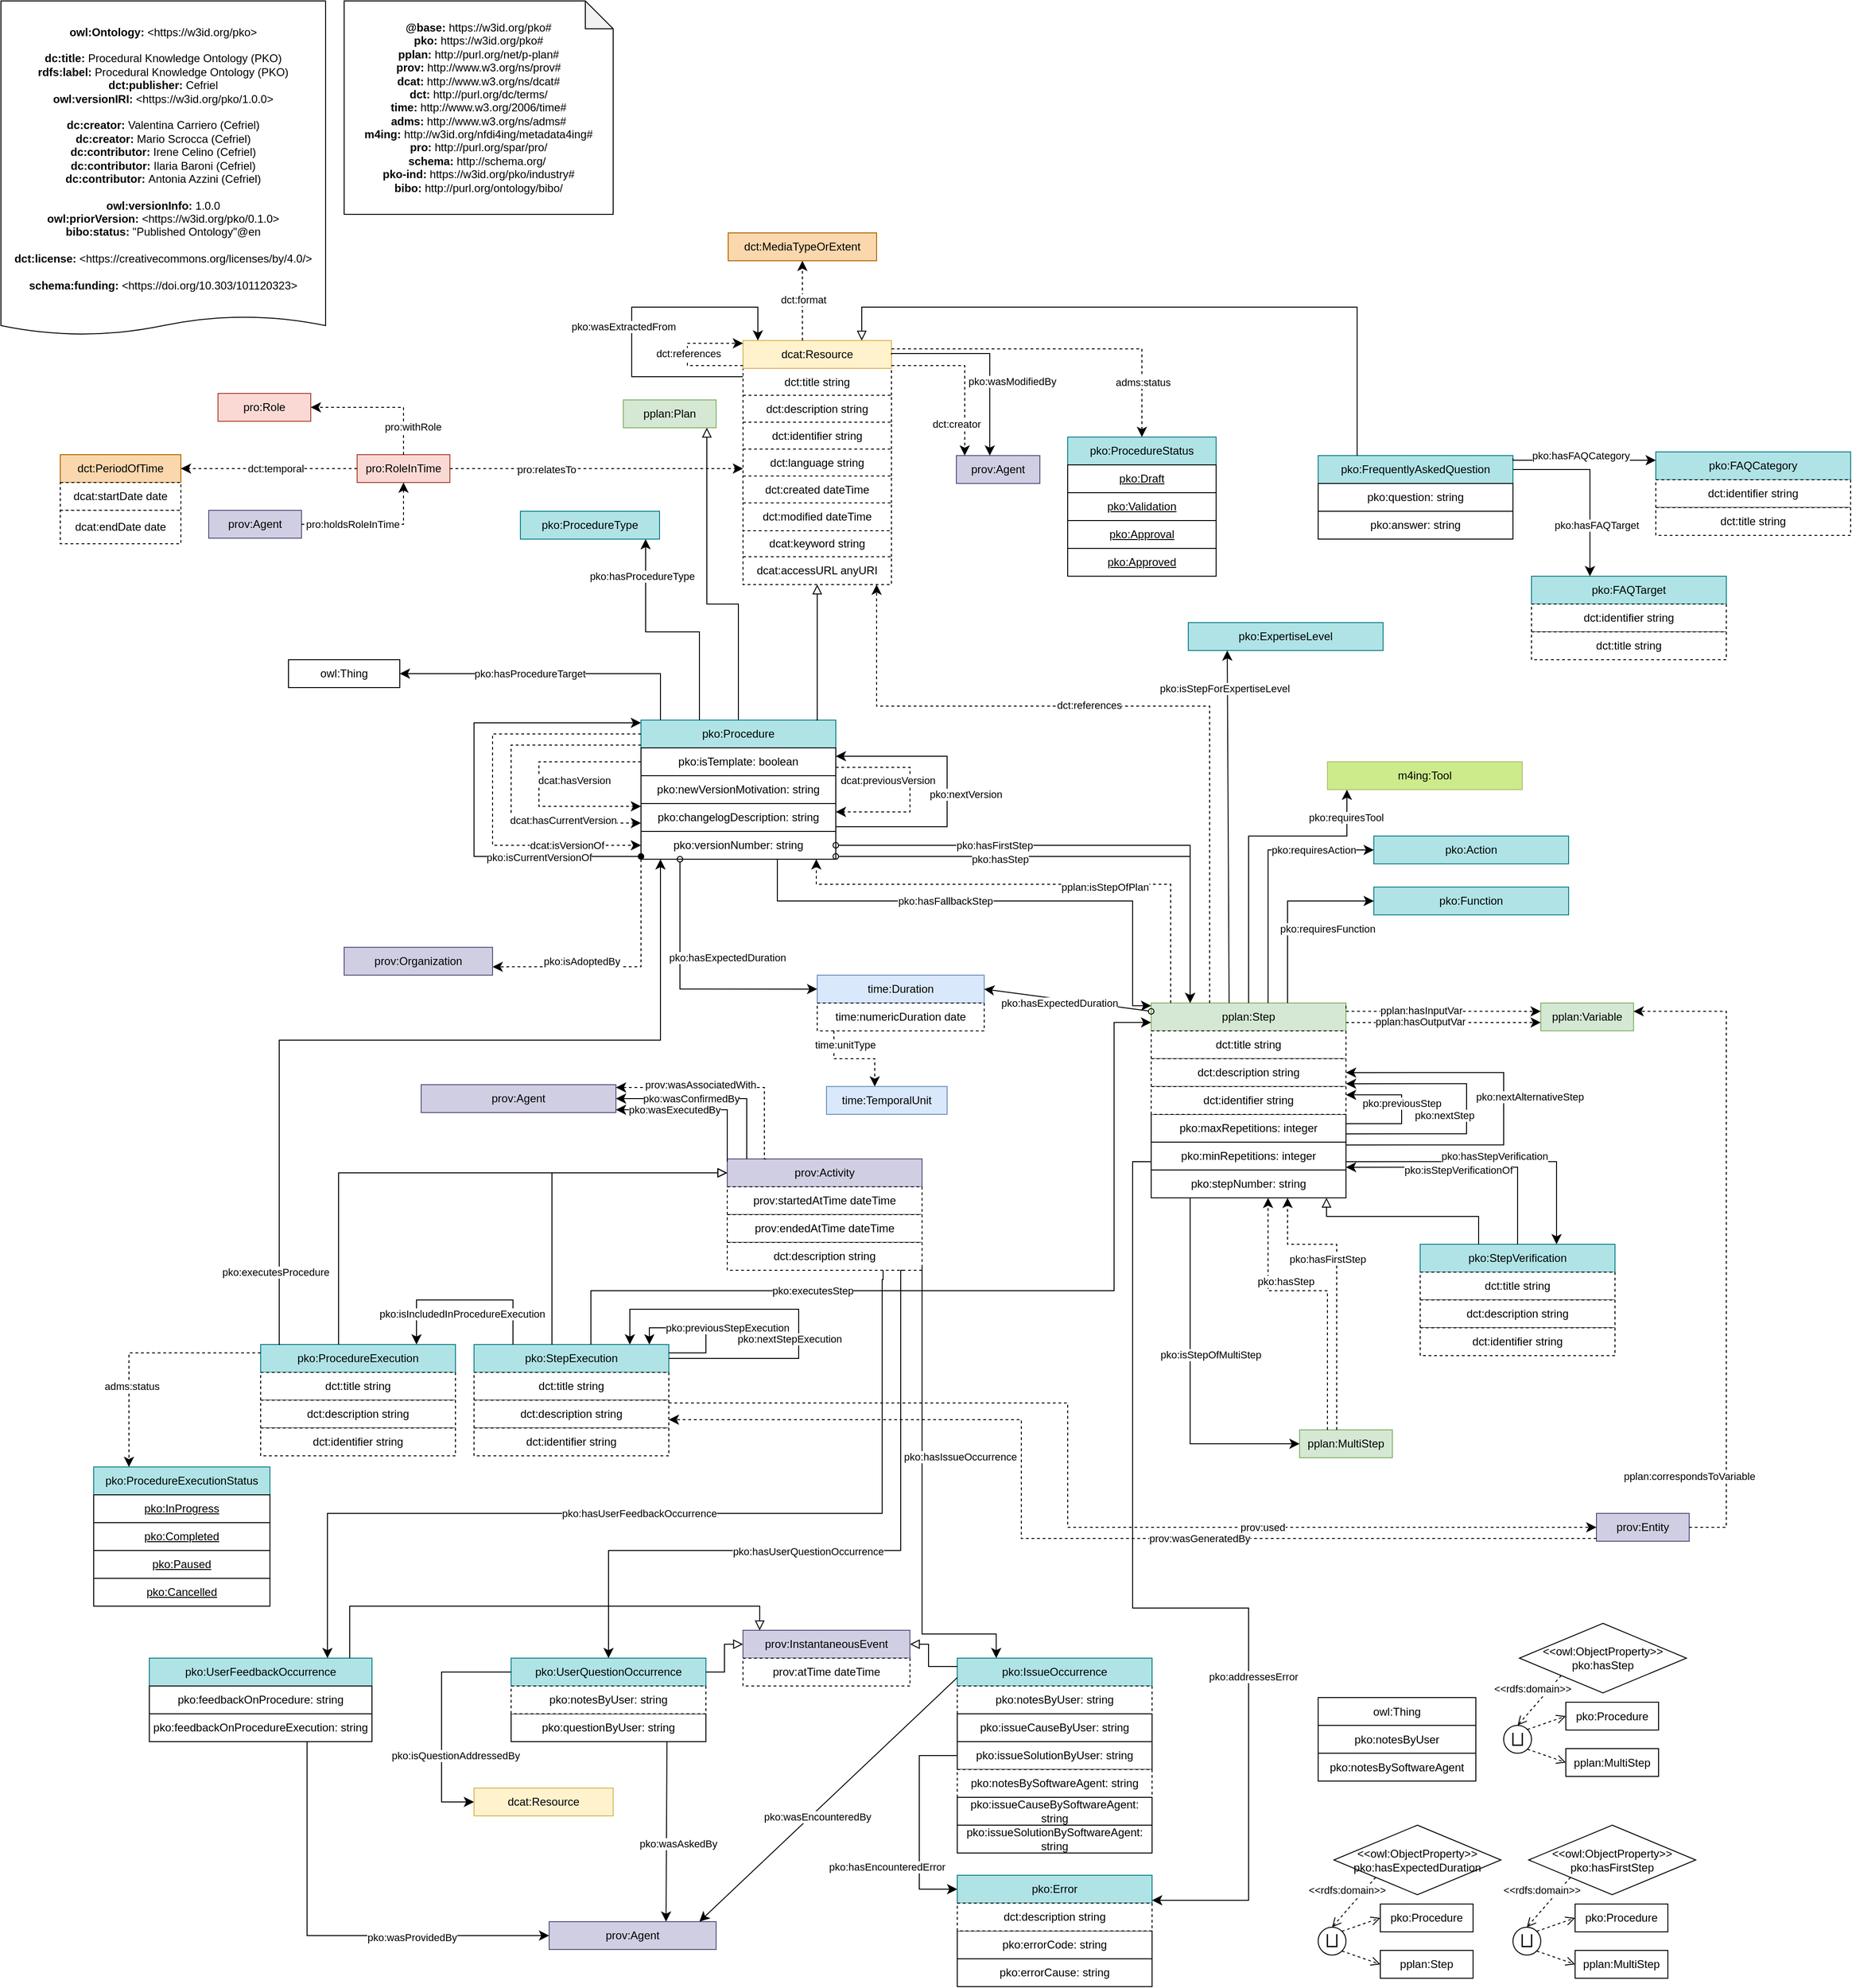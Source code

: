 <mxfile version="23.0.2" type="device" pages="3">
  <diagram name="pko" id="m8YNppsp5nKSXWjHvn1q">
    <mxGraphModel dx="1328" dy="1379" grid="1" gridSize="10" guides="1" tooltips="1" connect="1" arrows="1" fold="1" page="1" pageScale="1" pageWidth="850" pageHeight="1100" math="0" shadow="0">
      <root>
        <mxCell id="0" />
        <mxCell id="1" parent="0" />
        <mxCell id="9d43khAp4z9KavK-o5Pn-1" value="dct:title string" style="rounded=0;whiteSpace=wrap;html=1;snapToPoint=1;points=[[0.1,0],[0.2,0],[0.3,0],[0.4,0],[0.5,0],[0.6,0],[0.7,0],[0.8,0],[0.9,0],[0,0.1],[0,0.3],[0,0.5],[0,0.7],[0,0.9],[0.1,1],[0.2,1],[0.3,1],[0.4,1],[0.5,1],[0.6,1],[0.7,1],[0.8,1],[0.9,1],[1,0.1],[1,0.3],[1,0.5],[1,0.7],[1,0.9]];dashed=1;" parent="1" vertex="1">
          <mxGeometry x="770" y="-134" width="160" height="30" as="geometry" />
        </mxCell>
        <mxCell id="9d43khAp4z9KavK-o5Pn-2" value="" style="endArrow=classic;html=1;exitX=0;exitY=0.9;exitDx=0;exitDy=0;endSize=8;arcSize=0;rounded=0;edgeStyle=orthogonalEdgeStyle;entryX=0;entryY=0.1;entryDx=0;entryDy=0;" parent="1" source="9d43khAp4z9KavK-o5Pn-52" target="9d43khAp4z9KavK-o5Pn-8" edge="1">
          <mxGeometry width="50" height="50" relative="1" as="geometry">
            <mxPoint x="660" y="410" as="sourcePoint" />
            <mxPoint x="410" y="240" as="targetPoint" />
            <Array as="points">
              <mxPoint x="480" y="392" />
              <mxPoint x="480" y="248" />
            </Array>
          </mxGeometry>
        </mxCell>
        <mxCell id="9d43khAp4z9KavK-o5Pn-3" value="&lt;div&gt;pko:isCurrentVersionOf&lt;/div&gt;" style="edgeLabel;html=1;align=center;verticalAlign=middle;resizable=0;points=[];" parent="9d43khAp4z9KavK-o5Pn-2" vertex="1" connectable="0">
          <mxGeometry x="-0.191" y="-1" relative="1" as="geometry">
            <mxPoint x="69" y="25" as="offset" />
          </mxGeometry>
        </mxCell>
        <mxCell id="9d43khAp4z9KavK-o5Pn-4" value="&lt;div&gt;&lt;b&gt;@base:&lt;/b&gt; https://w3id.org/pko#&lt;/div&gt;&lt;div&gt;&lt;b style=&quot;border-color: var(--border-color);&quot;&gt;pko:&lt;/b&gt;&amp;nbsp;https://w3id.org/pko#&lt;br&gt;&lt;/div&gt;&lt;div&gt;&lt;b&gt;pplan:&lt;/b&gt; http://purl.org/net/p-plan#&lt;br&gt;&lt;/div&gt;&lt;div&gt;&lt;b&gt;prov:&lt;/b&gt; http://www.w3.org/ns/prov#&lt;br&gt;&lt;/div&gt;&lt;div&gt;&lt;b&gt;dcat:&lt;/b&gt;&amp;nbsp;http://www.w3.org/ns/dcat#&lt;/div&gt;&lt;div&gt;&lt;b&gt;dct:&amp;nbsp;&lt;/b&gt;http://purl.org/dc/terms/&lt;/div&gt;&lt;div&gt;&lt;b&gt;time:&lt;/b&gt;&amp;nbsp;http://www.w3.org/2006/time#&lt;/div&gt;&lt;div&gt;&lt;b style=&quot;border-color: var(--border-color);&quot;&gt;adms:&lt;/b&gt;&amp;nbsp;http://www.w3.org/ns/adms#&lt;br&gt;&lt;/div&gt;&lt;div&gt;&lt;b style=&quot;border-color: var(--border-color);&quot;&gt;m4ing:&lt;/b&gt;&amp;nbsp;http://w3id.org/nfdi4ing/metadata4ing#&lt;br&gt;&lt;/div&gt;&lt;div&gt;&lt;b style=&quot;border-color: var(--border-color);&quot;&gt;pro:&lt;/b&gt;&amp;nbsp;http://purl.org/spar/pro/&lt;br&gt;&lt;/div&gt;&lt;div&gt;&lt;b&gt;schema:&lt;/b&gt; http://schema.org/&amp;nbsp;&lt;/div&gt;&lt;div&gt;&lt;b&gt;pko-ind:&lt;/b&gt; https://w3id.org/pko/industry#&lt;/div&gt;&lt;div&gt;&lt;b style=&quot;border-color: var(--border-color);&quot;&gt;bibo:&lt;/b&gt;&amp;nbsp;http://purl.org/ontology/bibo/&lt;br&gt;&lt;/div&gt;" style="shape=note;whiteSpace=wrap;html=1;backgroundOutline=1;darkOpacity=0.05;" parent="1" vertex="1">
          <mxGeometry x="340" y="-530" width="290" height="230" as="geometry" />
        </mxCell>
        <mxCell id="9d43khAp4z9KavK-o5Pn-5" value="&lt;div&gt;&lt;b&gt;owl:Ontology: &lt;/b&gt;&amp;lt;https://w3id.org/pko&amp;gt;&lt;/div&gt;&lt;div&gt;&lt;b&gt;&lt;br&gt;&lt;/b&gt;&lt;/div&gt;&lt;div&gt;&lt;b style=&quot;border-color: var(--border-color);&quot;&gt;dc:title:&lt;/b&gt;&amp;nbsp;Procedural Knowledge Ontology (PKO)&lt;br&gt;&lt;/div&gt;&lt;div&gt;&lt;b&gt;rdfs:label: &lt;/b&gt;Procedural Knowledge Ontology (PKO)&lt;/div&gt;&lt;div&gt;&lt;b&gt;dct:publisher:&lt;/b&gt;&amp;nbsp;Cefriel&lt;br&gt;&lt;/div&gt;&lt;div&gt;&lt;b&gt;owl:versionIRI:&lt;/b&gt; &amp;lt;https://w3id.org/pko/1.0.0&amp;gt;&lt;br&gt;&lt;/div&gt;&lt;div&gt;&lt;b&gt;&lt;br&gt;&lt;/b&gt;&lt;/div&gt;&lt;div&gt;&lt;b&gt;d&lt;/b&gt;&lt;b&gt;c:creator:&lt;/b&gt;&amp;nbsp;Valentina Carriero (Cefriel)&lt;/div&gt;&lt;div&gt;&lt;b style=&quot;border-color: var(--border-color);&quot;&gt;dc:creator:&lt;/b&gt;&amp;nbsp;Mario Scrocca&amp;nbsp;(Cefriel)&lt;br&gt;&lt;/div&gt;&lt;div&gt;&lt;b style=&quot;border-color: var(--border-color);&quot;&gt;dc:contributor:&lt;/b&gt;&amp;nbsp;Irene Celino&amp;nbsp;(Cefriel)&lt;br&gt;&lt;/div&gt;&lt;div&gt;&lt;b style=&quot;border-color: var(--border-color);&quot;&gt;dc:contributor:&lt;/b&gt;&amp;nbsp;Ilaria Baroni&amp;nbsp;(Cefriel)&lt;br&gt;&lt;/div&gt;&lt;div&gt;&lt;b style=&quot;border-color: var(--border-color);&quot;&gt;dc:contributor:&lt;/b&gt;&amp;nbsp;Antonia Azzini&amp;nbsp;(Cefriel)&lt;/div&gt;&lt;div&gt;&lt;b&gt;&lt;br&gt;&lt;/b&gt;&lt;/div&gt;&lt;div&gt;&lt;b&gt;owl:versionInfo:&lt;/b&gt;&amp;nbsp;1.0.0&lt;/div&gt;&lt;div&gt;&lt;b style=&quot;border-color: var(--border-color);&quot;&gt;owl:priorVersion:&amp;nbsp;&lt;/b&gt;&amp;lt;https://w3id.org/pko/0.1.0&amp;gt;&lt;br&gt;&lt;/div&gt;&lt;div&gt;&lt;b style=&quot;border-color: var(--border-color);&quot;&gt;bibo:status:&lt;/b&gt;&amp;nbsp;&quot;Published Ontology&quot;@en&lt;br&gt;&lt;/div&gt;&lt;div&gt;&lt;br&gt;&lt;/div&gt;&lt;div&gt;&lt;div style=&quot;border-color: var(--border-color);&quot;&gt;&lt;b style=&quot;border-color: var(--border-color);&quot;&gt;dct:license: &lt;/b&gt;&lt;span style=&quot;border-color: var(--border-color);&quot;&gt;&amp;lt;&lt;/span&gt;https://creativecommons.org/licenses/by/4.0/&amp;gt;&lt;/div&gt;&lt;/div&gt;&lt;div style=&quot;border-color: var(--border-color);&quot;&gt;&lt;br&gt;&lt;/div&gt;&lt;div style=&quot;border-color: var(--border-color);&quot;&gt;&lt;b&gt;schema:funding:&amp;nbsp;&lt;/b&gt;&amp;lt;https://doi.org/10.303/101120323&amp;gt;&lt;br&gt;&lt;/div&gt;&lt;div&gt;&lt;/div&gt;" style="shape=document;whiteSpace=wrap;html=1;boundedLbl=1;labelBackgroundColor=#ffffff;strokeColor=#000000;fontSize=12;fontColor=#000000;size=0.056;" parent="1" vertex="1">
          <mxGeometry x="-30" y="-530" width="350" height="360" as="geometry" />
        </mxCell>
        <mxCell id="9d43khAp4z9KavK-o5Pn-6" value="" style="endArrow=block;html=1;fontColor=#000099;exitX=0.5;exitY=0;exitDx=0;exitDy=0;endFill=0;entryX=0.9;entryY=1;entryDx=0;entryDy=0;endSize=8;arcSize=0;rounded=0;edgeStyle=orthogonalEdgeStyle;" parent="1" source="9d43khAp4z9KavK-o5Pn-8" target="9d43khAp4z9KavK-o5Pn-7" edge="1">
          <mxGeometry width="50" height="50" relative="1" as="geometry">
            <mxPoint x="750.03" y="260" as="sourcePoint" />
            <mxPoint x="690.03" y="130" as="targetPoint" />
            <Array as="points">
              <mxPoint x="765" y="120" />
              <mxPoint x="731" y="120" />
            </Array>
          </mxGeometry>
        </mxCell>
        <mxCell id="9d43khAp4z9KavK-o5Pn-7" value="pplan:Plan" style="rounded=0;whiteSpace=wrap;html=1;snapToPoint=1;points=[[0.1,0],[0.2,0],[0.3,0],[0.4,0],[0.5,0],[0.6,0],[0.7,0],[0.8,0],[0.9,0],[0,0.1],[0,0.3],[0,0.5],[0,0.7],[0,0.9],[0.1,1],[0.2,1],[0.3,1],[0.4,1],[0.5,1],[0.6,1],[0.7,1],[0.8,1],[0.9,1],[1,0.1],[1,0.3],[1,0.5],[1,0.7],[1,0.9]];fillColor=#d5e8d4;strokeColor=#82b366;" parent="1" vertex="1">
          <mxGeometry x="641" y="-100" width="100" height="30" as="geometry" />
        </mxCell>
        <mxCell id="9d43khAp4z9KavK-o5Pn-8" value="pko:Procedure" style="rounded=0;whiteSpace=wrap;html=1;snapToPoint=1;points=[[0.1,0],[0.2,0],[0.3,0],[0.4,0],[0.5,0],[0.6,0],[0.7,0],[0.8,0],[0.9,0],[0,0.1],[0,0.3],[0,0.5],[0,0.7],[0,0.9],[0.1,1],[0.2,1],[0.3,1],[0.4,1],[0.5,1],[0.6,1],[0.7,1],[0.8,1],[0.9,1],[1,0.1],[1,0.3],[1,0.5],[1,0.7],[1,0.9]];fillColor=#b0e3e6;strokeColor=#0e8088;" parent="1" vertex="1">
          <mxGeometry x="660" y="245" width="210" height="30" as="geometry" />
        </mxCell>
        <mxCell id="9d43khAp4z9KavK-o5Pn-9" value="dcat:Resource" style="rounded=0;whiteSpace=wrap;html=1;snapToPoint=1;points=[[0.1,0],[0.2,0],[0.3,0],[0.4,0],[0.5,0],[0.6,0],[0.7,0],[0.8,0],[0.9,0],[0,0.1],[0,0.3],[0,0.5],[0,0.7],[0,0.9],[0.1,1],[0.2,1],[0.3,1],[0.4,1],[0.5,1],[0.6,1],[0.7,1],[0.8,1],[0.9,1],[1,0.1],[1,0.3],[1,0.5],[1,0.7],[1,0.9]];fillColor=#fff2cc;strokeColor=#d6b656;" parent="1" vertex="1">
          <mxGeometry x="770" y="-164" width="160" height="30" as="geometry" />
        </mxCell>
        <mxCell id="9d43khAp4z9KavK-o5Pn-10" value="" style="endArrow=block;html=1;fontColor=#000099;exitX=0.9;exitY=0;exitDx=0;exitDy=0;endFill=0;endSize=8;arcSize=0;rounded=0;edgeStyle=orthogonalEdgeStyle;entryX=0.5;entryY=1;entryDx=0;entryDy=0;" parent="1" source="9d43khAp4z9KavK-o5Pn-8" target="9d43khAp4z9KavK-o5Pn-119" edge="1">
          <mxGeometry width="50" height="50" relative="1" as="geometry">
            <mxPoint x="760" y="255" as="sourcePoint" />
            <mxPoint x="930" y="180" as="targetPoint" />
            <Array as="points">
              <mxPoint x="850" y="245" />
            </Array>
          </mxGeometry>
        </mxCell>
        <mxCell id="9d43khAp4z9KavK-o5Pn-11" value="" style="endArrow=classic;html=1;exitX=0;exitY=0.7;exitDx=0;exitDy=0;entryX=0;entryY=0.1;entryDx=0;entryDy=0;endSize=8;arcSize=0;rounded=0;dashed=1;edgeStyle=orthogonalEdgeStyle;" parent="1" source="9d43khAp4z9KavK-o5Pn-49" target="9d43khAp4z9KavK-o5Pn-51" edge="1">
          <mxGeometry width="50" height="50" relative="1" as="geometry">
            <mxPoint x="425" y="240" as="sourcePoint" />
            <mxPoint x="382" y="270" as="targetPoint" />
            <Array as="points">
              <mxPoint x="660" y="290" />
              <mxPoint x="550" y="290" />
              <mxPoint x="550" y="338" />
            </Array>
          </mxGeometry>
        </mxCell>
        <mxCell id="9d43khAp4z9KavK-o5Pn-12" value="&lt;div&gt;dcat:hasVersion&lt;/div&gt;" style="edgeLabel;html=1;align=center;verticalAlign=middle;resizable=0;points=[];" parent="9d43khAp4z9KavK-o5Pn-11" vertex="1" connectable="0">
          <mxGeometry x="-0.191" y="-1" relative="1" as="geometry">
            <mxPoint x="33" y="21" as="offset" />
          </mxGeometry>
        </mxCell>
        <mxCell id="9d43khAp4z9KavK-o5Pn-13" value="" style="endArrow=classic;html=1;entryX=0;entryY=0.7;entryDx=0;entryDy=0;endSize=8;arcSize=0;rounded=0;dashed=1;edgeStyle=orthogonalEdgeStyle;exitX=0;exitY=0.9;exitDx=0;exitDy=0;" parent="1" source="9d43khAp4z9KavK-o5Pn-8" target="9d43khAp4z9KavK-o5Pn-51" edge="1">
          <mxGeometry width="50" height="50" relative="1" as="geometry">
            <mxPoint x="610" y="250" as="sourcePoint" />
            <mxPoint x="396" y="270" as="targetPoint" />
            <Array as="points">
              <mxPoint x="520" y="272" />
              <mxPoint x="520" y="356" />
            </Array>
          </mxGeometry>
        </mxCell>
        <mxCell id="9d43khAp4z9KavK-o5Pn-14" value="&lt;div&gt;dcat:hasCurrentVersion&lt;/div&gt;" style="edgeLabel;html=1;align=center;verticalAlign=middle;resizable=0;points=[];" parent="9d43khAp4z9KavK-o5Pn-13" vertex="1" connectable="0">
          <mxGeometry x="-0.191" y="-1" relative="1" as="geometry">
            <mxPoint x="57" y="74" as="offset" />
          </mxGeometry>
        </mxCell>
        <mxCell id="9d43khAp4z9KavK-o5Pn-18" value="" style="endArrow=classic;html=1;exitX=1;exitY=0.7;exitDx=0;exitDy=0;endSize=8;arcSize=0;rounded=0;dashed=1;edgeStyle=orthogonalEdgeStyle;entryX=1;entryY=0.3;entryDx=0;entryDy=0;" parent="1" source="9d43khAp4z9KavK-o5Pn-49" target="9d43khAp4z9KavK-o5Pn-51" edge="1">
          <mxGeometry width="50" height="50" relative="1" as="geometry">
            <mxPoint x="1134" y="355" as="sourcePoint" />
            <mxPoint x="1134" y="385" as="targetPoint" />
            <Array as="points">
              <mxPoint x="950" y="296" />
              <mxPoint x="950" y="344" />
            </Array>
          </mxGeometry>
        </mxCell>
        <mxCell id="9d43khAp4z9KavK-o5Pn-19" value="&lt;div&gt;dcat:previousVersion&lt;/div&gt;" style="edgeLabel;html=1;align=center;verticalAlign=middle;resizable=0;points=[];" parent="9d43khAp4z9KavK-o5Pn-18" vertex="1" connectable="0">
          <mxGeometry x="-0.191" y="-1" relative="1" as="geometry">
            <mxPoint x="-23" y="10" as="offset" />
          </mxGeometry>
        </mxCell>
        <mxCell id="9d43khAp4z9KavK-o5Pn-20" value="" style="endArrow=classic;html=1;exitX=1;exitY=0.833;exitDx=0;exitDy=0;endSize=8;arcSize=0;rounded=0;edgeStyle=orthogonalEdgeStyle;entryX=1;entryY=0.3;entryDx=0;entryDy=0;exitPerimeter=0;" parent="1" source="9d43khAp4z9KavK-o5Pn-51" target="9d43khAp4z9KavK-o5Pn-49" edge="1">
          <mxGeometry width="50" height="50" relative="1" as="geometry">
            <mxPoint x="1120" y="385" as="sourcePoint" />
            <mxPoint x="1120" y="355" as="targetPoint" />
            <Array as="points">
              <mxPoint x="990" y="360" />
              <mxPoint x="990" y="284" />
            </Array>
          </mxGeometry>
        </mxCell>
        <mxCell id="9d43khAp4z9KavK-o5Pn-21" value="&lt;div&gt;pko:nextVersion&lt;/div&gt;" style="edgeLabel;html=1;align=center;verticalAlign=middle;resizable=0;points=[];" parent="9d43khAp4z9KavK-o5Pn-20" vertex="1" connectable="0">
          <mxGeometry x="-0.191" y="-1" relative="1" as="geometry">
            <mxPoint x="19" y="-27" as="offset" />
          </mxGeometry>
        </mxCell>
        <mxCell id="9d43khAp4z9KavK-o5Pn-22" value="pplan:Step" style="rounded=0;whiteSpace=wrap;html=1;snapToPoint=1;points=[[0.1,0],[0.2,0],[0.3,0],[0.4,0],[0.5,0],[0.6,0],[0.7,0],[0.8,0],[0.9,0],[0,0.1],[0,0.3],[0,0.5],[0,0.7],[0,0.9],[0.1,1],[0.2,1],[0.3,1],[0.4,1],[0.5,1],[0.6,1],[0.7,1],[0.8,1],[0.9,1],[1,0.1],[1,0.3],[1,0.5],[1,0.7],[1,0.9]];fillColor=#d5e8d4;strokeColor=#82b366;" parent="1" vertex="1">
          <mxGeometry x="1210" y="549.94" width="210" height="30" as="geometry" />
        </mxCell>
        <mxCell id="9d43khAp4z9KavK-o5Pn-25" value="pplan:MultiStep" style="rounded=0;whiteSpace=wrap;html=1;snapToPoint=1;points=[[0.1,0],[0.2,0],[0.3,0],[0.4,0],[0.5,0],[0.6,0],[0.7,0],[0.8,0],[0.9,0],[0,0.1],[0,0.3],[0,0.5],[0,0.7],[0,0.9],[0.1,1],[0.2,1],[0.3,1],[0.4,1],[0.5,1],[0.6,1],[0.7,1],[0.8,1],[0.9,1],[1,0.1],[1,0.3],[1,0.5],[1,0.7],[1,0.9]];fillColor=#d5e8d4;strokeColor=#82b366;" parent="1" vertex="1">
          <mxGeometry x="1370" y="1010" width="100" height="30" as="geometry" />
        </mxCell>
        <mxCell id="9d43khAp4z9KavK-o5Pn-26" value="" style="endArrow=classic;html=1;exitX=0.3;exitY=0;exitDx=0;exitDy=0;endSize=8;arcSize=0;rounded=0;dashed=1;entryX=0.6;entryY=1;entryDx=0;entryDy=0;edgeStyle=orthogonalEdgeStyle;" parent="1" source="9d43khAp4z9KavK-o5Pn-25" target="L0IWrYRe1VUCox_zoRnf-1" edge="1">
          <mxGeometry width="50" height="50" relative="1" as="geometry">
            <mxPoint x="1148" y="444.94" as="sourcePoint" />
            <mxPoint x="1336" y="759.94" as="targetPoint" />
            <Array as="points">
              <mxPoint x="1400" y="860" />
              <mxPoint x="1336" y="860" />
            </Array>
          </mxGeometry>
        </mxCell>
        <mxCell id="9d43khAp4z9KavK-o5Pn-27" value="&lt;div&gt;pko:hasStep&lt;/div&gt;" style="edgeLabel;html=1;align=center;verticalAlign=middle;resizable=0;points=[];" parent="9d43khAp4z9KavK-o5Pn-26" vertex="1" connectable="0">
          <mxGeometry x="-0.191" y="-1" relative="1" as="geometry">
            <mxPoint x="-46" y="-33" as="offset" />
          </mxGeometry>
        </mxCell>
        <mxCell id="9d43khAp4z9KavK-o5Pn-30" value="" style="endArrow=classic;html=1;exitX=0.4;exitY=0;exitDx=0;exitDy=0;endSize=8;arcSize=0;rounded=0;dashed=1;entryX=0.7;entryY=1;entryDx=0;entryDy=0;edgeStyle=orthogonalEdgeStyle;" parent="1" source="9d43khAp4z9KavK-o5Pn-25" target="L0IWrYRe1VUCox_zoRnf-1" edge="1">
          <mxGeometry width="50" height="50" relative="1" as="geometry">
            <mxPoint x="1328" y="664.94" as="sourcePoint" />
            <mxPoint x="1357" y="759.94" as="targetPoint" />
            <Array as="points">
              <mxPoint x="1410" y="810" />
              <mxPoint x="1357" y="810" />
            </Array>
          </mxGeometry>
        </mxCell>
        <mxCell id="9d43khAp4z9KavK-o5Pn-31" value="&lt;div&gt;pko:hasFirstStep&lt;/div&gt;" style="edgeLabel;html=1;align=center;verticalAlign=middle;resizable=0;points=[];" parent="9d43khAp4z9KavK-o5Pn-30" vertex="1" connectable="0">
          <mxGeometry x="-0.191" y="-1" relative="1" as="geometry">
            <mxPoint x="-11" y="-62" as="offset" />
          </mxGeometry>
        </mxCell>
        <mxCell id="9d43khAp4z9KavK-o5Pn-32" value="" style="endArrow=classic;html=1;exitX=1;exitY=0.1;exitDx=0;exitDy=0;endSize=8;arcSize=0;rounded=0;edgeStyle=orthogonalEdgeStyle;entryX=1;entryY=0.5;entryDx=0;entryDy=0;" parent="1" source="9d43khAp4z9KavK-o5Pn-54" target="9d43khAp4z9KavK-o5Pn-56" edge="1">
          <mxGeometry width="50" height="50" relative="1" as="geometry">
            <mxPoint x="1298.03" y="584.91" as="sourcePoint" />
            <mxPoint x="1298" y="549.94" as="targetPoint" />
            <Array as="points">
              <mxPoint x="1590" y="703" />
              <mxPoint x="1590" y="625" />
            </Array>
          </mxGeometry>
        </mxCell>
        <mxCell id="9d43khAp4z9KavK-o5Pn-33" value="&lt;div&gt;pko:nextAlternativeStep&lt;/div&gt;" style="edgeLabel;html=1;align=center;verticalAlign=middle;resizable=0;points=[];" parent="9d43khAp4z9KavK-o5Pn-32" vertex="1" connectable="0">
          <mxGeometry x="-0.191" y="-1" relative="1" as="geometry">
            <mxPoint x="29" y="-53" as="offset" />
          </mxGeometry>
        </mxCell>
        <mxCell id="9d43khAp4z9KavK-o5Pn-34" value="" style="endArrow=classic;html=1;exitX=1;exitY=0.7;exitDx=0;exitDy=0;endSize=8;arcSize=0;rounded=0;edgeStyle=orthogonalEdgeStyle;entryX=1;entryY=0.9;entryDx=0;entryDy=0;" parent="1" source="9d43khAp4z9KavK-o5Pn-53" target="9d43khAp4z9KavK-o5Pn-56" edge="1">
          <mxGeometry width="50" height="50" relative="1" as="geometry">
            <mxPoint x="1308" y="589.94" as="sourcePoint" />
            <mxPoint x="1298" y="549.94" as="targetPoint" />
            <Array as="points">
              <mxPoint x="1550" y="691" />
              <mxPoint x="1550" y="637" />
            </Array>
          </mxGeometry>
        </mxCell>
        <mxCell id="9d43khAp4z9KavK-o5Pn-35" value="&lt;div&gt;pko:nextStep&lt;/div&gt;" style="edgeLabel;html=1;align=center;verticalAlign=middle;resizable=0;points=[];" parent="9d43khAp4z9KavK-o5Pn-34" vertex="1" connectable="0">
          <mxGeometry x="-0.191" y="-1" relative="1" as="geometry">
            <mxPoint x="-21" y="-21" as="offset" />
          </mxGeometry>
        </mxCell>
        <mxCell id="9d43khAp4z9KavK-o5Pn-36" value="" style="endArrow=classic;html=1;exitX=1;exitY=0.3;exitDx=0;exitDy=0;endSize=8;arcSize=0;rounded=0;edgeStyle=orthogonalEdgeStyle;entryX=1;entryY=0.3;entryDx=0;entryDy=0;" parent="1" source="9d43khAp4z9KavK-o5Pn-53" target="9d43khAp4z9KavK-o5Pn-57" edge="1">
          <mxGeometry width="50" height="50" relative="1" as="geometry">
            <mxPoint x="1368" y="504.94" as="sourcePoint" />
            <mxPoint x="1338" y="620" as="targetPoint" />
            <Array as="points">
              <mxPoint x="1420" y="680" />
              <mxPoint x="1480" y="680" />
              <mxPoint x="1480" y="649" />
            </Array>
          </mxGeometry>
        </mxCell>
        <mxCell id="9d43khAp4z9KavK-o5Pn-37" value="&lt;div&gt;pko:previousStep&lt;/div&gt;" style="edgeLabel;html=1;align=center;verticalAlign=middle;resizable=0;points=[];" parent="9d43khAp4z9KavK-o5Pn-36" vertex="1" connectable="0">
          <mxGeometry x="-0.191" y="-1" relative="1" as="geometry">
            <mxPoint x="-1" y="-22" as="offset" />
          </mxGeometry>
        </mxCell>
        <mxCell id="9d43khAp4z9KavK-o5Pn-38" value="" style="endArrow=classic;html=1;exitX=0.1;exitY=0;exitDx=0;exitDy=0;endSize=8;arcSize=0;rounded=0;dashed=1;edgeStyle=orthogonalEdgeStyle;entryX=0.9;entryY=1;entryDx=0;entryDy=0;" parent="1" source="9d43khAp4z9KavK-o5Pn-22" target="9d43khAp4z9KavK-o5Pn-52" edge="1">
          <mxGeometry width="50" height="50" relative="1" as="geometry">
            <mxPoint x="1288" y="540" as="sourcePoint" />
            <mxPoint x="870" y="422" as="targetPoint" />
            <Array as="points">
              <mxPoint x="1231" y="422" />
              <mxPoint x="849" y="422" />
            </Array>
          </mxGeometry>
        </mxCell>
        <mxCell id="9d43khAp4z9KavK-o5Pn-39" value="&lt;div&gt;pplan:isStepOfPlan&lt;/div&gt;" style="edgeLabel;html=1;align=center;verticalAlign=middle;resizable=0;points=[];" parent="9d43khAp4z9KavK-o5Pn-38" vertex="1" connectable="0">
          <mxGeometry x="-0.191" y="-1" relative="1" as="geometry">
            <mxPoint x="18" y="4" as="offset" />
          </mxGeometry>
        </mxCell>
        <mxCell id="9d43khAp4z9KavK-o5Pn-40" value="pplan:Variable" style="rounded=0;whiteSpace=wrap;html=1;snapToPoint=1;points=[[0.1,0],[0.2,0],[0.3,0],[0.4,0],[0.5,0],[0.6,0],[0.7,0],[0.8,0],[0.9,0],[0,0.1],[0,0.3],[0,0.5],[0,0.7],[0,0.9],[0.1,1],[0.2,1],[0.3,1],[0.4,1],[0.5,1],[0.6,1],[0.7,1],[0.8,1],[0.9,1],[1,0.1],[1,0.3],[1,0.5],[1,0.7],[1,0.9]];fillColor=#d5e8d4;strokeColor=#82b366;" parent="1" vertex="1">
          <mxGeometry x="1630" y="549.94" width="100" height="30" as="geometry" />
        </mxCell>
        <mxCell id="9d43khAp4z9KavK-o5Pn-41" value="" style="endArrow=classic;html=1;exitX=1;exitY=0.7;exitDx=0;exitDy=0;endSize=8;arcSize=0;rounded=0;dashed=1;edgeStyle=orthogonalEdgeStyle;entryX=0;entryY=0.7;entryDx=0;entryDy=0;" parent="1" source="9d43khAp4z9KavK-o5Pn-22" target="9d43khAp4z9KavK-o5Pn-40" edge="1">
          <mxGeometry width="50" height="50" relative="1" as="geometry">
            <mxPoint x="1688" y="499.97" as="sourcePoint" />
            <mxPoint x="1688" y="469.97" as="targetPoint" />
          </mxGeometry>
        </mxCell>
        <mxCell id="9d43khAp4z9KavK-o5Pn-42" value="&lt;div&gt;pplan:hasOutputVar&lt;/div&gt;" style="edgeLabel;html=1;align=center;verticalAlign=middle;resizable=0;points=[];" parent="9d43khAp4z9KavK-o5Pn-41" vertex="1" connectable="0">
          <mxGeometry x="-0.191" y="-1" relative="1" as="geometry">
            <mxPoint x="-5" y="-2" as="offset" />
          </mxGeometry>
        </mxCell>
        <mxCell id="9d43khAp4z9KavK-o5Pn-43" value="" style="endArrow=classic;html=1;exitX=1;exitY=0.1;exitDx=0;exitDy=0;endSize=8;arcSize=0;rounded=0;dashed=1;edgeStyle=orthogonalEdgeStyle;entryX=0;entryY=0.3;entryDx=0;entryDy=0;" parent="1" source="9d43khAp4z9KavK-o5Pn-22" target="9d43khAp4z9KavK-o5Pn-40" edge="1">
          <mxGeometry width="50" height="50" relative="1" as="geometry">
            <mxPoint x="1258" y="535" as="sourcePoint" />
            <mxPoint x="1458" y="420" as="targetPoint" />
            <Array as="points">
              <mxPoint x="1420" y="559" />
            </Array>
          </mxGeometry>
        </mxCell>
        <mxCell id="9d43khAp4z9KavK-o5Pn-44" value="&lt;div&gt;pplan:hasInputVar&lt;/div&gt;" style="edgeLabel;html=1;align=center;verticalAlign=middle;resizable=0;points=[];" parent="9d43khAp4z9KavK-o5Pn-43" vertex="1" connectable="0">
          <mxGeometry x="-0.191" y="-1" relative="1" as="geometry">
            <mxPoint x="-1" y="-2" as="offset" />
          </mxGeometry>
        </mxCell>
        <mxCell id="9d43khAp4z9KavK-o5Pn-45" value="dct:description string" style="rounded=0;whiteSpace=wrap;html=1;snapToPoint=1;points=[[0.1,0],[0.2,0],[0.3,0],[0.4,0],[0.5,0],[0.6,0],[0.7,0],[0.8,0],[0.9,0],[0,0.1],[0,0.3],[0,0.5],[0,0.7],[0,0.9],[0.1,1],[0.2,1],[0.3,1],[0.4,1],[0.5,1],[0.6,1],[0.7,1],[0.8,1],[0.9,1],[1,0.1],[1,0.3],[1,0.5],[1,0.7],[1,0.9]];dashed=1;" parent="1" vertex="1">
          <mxGeometry x="770" y="-105" width="160" height="30" as="geometry" />
        </mxCell>
        <mxCell id="9d43khAp4z9KavK-o5Pn-46" value="dct:identifier string" style="rounded=0;whiteSpace=wrap;html=1;snapToPoint=1;points=[[0.1,0],[0.2,0],[0.3,0],[0.4,0],[0.5,0],[0.6,0],[0.7,0],[0.8,0],[0.9,0],[0,0.1],[0,0.3],[0,0.5],[0,0.7],[0,0.9],[0.1,1],[0.2,1],[0.3,1],[0.4,1],[0.5,1],[0.6,1],[0.7,1],[0.8,1],[0.9,1],[1,0.1],[1,0.3],[1,0.5],[1,0.7],[1,0.9]];dashed=1;" parent="1" vertex="1">
          <mxGeometry x="770" y="-76" width="160" height="30" as="geometry" />
        </mxCell>
        <mxCell id="9d43khAp4z9KavK-o5Pn-47" value="dct:language string" style="rounded=0;whiteSpace=wrap;html=1;snapToPoint=1;points=[[0.1,0],[0.2,0],[0.3,0],[0.4,0],[0.5,0],[0.6,0],[0.7,0],[0.8,0],[0.9,0],[0,0.1],[0,0.3],[0,0.5],[0,0.7],[0,0.9],[0.1,1],[0.2,1],[0.3,1],[0.4,1],[0.5,1],[0.6,1],[0.7,1],[0.8,1],[0.9,1],[1,0.1],[1,0.3],[1,0.5],[1,0.7],[1,0.9]];dashed=1;" parent="1" vertex="1">
          <mxGeometry x="770" y="-47" width="160" height="30" as="geometry" />
        </mxCell>
        <mxCell id="9d43khAp4z9KavK-o5Pn-48" value="dct:created dateTime" style="rounded=0;whiteSpace=wrap;html=1;snapToPoint=1;points=[[0.1,0],[0.2,0],[0.3,0],[0.4,0],[0.5,0],[0.6,0],[0.7,0],[0.8,0],[0.9,0],[0,0.1],[0,0.3],[0,0.5],[0,0.7],[0,0.9],[0.1,1],[0.2,1],[0.3,1],[0.4,1],[0.5,1],[0.6,1],[0.7,1],[0.8,1],[0.9,1],[1,0.1],[1,0.3],[1,0.5],[1,0.7],[1,0.9]];dashed=1;" parent="1" vertex="1">
          <mxGeometry x="769.95" y="-18" width="160" height="30" as="geometry" />
        </mxCell>
        <mxCell id="9d43khAp4z9KavK-o5Pn-49" value="pko:isTemplate: boolean" style="rounded=0;whiteSpace=wrap;html=1;snapToPoint=1;points=[[0.1,0],[0.2,0],[0.3,0],[0.4,0],[0.5,0],[0.6,0],[0.7,0],[0.8,0],[0.9,0],[0,0.1],[0,0.3],[0,0.5],[0,0.7],[0,0.9],[0.1,1],[0.2,1],[0.3,1],[0.4,1],[0.5,1],[0.6,1],[0.7,1],[0.8,1],[0.9,1],[1,0.1],[1,0.3],[1,0.5],[1,0.7],[1,0.9]];" parent="1" vertex="1">
          <mxGeometry x="660" y="275" width="210" height="30" as="geometry" />
        </mxCell>
        <mxCell id="9d43khAp4z9KavK-o5Pn-50" value="pko:newVersionMotivation: string" style="rounded=0;whiteSpace=wrap;html=1;snapToPoint=1;points=[[0.1,0],[0.2,0],[0.3,0],[0.4,0],[0.5,0],[0.6,0],[0.7,0],[0.8,0],[0.9,0],[0,0.1],[0,0.3],[0,0.5],[0,0.7],[0,0.9],[0.1,1],[0.2,1],[0.3,1],[0.4,1],[0.5,1],[0.6,1],[0.7,1],[0.8,1],[0.9,1],[1,0.1],[1,0.3],[1,0.5],[1,0.7],[1,0.9]];" parent="1" vertex="1">
          <mxGeometry x="660" y="305" width="210" height="30" as="geometry" />
        </mxCell>
        <mxCell id="9d43khAp4z9KavK-o5Pn-51" value="pko:changelogDescription: string" style="rounded=0;whiteSpace=wrap;html=1;snapToPoint=1;points=[[0.1,0],[0.2,0],[0.3,0],[0.4,0],[0.5,0],[0.6,0],[0.7,0],[0.8,0],[0.9,0],[0,0.1],[0,0.3],[0,0.5],[0,0.7],[0,0.9],[0.1,1],[0.2,1],[0.3,1],[0.4,1],[0.5,1],[0.6,1],[0.7,1],[0.8,1],[0.9,1],[1,0.1],[1,0.3],[1,0.5],[1,0.7],[1,0.9]];" parent="1" vertex="1">
          <mxGeometry x="660" y="335" width="210" height="30" as="geometry" />
        </mxCell>
        <mxCell id="9d43khAp4z9KavK-o5Pn-52" value="pko:versionNumber: string" style="rounded=0;whiteSpace=wrap;html=1;snapToPoint=1;points=[[0.1,0],[0.2,0],[0.3,0],[0.4,0],[0.5,0],[0.6,0],[0.7,0],[0.8,0],[0.9,0],[0,0.1],[0,0.3],[0,0.5],[0,0.7],[0,0.9],[0.1,1],[0.2,1],[0.3,1],[0.4,1],[0.5,1],[0.6,1],[0.7,1],[0.8,1],[0.9,1],[1,0.1],[1,0.3],[1,0.5],[1,0.7],[1,0.9]];fontColor=#000000;" parent="1" vertex="1">
          <mxGeometry x="660" y="365" width="210" height="30" as="geometry" />
        </mxCell>
        <mxCell id="9d43khAp4z9KavK-o5Pn-53" value="pko:maxRepetitions: integer" style="rounded=0;whiteSpace=wrap;html=1;snapToPoint=1;points=[[0.1,0],[0.2,0],[0.3,0],[0.4,0],[0.5,0],[0.6,0],[0.7,0],[0.8,0],[0.9,0],[0,0.1],[0,0.3],[0,0.5],[0,0.7],[0,0.9],[0.1,1],[0.2,1],[0.3,1],[0.4,1],[0.5,1],[0.6,1],[0.7,1],[0.8,1],[0.9,1],[1,0.1],[1,0.3],[1,0.5],[1,0.7],[1,0.9]];" parent="1" vertex="1">
          <mxGeometry x="1210" y="669.94" width="210" height="30" as="geometry" />
        </mxCell>
        <mxCell id="9d43khAp4z9KavK-o5Pn-54" value="pko:minRepetitions: integer" style="rounded=0;whiteSpace=wrap;html=1;snapToPoint=1;points=[[0.1,0],[0.2,0],[0.3,0],[0.4,0],[0.5,0],[0.6,0],[0.7,0],[0.8,0],[0.9,0],[0,0.1],[0,0.3],[0,0.5],[0,0.7],[0,0.9],[0.1,1],[0.2,1],[0.3,1],[0.4,1],[0.5,1],[0.6,1],[0.7,1],[0.8,1],[0.9,1],[1,0.1],[1,0.3],[1,0.5],[1,0.7],[1,0.9]];" parent="1" vertex="1">
          <mxGeometry x="1210" y="699.94" width="210" height="30" as="geometry" />
        </mxCell>
        <mxCell id="9d43khAp4z9KavK-o5Pn-55" value="dct:title string" style="rounded=0;whiteSpace=wrap;html=1;snapToPoint=1;points=[[0.1,0],[0.2,0],[0.3,0],[0.4,0],[0.5,0],[0.6,0],[0.7,0],[0.8,0],[0.9,0],[0,0.1],[0,0.3],[0,0.5],[0,0.7],[0,0.9],[0.1,1],[0.2,1],[0.3,1],[0.4,1],[0.5,1],[0.6,1],[0.7,1],[0.8,1],[0.9,1],[1,0.1],[1,0.3],[1,0.5],[1,0.7],[1,0.9]];dashed=1;" parent="1" vertex="1">
          <mxGeometry x="1210" y="580" width="210" height="30" as="geometry" />
        </mxCell>
        <mxCell id="9d43khAp4z9KavK-o5Pn-56" value="dct:description string" style="rounded=0;whiteSpace=wrap;html=1;snapToPoint=1;points=[[0.1,0],[0.2,0],[0.3,0],[0.4,0],[0.5,0],[0.6,0],[0.7,0],[0.8,0],[0.9,0],[0,0.1],[0,0.3],[0,0.5],[0,0.7],[0,0.9],[0.1,1],[0.2,1],[0.3,1],[0.4,1],[0.5,1],[0.6,1],[0.7,1],[0.8,1],[0.9,1],[1,0.1],[1,0.3],[1,0.5],[1,0.7],[1,0.9]];dashed=1;" parent="1" vertex="1">
          <mxGeometry x="1210" y="609.94" width="210" height="30" as="geometry" />
        </mxCell>
        <mxCell id="9d43khAp4z9KavK-o5Pn-57" value="dct:identifier string" style="rounded=0;whiteSpace=wrap;html=1;snapToPoint=1;points=[[0.1,0],[0.2,0],[0.3,0],[0.4,0],[0.5,0],[0.6,0],[0.7,0],[0.8,0],[0.9,0],[0,0.1],[0,0.3],[0,0.5],[0,0.7],[0,0.9],[0.1,1],[0.2,1],[0.3,1],[0.4,1],[0.5,1],[0.6,1],[0.7,1],[0.8,1],[0.9,1],[1,0.1],[1,0.3],[1,0.5],[1,0.7],[1,0.9]];dashed=1;" parent="1" vertex="1">
          <mxGeometry x="1210" y="639.94" width="210" height="30" as="geometry" />
        </mxCell>
        <mxCell id="9d43khAp4z9KavK-o5Pn-58" value="pko:StepVerification" style="rounded=0;whiteSpace=wrap;html=1;snapToPoint=1;points=[[0.1,0],[0.2,0],[0.3,0],[0.4,0],[0.5,0],[0.6,0],[0.7,0],[0.8,0],[0.9,0],[0,0.1],[0,0.3],[0,0.5],[0,0.7],[0,0.9],[0.1,1],[0.2,1],[0.3,1],[0.4,1],[0.5,1],[0.6,1],[0.7,1],[0.8,1],[0.9,1],[1,0.1],[1,0.3],[1,0.5],[1,0.7],[1,0.9]];fillColor=#b0e3e6;strokeColor=#0e8088;" parent="1" vertex="1">
          <mxGeometry x="1500" y="810" width="210" height="30" as="geometry" />
        </mxCell>
        <mxCell id="9d43khAp4z9KavK-o5Pn-59" value="dct:title string" style="rounded=0;whiteSpace=wrap;html=1;snapToPoint=1;points=[[0.1,0],[0.2,0],[0.3,0],[0.4,0],[0.5,0],[0.6,0],[0.7,0],[0.8,0],[0.9,0],[0,0.1],[0,0.3],[0,0.5],[0,0.7],[0,0.9],[0.1,1],[0.2,1],[0.3,1],[0.4,1],[0.5,1],[0.6,1],[0.7,1],[0.8,1],[0.9,1],[1,0.1],[1,0.3],[1,0.5],[1,0.7],[1,0.9]];dashed=1;" parent="1" vertex="1">
          <mxGeometry x="1500" y="840" width="210" height="30" as="geometry" />
        </mxCell>
        <mxCell id="9d43khAp4z9KavK-o5Pn-60" value="dct:description string" style="rounded=0;whiteSpace=wrap;html=1;snapToPoint=1;points=[[0.1,0],[0.2,0],[0.3,0],[0.4,0],[0.5,0],[0.6,0],[0.7,0],[0.8,0],[0.9,0],[0,0.1],[0,0.3],[0,0.5],[0,0.7],[0,0.9],[0.1,1],[0.2,1],[0.3,1],[0.4,1],[0.5,1],[0.6,1],[0.7,1],[0.8,1],[0.9,1],[1,0.1],[1,0.3],[1,0.5],[1,0.7],[1,0.9]];dashed=1;" parent="1" vertex="1">
          <mxGeometry x="1500" y="870" width="210" height="30" as="geometry" />
        </mxCell>
        <mxCell id="9d43khAp4z9KavK-o5Pn-61" value="dct:identifier string" style="rounded=0;whiteSpace=wrap;html=1;snapToPoint=1;points=[[0.1,0],[0.2,0],[0.3,0],[0.4,0],[0.5,0],[0.6,0],[0.7,0],[0.8,0],[0.9,0],[0,0.1],[0,0.3],[0,0.5],[0,0.7],[0,0.9],[0.1,1],[0.2,1],[0.3,1],[0.4,1],[0.5,1],[0.6,1],[0.7,1],[0.8,1],[0.9,1],[1,0.1],[1,0.3],[1,0.5],[1,0.7],[1,0.9]];dashed=1;" parent="1" vertex="1">
          <mxGeometry x="1500" y="900" width="210" height="30" as="geometry" />
        </mxCell>
        <mxCell id="9d43khAp4z9KavK-o5Pn-62" value="" style="endArrow=block;html=1;fontColor=#000099;endFill=0;entryX=0.9;entryY=1;entryDx=0;entryDy=0;endSize=8;arcSize=0;rounded=0;edgeStyle=orthogonalEdgeStyle;exitX=0.3;exitY=0;exitDx=0;exitDy=0;" parent="1" source="9d43khAp4z9KavK-o5Pn-58" target="L0IWrYRe1VUCox_zoRnf-1" edge="1">
          <mxGeometry width="50" height="50" relative="1" as="geometry">
            <mxPoint x="1557.75" y="810.0" as="sourcePoint" />
            <mxPoint x="1399.0" y="759.94" as="targetPoint" />
            <Array as="points">
              <mxPoint x="1563" y="780" />
              <mxPoint x="1399" y="780" />
            </Array>
          </mxGeometry>
        </mxCell>
        <mxCell id="9d43khAp4z9KavK-o5Pn-63" value="" style="endArrow=classic;html=1;exitX=1;exitY=0.7;exitDx=0;exitDy=0;endSize=8;arcSize=0;rounded=0;edgeStyle=orthogonalEdgeStyle;entryX=0.7;entryY=0;entryDx=0;entryDy=0;" parent="1" source="9d43khAp4z9KavK-o5Pn-54" target="9d43khAp4z9KavK-o5Pn-58" edge="1">
          <mxGeometry width="50" height="50" relative="1" as="geometry">
            <mxPoint x="1420" y="732.94" as="sourcePoint" />
            <mxPoint x="1300" y="940" as="targetPoint" />
            <Array as="points">
              <mxPoint x="1647" y="721" />
            </Array>
          </mxGeometry>
        </mxCell>
        <mxCell id="9d43khAp4z9KavK-o5Pn-64" value="&lt;div&gt;pko:hasStepVerification&lt;/div&gt;" style="edgeLabel;html=1;align=center;verticalAlign=middle;resizable=0;points=[];" parent="9d43khAp4z9KavK-o5Pn-63" vertex="1" connectable="0">
          <mxGeometry x="-0.191" y="-1" relative="1" as="geometry">
            <mxPoint x="32" y="-7" as="offset" />
          </mxGeometry>
        </mxCell>
        <mxCell id="9d43khAp4z9KavK-o5Pn-65" value="" style="endArrow=classic;html=1;exitX=0.5;exitY=0;exitDx=0;exitDy=0;endSize=8;arcSize=0;rounded=0;edgeStyle=orthogonalEdgeStyle;entryX=1;entryY=0.9;entryDx=0;entryDy=0;" parent="1" source="9d43khAp4z9KavK-o5Pn-58" target="9d43khAp4z9KavK-o5Pn-54" edge="1">
          <mxGeometry width="50" height="50" relative="1" as="geometry">
            <mxPoint x="1430" y="743" as="sourcePoint" />
            <mxPoint x="1420" y="744.94" as="targetPoint" />
            <Array as="points">
              <mxPoint x="1605" y="727" />
            </Array>
          </mxGeometry>
        </mxCell>
        <mxCell id="9d43khAp4z9KavK-o5Pn-66" value="&lt;div&gt;pko:isStepVerificationOf&lt;/div&gt;" style="edgeLabel;html=1;align=center;verticalAlign=middle;resizable=0;points=[];" parent="9d43khAp4z9KavK-o5Pn-65" vertex="1" connectable="0">
          <mxGeometry x="-0.191" y="-1" relative="1" as="geometry">
            <mxPoint x="-39" y="4" as="offset" />
          </mxGeometry>
        </mxCell>
        <mxCell id="9d43khAp4z9KavK-o5Pn-67" value="" style="endArrow=classic;html=1;endSize=8;arcSize=0;rounded=0;entryX=0;entryY=0.5;entryDx=0;entryDy=0;exitX=0.2;exitY=1;exitDx=0;exitDy=0;edgeStyle=orthogonalEdgeStyle;" parent="1" source="L0IWrYRe1VUCox_zoRnf-1" target="9d43khAp4z9KavK-o5Pn-25" edge="1">
          <mxGeometry width="50" height="50" relative="1" as="geometry">
            <mxPoint x="1315" y="759.94" as="sourcePoint" />
            <mxPoint x="1222" y="1050" as="targetPoint" />
            <Array as="points">
              <mxPoint x="1252" y="1025" />
            </Array>
          </mxGeometry>
        </mxCell>
        <mxCell id="9d43khAp4z9KavK-o5Pn-68" value="&lt;div&gt;pko:isStepOfMultiStep&lt;/div&gt;" style="edgeLabel;html=1;align=center;verticalAlign=middle;resizable=0;points=[];" parent="9d43khAp4z9KavK-o5Pn-67" vertex="1" connectable="0">
          <mxGeometry x="-0.191" y="-1" relative="1" as="geometry">
            <mxPoint x="23" y="14" as="offset" />
          </mxGeometry>
        </mxCell>
        <mxCell id="9d43khAp4z9KavK-o5Pn-69" value="" style="endArrow=classic;html=1;endSize=8;arcSize=0;rounded=0;exitX=0.7;exitY=1;exitDx=0;exitDy=0;edgeStyle=orthogonalEdgeStyle;entryX=0;entryY=0.1;entryDx=0;entryDy=0;" parent="1" source="9d43khAp4z9KavK-o5Pn-52" target="9d43khAp4z9KavK-o5Pn-22" edge="1">
          <mxGeometry width="50" height="50" relative="1" as="geometry">
            <mxPoint x="849.0" y="425" as="sourcePoint" />
            <mxPoint x="1219" y="550" as="targetPoint" />
            <Array as="points">
              <mxPoint x="807" y="440" />
              <mxPoint x="1190" y="440" />
              <mxPoint x="1190" y="553" />
            </Array>
          </mxGeometry>
        </mxCell>
        <mxCell id="9d43khAp4z9KavK-o5Pn-70" value="&lt;div&gt;pko:hasFallbackStep&lt;/div&gt;" style="edgeLabel;html=1;align=center;verticalAlign=middle;resizable=0;points=[];" parent="9d43khAp4z9KavK-o5Pn-69" vertex="1" connectable="0">
          <mxGeometry x="-0.191" y="-1" relative="1" as="geometry">
            <mxPoint x="-1" y="-1" as="offset" />
          </mxGeometry>
        </mxCell>
        <mxCell id="9d43khAp4z9KavK-o5Pn-71" value="" style="endArrow=classic;html=1;exitX=0.3;exitY=0;exitDx=0;exitDy=0;endSize=8;arcSize=0;rounded=0;edgeStyle=orthogonalEdgeStyle;entryX=0.9;entryY=1;entryDx=0;entryDy=0;" parent="1" source="9d43khAp4z9KavK-o5Pn-8" target="9d43khAp4z9KavK-o5Pn-73" edge="1">
          <mxGeometry width="50" height="50" relative="1" as="geometry">
            <mxPoint x="670" y="420" as="sourcePoint" />
            <mxPoint x="603" y="630" as="targetPoint" />
            <Array as="points">
              <mxPoint x="723" y="150" />
              <mxPoint x="665" y="150" />
            </Array>
          </mxGeometry>
        </mxCell>
        <mxCell id="9d43khAp4z9KavK-o5Pn-72" value="&lt;div&gt;pko:hasProcedureType&lt;/div&gt;" style="edgeLabel;html=1;align=center;verticalAlign=middle;resizable=0;points=[];" parent="9d43khAp4z9KavK-o5Pn-71" vertex="1" connectable="0">
          <mxGeometry x="-0.191" y="-1" relative="1" as="geometry">
            <mxPoint x="-55" y="-59" as="offset" />
          </mxGeometry>
        </mxCell>
        <mxCell id="9d43khAp4z9KavK-o5Pn-73" value="pko:ProcedureType" style="rounded=0;whiteSpace=wrap;html=1;snapToPoint=1;points=[[0.1,0],[0.2,0],[0.3,0],[0.4,0],[0.5,0],[0.6,0],[0.7,0],[0.8,0],[0.9,0],[0,0.1],[0,0.3],[0,0.5],[0,0.7],[0,0.9],[0.1,1],[0.2,1],[0.3,1],[0.4,1],[0.5,1],[0.6,1],[0.7,1],[0.8,1],[0.9,1],[1,0.1],[1,0.3],[1,0.5],[1,0.7],[1,0.9]];fillColor=#b0e3e6;strokeColor=#0e8088;" parent="1" vertex="1">
          <mxGeometry x="530" y="20" width="150" height="30" as="geometry" />
        </mxCell>
        <mxCell id="9d43khAp4z9KavK-o5Pn-74" value="prov:Activity" style="rounded=0;whiteSpace=wrap;html=1;snapToPoint=1;points=[[0.1,0],[0.2,0],[0.3,0],[0.4,0],[0.5,0],[0.6,0],[0.7,0],[0.8,0],[0.9,0],[0,0.1],[0,0.3],[0,0.5],[0,0.7],[0,0.9],[0.1,1],[0.2,1],[0.3,1],[0.4,1],[0.5,1],[0.6,1],[0.7,1],[0.8,1],[0.9,1],[1,0.1],[1,0.3],[1,0.5],[1,0.7],[1,0.9]];fillColor=#d0cee2;strokeColor=#56517e;" parent="1" vertex="1">
          <mxGeometry x="753" y="718" width="210" height="30" as="geometry" />
        </mxCell>
        <mxCell id="9d43khAp4z9KavK-o5Pn-75" value="prov:startedAtTime dateTime" style="rounded=0;whiteSpace=wrap;html=1;snapToPoint=1;points=[[0.1,0],[0.2,0],[0.3,0],[0.4,0],[0.5,0],[0.6,0],[0.7,0],[0.8,0],[0.9,0],[0,0.1],[0,0.3],[0,0.5],[0,0.7],[0,0.9],[0.1,1],[0.2,1],[0.3,1],[0.4,1],[0.5,1],[0.6,1],[0.7,1],[0.8,1],[0.9,1],[1,0.1],[1,0.3],[1,0.5],[1,0.7],[1,0.9]];dashed=1;" parent="1" vertex="1">
          <mxGeometry x="753" y="748" width="210" height="30" as="geometry" />
        </mxCell>
        <mxCell id="9d43khAp4z9KavK-o5Pn-76" value="prov:endedAtTime dateTime" style="rounded=0;whiteSpace=wrap;html=1;snapToPoint=1;points=[[0.1,0],[0.2,0],[0.3,0],[0.4,0],[0.5,0],[0.6,0],[0.7,0],[0.8,0],[0.9,0],[0,0.1],[0,0.3],[0,0.5],[0,0.7],[0,0.9],[0.1,1],[0.2,1],[0.3,1],[0.4,1],[0.5,1],[0.6,1],[0.7,1],[0.8,1],[0.9,1],[1,0.1],[1,0.3],[1,0.5],[1,0.7],[1,0.9]];dashed=1;" parent="1" vertex="1">
          <mxGeometry x="753" y="778" width="210" height="30" as="geometry" />
        </mxCell>
        <mxCell id="9d43khAp4z9KavK-o5Pn-77" value="prov:Agent" style="rounded=0;whiteSpace=wrap;html=1;snapToPoint=1;points=[[0.1,0],[0.2,0],[0.3,0],[0.4,0],[0.5,0],[0.6,0],[0.7,0],[0.8,0],[0.9,0],[0,0.1],[0,0.3],[0,0.5],[0,0.7],[0,0.9],[0.1,1],[0.2,1],[0.3,1],[0.4,1],[0.5,1],[0.6,1],[0.7,1],[0.8,1],[0.9,1],[1,0.1],[1,0.3],[1,0.5],[1,0.7],[1,0.9]];fillColor=#d0cee2;strokeColor=#56517e;" parent="1" vertex="1">
          <mxGeometry x="423" y="638" width="210" height="30" as="geometry" />
        </mxCell>
        <mxCell id="9d43khAp4z9KavK-o5Pn-78" value="" style="endArrow=classic;html=1;endSize=8;arcSize=0;rounded=0;exitX=0.1;exitY=0;exitDx=0;exitDy=0;edgeStyle=orthogonalEdgeStyle;entryX=1;entryY=0.5;entryDx=0;entryDy=0;" parent="1" source="9d43khAp4z9KavK-o5Pn-74" target="9d43khAp4z9KavK-o5Pn-77" edge="1">
          <mxGeometry width="50" height="50" relative="1" as="geometry">
            <mxPoint x="882" y="363" as="sourcePoint" />
            <mxPoint x="1243" y="491" as="targetPoint" />
            <Array as="points">
              <mxPoint x="774" y="653" />
            </Array>
          </mxGeometry>
        </mxCell>
        <mxCell id="9d43khAp4z9KavK-o5Pn-79" value="&lt;div&gt;pko:wasConfirmedBy&lt;/div&gt;" style="edgeLabel;html=1;align=center;verticalAlign=middle;resizable=0;points=[];" parent="9d43khAp4z9KavK-o5Pn-78" vertex="1" connectable="0">
          <mxGeometry x="-0.191" y="-1" relative="1" as="geometry">
            <mxPoint x="-42" y="1" as="offset" />
          </mxGeometry>
        </mxCell>
        <mxCell id="9d43khAp4z9KavK-o5Pn-80" value="" style="endArrow=classic;html=1;endSize=8;arcSize=0;rounded=0;exitX=0.2;exitY=0;exitDx=0;exitDy=0;edgeStyle=orthogonalEdgeStyle;entryX=1;entryY=0.1;entryDx=0;entryDy=0;dashed=1;" parent="1" source="9d43khAp4z9KavK-o5Pn-74" target="9d43khAp4z9KavK-o5Pn-77" edge="1">
          <mxGeometry width="50" height="50" relative="1" as="geometry">
            <mxPoint x="784" y="728" as="sourcePoint" />
            <mxPoint x="643" y="663" as="targetPoint" />
            <Array as="points">
              <mxPoint x="793" y="718" />
              <mxPoint x="793" y="641" />
            </Array>
          </mxGeometry>
        </mxCell>
        <mxCell id="9d43khAp4z9KavK-o5Pn-81" value="&lt;div&gt;prov:wasAssociatedWith&lt;/div&gt;" style="edgeLabel;html=1;align=center;verticalAlign=middle;resizable=0;points=[];" parent="9d43khAp4z9KavK-o5Pn-80" vertex="1" connectable="0">
          <mxGeometry x="-0.191" y="-1" relative="1" as="geometry">
            <mxPoint x="-52" y="-2" as="offset" />
          </mxGeometry>
        </mxCell>
        <mxCell id="9d43khAp4z9KavK-o5Pn-82" value="" style="endArrow=classic;html=1;endSize=8;arcSize=0;rounded=0;exitX=0;exitY=0.1;exitDx=0;exitDy=0;edgeStyle=orthogonalEdgeStyle;entryX=1;entryY=0.9;entryDx=0;entryDy=0;" parent="1" source="9d43khAp4z9KavK-o5Pn-74" target="9d43khAp4z9KavK-o5Pn-77" edge="1">
          <mxGeometry width="50" height="50" relative="1" as="geometry">
            <mxPoint x="784" y="728" as="sourcePoint" />
            <mxPoint x="643" y="663" as="targetPoint" />
            <Array as="points">
              <mxPoint x="753" y="665" />
            </Array>
          </mxGeometry>
        </mxCell>
        <mxCell id="9d43khAp4z9KavK-o5Pn-83" value="&lt;div&gt;pko:wasExecutedBy&lt;/div&gt;" style="edgeLabel;html=1;align=center;verticalAlign=middle;resizable=0;points=[];" parent="9d43khAp4z9KavK-o5Pn-82" vertex="1" connectable="0">
          <mxGeometry x="-0.191" y="-1" relative="1" as="geometry">
            <mxPoint x="-42" y="1" as="offset" />
          </mxGeometry>
        </mxCell>
        <mxCell id="9d43khAp4z9KavK-o5Pn-84" value="pko:ProcedureExecution" style="rounded=0;whiteSpace=wrap;html=1;snapToPoint=1;points=[[0.1,0],[0.2,0],[0.3,0],[0.4,0],[0.5,0],[0.6,0],[0.7,0],[0.8,0],[0.9,0],[0,0.1],[0,0.3],[0,0.5],[0,0.7],[0,0.9],[0.1,1],[0.2,1],[0.3,1],[0.4,1],[0.5,1],[0.6,1],[0.7,1],[0.8,1],[0.9,1],[1,0.1],[1,0.3],[1,0.5],[1,0.7],[1,0.9]];fillColor=#b0e3e6;strokeColor=#0e8088;" parent="1" vertex="1">
          <mxGeometry x="250" y="918" width="210" height="30" as="geometry" />
        </mxCell>
        <mxCell id="9d43khAp4z9KavK-o5Pn-85" value="pko:StepExecution" style="rounded=0;whiteSpace=wrap;html=1;snapToPoint=1;points=[[0.1,0],[0.2,0],[0.3,0],[0.4,0],[0.5,0],[0.6,0],[0.7,0],[0.8,0],[0.9,0],[0,0.1],[0,0.3],[0,0.5],[0,0.7],[0,0.9],[0.1,1],[0.2,1],[0.3,1],[0.4,1],[0.5,1],[0.6,1],[0.7,1],[0.8,1],[0.9,1],[1,0.1],[1,0.3],[1,0.5],[1,0.7],[1,0.9]];fillColor=#b0e3e6;strokeColor=#0e8088;" parent="1" vertex="1">
          <mxGeometry x="480" y="918" width="210" height="30" as="geometry" />
        </mxCell>
        <mxCell id="9d43khAp4z9KavK-o5Pn-86" value="" style="endArrow=block;html=1;fontColor=#000099;exitX=0.4;exitY=0;exitDx=0;exitDy=0;endFill=0;entryX=0;entryY=0.5;entryDx=0;entryDy=0;endSize=8;arcSize=0;rounded=0;edgeStyle=orthogonalEdgeStyle;" parent="1" source="9d43khAp4z9KavK-o5Pn-84" target="9d43khAp4z9KavK-o5Pn-74" edge="1">
          <mxGeometry width="50" height="50" relative="1" as="geometry">
            <mxPoint x="798" y="183" as="sourcePoint" />
            <mxPoint x="764" y="-152" as="targetPoint" />
            <Array as="points">
              <mxPoint x="334" y="733" />
            </Array>
          </mxGeometry>
        </mxCell>
        <mxCell id="9d43khAp4z9KavK-o5Pn-87" value="" style="endArrow=block;html=1;fontColor=#000099;endFill=0;entryX=0;entryY=0.5;entryDx=0;entryDy=0;endSize=8;arcSize=0;rounded=0;edgeStyle=orthogonalEdgeStyle;exitX=0.4;exitY=0;exitDx=0;exitDy=0;" parent="1" source="9d43khAp4z9KavK-o5Pn-85" target="9d43khAp4z9KavK-o5Pn-74" edge="1">
          <mxGeometry width="50" height="50" relative="1" as="geometry">
            <mxPoint x="564" y="918" as="sourcePoint" />
            <mxPoint x="1123" y="723" as="targetPoint" />
            <Array as="points">
              <mxPoint x="564" y="733" />
            </Array>
          </mxGeometry>
        </mxCell>
        <mxCell id="9d43khAp4z9KavK-o5Pn-88" value="" style="endArrow=classic;html=1;endSize=8;arcSize=0;rounded=0;exitX=0.1;exitY=0;exitDx=0;exitDy=0;edgeStyle=orthogonalEdgeStyle;entryX=0.1;entryY=1;entryDx=0;entryDy=0;" parent="1" source="9d43khAp4z9KavK-o5Pn-84" target="9d43khAp4z9KavK-o5Pn-52" edge="1">
          <mxGeometry width="50" height="50" relative="1" as="geometry">
            <mxPoint x="740" y="803" as="sourcePoint" />
            <mxPoint x="681" y="425" as="targetPoint" />
            <Array as="points">
              <mxPoint x="270" y="918" />
              <mxPoint x="270" y="590" />
              <mxPoint x="681" y="590" />
            </Array>
          </mxGeometry>
        </mxCell>
        <mxCell id="9d43khAp4z9KavK-o5Pn-89" value="&lt;div&gt;pko:executesProcedure&lt;/div&gt;" style="edgeLabel;html=1;align=center;verticalAlign=middle;resizable=0;points=[];" parent="9d43khAp4z9KavK-o5Pn-88" vertex="1" connectable="0">
          <mxGeometry x="-0.191" y="-1" relative="1" as="geometry">
            <mxPoint x="-53" y="249" as="offset" />
          </mxGeometry>
        </mxCell>
        <mxCell id="9d43khAp4z9KavK-o5Pn-90" value="" style="endArrow=classic;html=1;endSize=8;arcSize=0;rounded=0;exitX=0.6;exitY=0;exitDx=0;exitDy=0;edgeStyle=orthogonalEdgeStyle;entryX=0;entryY=0.7;entryDx=0;entryDy=0;" parent="1" source="9d43khAp4z9KavK-o5Pn-85" target="9d43khAp4z9KavK-o5Pn-22" edge="1">
          <mxGeometry width="50" height="50" relative="1" as="geometry">
            <mxPoint x="960" y="1100" as="sourcePoint" />
            <mxPoint x="1390" y="575" as="targetPoint" />
            <Array as="points">
              <mxPoint x="606" y="860" />
              <mxPoint x="1170" y="860" />
              <mxPoint x="1170" y="571" />
            </Array>
          </mxGeometry>
        </mxCell>
        <mxCell id="9d43khAp4z9KavK-o5Pn-91" value="&lt;div&gt;pko:executesStep&lt;/div&gt;" style="edgeLabel;html=1;align=center;verticalAlign=middle;resizable=0;points=[];" parent="9d43khAp4z9KavK-o5Pn-90" vertex="1" connectable="0">
          <mxGeometry x="-0.191" y="-1" relative="1" as="geometry">
            <mxPoint x="-88" y="-1" as="offset" />
          </mxGeometry>
        </mxCell>
        <mxCell id="9d43khAp4z9KavK-o5Pn-92" value="time:Duration" style="rounded=0;whiteSpace=wrap;html=1;snapToPoint=1;points=[[0.1,0],[0.2,0],[0.3,0],[0.4,0],[0.5,0],[0.6,0],[0.7,0],[0.8,0],[0.9,0],[0,0.1],[0,0.3],[0,0.5],[0,0.7],[0,0.9],[0.1,1],[0.2,1],[0.3,1],[0.4,1],[0.5,1],[0.6,1],[0.7,1],[0.8,1],[0.9,1],[1,0.1],[1,0.3],[1,0.5],[1,0.7],[1,0.9]];fillColor=#dae8fc;strokeColor=#6c8ebf;" parent="1" vertex="1">
          <mxGeometry x="850" y="519.94" width="180" height="30" as="geometry" />
        </mxCell>
        <mxCell id="9d43khAp4z9KavK-o5Pn-93" value="" style="endArrow=classic;html=1;endSize=8;arcSize=0;rounded=0;edgeStyle=orthogonalEdgeStyle;entryX=0;entryY=0.5;entryDx=0;entryDy=0;exitX=0.2;exitY=1;exitDx=0;exitDy=0;startArrow=oval;startFill=0;" parent="1" source="9d43khAp4z9KavK-o5Pn-52" target="9d43khAp4z9KavK-o5Pn-92" edge="1">
          <mxGeometry width="50" height="50" relative="1" as="geometry">
            <mxPoint x="702" y="425" as="sourcePoint" />
            <mxPoint x="670" y="258" as="targetPoint" />
            <Array as="points">
              <mxPoint x="702" y="535" />
            </Array>
          </mxGeometry>
        </mxCell>
        <mxCell id="9d43khAp4z9KavK-o5Pn-94" value="&lt;div&gt;pko:hasExpectedDuration&lt;/div&gt;" style="edgeLabel;html=1;align=center;verticalAlign=middle;resizable=0;points=[];" parent="9d43khAp4z9KavK-o5Pn-93" vertex="1" connectable="0">
          <mxGeometry x="-0.191" y="-1" relative="1" as="geometry">
            <mxPoint x="52" y="-11" as="offset" />
          </mxGeometry>
        </mxCell>
        <mxCell id="9d43khAp4z9KavK-o5Pn-95" value="" style="endArrow=classic;html=1;endSize=8;arcSize=0;rounded=0;entryX=1;entryY=0.5;entryDx=0;entryDy=0;exitX=0;exitY=0.3;exitDx=0;exitDy=0;startArrow=oval;startFill=0;" parent="1" source="9d43khAp4z9KavK-o5Pn-22" target="9d43khAp4z9KavK-o5Pn-92" edge="1">
          <mxGeometry width="50" height="50" relative="1" as="geometry">
            <mxPoint x="1000" y="558" as="sourcePoint" />
            <mxPoint x="1148" y="668" as="targetPoint" />
          </mxGeometry>
        </mxCell>
        <mxCell id="9d43khAp4z9KavK-o5Pn-96" value="&lt;div&gt;pko:hasExpectedDuration&lt;/div&gt;" style="edgeLabel;html=1;align=center;verticalAlign=middle;resizable=0;points=[];" parent="9d43khAp4z9KavK-o5Pn-95" vertex="1" connectable="0">
          <mxGeometry x="-0.191" y="-1" relative="1" as="geometry">
            <mxPoint x="-27" y="2" as="offset" />
          </mxGeometry>
        </mxCell>
        <mxCell id="9d43khAp4z9KavK-o5Pn-97" value="" style="endArrow=classic;html=1;exitX=1;exitY=0.3;exitDx=0;exitDy=0;endSize=8;arcSize=0;rounded=0;edgeStyle=orthogonalEdgeStyle;entryX=0.9;entryY=0;entryDx=0;entryDy=0;" parent="1" source="9d43khAp4z9KavK-o5Pn-85" target="9d43khAp4z9KavK-o5Pn-85" edge="1">
          <mxGeometry width="50" height="50" relative="1" as="geometry">
            <mxPoint x="697" y="1002" as="sourcePoint" />
            <mxPoint x="697" y="960" as="targetPoint" />
            <Array as="points">
              <mxPoint x="730" y="927" />
              <mxPoint x="730" y="900" />
              <mxPoint x="669" y="900" />
            </Array>
          </mxGeometry>
        </mxCell>
        <mxCell id="9d43khAp4z9KavK-o5Pn-98" value="&lt;div&gt;pko:previousStepExecution&lt;/div&gt;" style="edgeLabel;html=1;align=center;verticalAlign=middle;resizable=0;points=[];" parent="9d43khAp4z9KavK-o5Pn-97" vertex="1" connectable="0">
          <mxGeometry x="-0.191" y="-1" relative="1" as="geometry">
            <mxPoint x="22" y="-8" as="offset" />
          </mxGeometry>
        </mxCell>
        <mxCell id="9d43khAp4z9KavK-o5Pn-99" value="dct:description string" style="rounded=0;whiteSpace=wrap;html=1;snapToPoint=1;points=[[0.1,0],[0.2,0],[0.3,0],[0.4,0],[0.5,0],[0.6,0],[0.7,0],[0.8,0],[0.9,0],[0,0.1],[0,0.3],[0,0.5],[0,0.7],[0,0.9],[0.1,1],[0.2,1],[0.3,1],[0.4,1],[0.5,1],[0.6,1],[0.7,1],[0.8,1],[0.9,1],[1,0.1],[1,0.3],[1,0.5],[1,0.7],[1,0.9]];dashed=1;" parent="1" vertex="1">
          <mxGeometry x="753" y="808" width="210" height="30" as="geometry" />
        </mxCell>
        <mxCell id="9d43khAp4z9KavK-o5Pn-100" value="" style="endArrow=classic;html=1;exitX=1;exitY=0.5;exitDx=0;exitDy=0;endSize=8;arcSize=0;rounded=0;edgeStyle=orthogonalEdgeStyle;entryX=0.8;entryY=0;entryDx=0;entryDy=0;" parent="1" source="9d43khAp4z9KavK-o5Pn-85" target="9d43khAp4z9KavK-o5Pn-85" edge="1">
          <mxGeometry width="50" height="50" relative="1" as="geometry">
            <mxPoint x="700" y="937" as="sourcePoint" />
            <mxPoint x="679" y="928" as="targetPoint" />
            <Array as="points">
              <mxPoint x="830" y="933" />
              <mxPoint x="830" y="880" />
              <mxPoint x="648" y="880" />
            </Array>
          </mxGeometry>
        </mxCell>
        <mxCell id="9d43khAp4z9KavK-o5Pn-101" value="&lt;div&gt;pko:nextStepExecution&lt;/div&gt;" style="edgeLabel;html=1;align=center;verticalAlign=middle;resizable=0;points=[];" parent="9d43khAp4z9KavK-o5Pn-100" vertex="1" connectable="0">
          <mxGeometry x="-0.191" y="-1" relative="1" as="geometry">
            <mxPoint x="-11" y="6" as="offset" />
          </mxGeometry>
        </mxCell>
        <mxCell id="9d43khAp4z9KavK-o5Pn-102" value="prov:Entity" style="rounded=0;whiteSpace=wrap;html=1;snapToPoint=1;points=[[0.1,0],[0.2,0],[0.3,0],[0.4,0],[0.5,0],[0.6,0],[0.7,0],[0.8,0],[0.9,0],[0,0.1],[0,0.3],[0,0.5],[0,0.7],[0,0.9],[0.1,1],[0.2,1],[0.3,1],[0.4,1],[0.5,1],[0.6,1],[0.7,1],[0.8,1],[0.9,1],[1,0.1],[1,0.3],[1,0.5],[1,0.7],[1,0.9]];fillColor=#d0cee2;strokeColor=#56517e;" parent="1" vertex="1">
          <mxGeometry x="1690" y="1100" width="100" height="30" as="geometry" />
        </mxCell>
        <mxCell id="9d43khAp4z9KavK-o5Pn-103" value="" style="endArrow=classic;html=1;exitX=1;exitY=0.1;exitDx=0;exitDy=0;endSize=8;arcSize=0;rounded=0;dashed=1;edgeStyle=orthogonalEdgeStyle;entryX=0;entryY=0.5;entryDx=0;entryDy=0;" parent="1" source="9d43khAp4z9KavK-o5Pn-238" target="9d43khAp4z9KavK-o5Pn-102" edge="1">
          <mxGeometry width="50" height="50" relative="1" as="geometry">
            <mxPoint x="1301" y="1118" as="sourcePoint" />
            <mxPoint x="940" y="990" as="targetPoint" />
            <Array as="points">
              <mxPoint x="1120" y="981" />
              <mxPoint x="1120" y="1115" />
            </Array>
          </mxGeometry>
        </mxCell>
        <mxCell id="9d43khAp4z9KavK-o5Pn-104" value="&lt;div&gt;prov:used&lt;/div&gt;" style="edgeLabel;html=1;align=center;verticalAlign=middle;resizable=0;points=[];" parent="9d43khAp4z9KavK-o5Pn-103" vertex="1" connectable="0">
          <mxGeometry x="-0.191" y="-1" relative="1" as="geometry">
            <mxPoint x="211" y="105" as="offset" />
          </mxGeometry>
        </mxCell>
        <mxCell id="9d43khAp4z9KavK-o5Pn-105" value="" style="endArrow=classic;html=1;exitX=0;exitY=0.9;exitDx=0;exitDy=0;endSize=8;arcSize=0;rounded=0;dashed=1;edgeStyle=orthogonalEdgeStyle;entryX=1;entryY=0.7;entryDx=0;entryDy=0;" parent="1" source="9d43khAp4z9KavK-o5Pn-102" target="9d43khAp4z9KavK-o5Pn-238" edge="1">
          <mxGeometry width="50" height="50" relative="1" as="geometry">
            <mxPoint x="973" y="743" as="sourcePoint" />
            <mxPoint x="1670" y="1085" as="targetPoint" />
            <Array as="points">
              <mxPoint x="1070" y="1127" />
              <mxPoint x="1070" y="999" />
            </Array>
          </mxGeometry>
        </mxCell>
        <mxCell id="9d43khAp4z9KavK-o5Pn-106" value="&lt;div&gt;prov:wasGeneratedBy&lt;/div&gt;" style="edgeLabel;html=1;align=center;verticalAlign=middle;resizable=0;points=[];" parent="9d43khAp4z9KavK-o5Pn-105" vertex="1" connectable="0">
          <mxGeometry x="-0.191" y="-1" relative="1" as="geometry">
            <mxPoint x="28" y="1" as="offset" />
          </mxGeometry>
        </mxCell>
        <mxCell id="9d43khAp4z9KavK-o5Pn-107" value="" style="endArrow=classic;html=1;exitX=1;exitY=0.5;exitDx=0;exitDy=0;endSize=8;arcSize=0;rounded=0;dashed=1;edgeStyle=orthogonalEdgeStyle;entryX=1;entryY=0.3;entryDx=0;entryDy=0;" parent="1" source="9d43khAp4z9KavK-o5Pn-102" target="9d43khAp4z9KavK-o5Pn-40" edge="1">
          <mxGeometry width="50" height="50" relative="1" as="geometry">
            <mxPoint x="1762" y="602" as="sourcePoint" />
            <mxPoint x="2489" y="984" as="targetPoint" />
            <Array as="points">
              <mxPoint x="1830" y="1115" />
              <mxPoint x="1830" y="559" />
            </Array>
          </mxGeometry>
        </mxCell>
        <mxCell id="9d43khAp4z9KavK-o5Pn-108" value="&lt;div&gt;pplan:correspondsToVariable&lt;/div&gt;" style="edgeLabel;html=1;align=center;verticalAlign=middle;resizable=0;points=[];" parent="9d43khAp4z9KavK-o5Pn-107" vertex="1" connectable="0">
          <mxGeometry x="-0.191" y="-1" relative="1" as="geometry">
            <mxPoint x="-41" y="186" as="offset" />
          </mxGeometry>
        </mxCell>
        <mxCell id="9d43khAp4z9KavK-o5Pn-109" value="prov:Agent" style="rounded=0;whiteSpace=wrap;html=1;snapToPoint=1;points=[[0.1,0],[0.2,0],[0.3,0],[0.4,0],[0.5,0],[0.6,0],[0.7,0],[0.8,0],[0.9,0],[0,0.1],[0,0.3],[0,0.5],[0,0.7],[0,0.9],[0.1,1],[0.2,1],[0.3,1],[0.4,1],[0.5,1],[0.6,1],[0.7,1],[0.8,1],[0.9,1],[1,0.1],[1,0.3],[1,0.5],[1,0.7],[1,0.9]];fillColor=#d0cee2;strokeColor=#56517e;" parent="1" vertex="1">
          <mxGeometry x="1000" y="-40" width="90" height="30" as="geometry" />
        </mxCell>
        <mxCell id="9d43khAp4z9KavK-o5Pn-110" value="" style="endArrow=classic;html=1;exitX=1;exitY=0.9;exitDx=0;exitDy=0;endSize=8;arcSize=0;rounded=0;edgeStyle=orthogonalEdgeStyle;entryX=0.1;entryY=0;entryDx=0;entryDy=0;dashed=1;" parent="1" source="9d43khAp4z9KavK-o5Pn-9" target="9d43khAp4z9KavK-o5Pn-109" edge="1">
          <mxGeometry width="50" height="50" relative="1" as="geometry">
            <mxPoint x="1200" y="-48" as="sourcePoint" />
            <mxPoint x="1200" y="-210" as="targetPoint" />
            <Array as="points">
              <mxPoint x="1009" y="-137" />
            </Array>
          </mxGeometry>
        </mxCell>
        <mxCell id="9d43khAp4z9KavK-o5Pn-111" value="&lt;div&gt;dct:creator&lt;/div&gt;" style="edgeLabel;html=1;align=center;verticalAlign=middle;resizable=0;points=[];" parent="9d43khAp4z9KavK-o5Pn-110" vertex="1" connectable="0">
          <mxGeometry x="-0.191" y="-1" relative="1" as="geometry">
            <mxPoint x="-1" y="62" as="offset" />
          </mxGeometry>
        </mxCell>
        <mxCell id="9d43khAp4z9KavK-o5Pn-112" value="dcat:keyword string" style="rounded=0;whiteSpace=wrap;html=1;snapToPoint=1;points=[[0.1,0],[0.2,0],[0.3,0],[0.4,0],[0.5,0],[0.6,0],[0.7,0],[0.8,0],[0.9,0],[0,0.1],[0,0.3],[0,0.5],[0,0.7],[0,0.9],[0.1,1],[0.2,1],[0.3,1],[0.4,1],[0.5,1],[0.6,1],[0.7,1],[0.8,1],[0.9,1],[1,0.1],[1,0.3],[1,0.5],[1,0.7],[1,0.9]];dashed=1;" parent="1" vertex="1">
          <mxGeometry x="770" y="40" width="160" height="30" as="geometry" />
        </mxCell>
        <mxCell id="9d43khAp4z9KavK-o5Pn-113" value="pko:ProcedureStatus" style="rounded=0;whiteSpace=wrap;html=1;snapToPoint=1;points=[[0.1,0],[0.2,0],[0.3,0],[0.4,0],[0.5,0],[0.6,0],[0.7,0],[0.8,0],[0.9,0],[0,0.1],[0,0.3],[0,0.5],[0,0.7],[0,0.9],[0.1,1],[0.2,1],[0.3,1],[0.4,1],[0.5,1],[0.6,1],[0.7,1],[0.8,1],[0.9,1],[1,0.1],[1,0.3],[1,0.5],[1,0.7],[1,0.9]];fillColor=#b0e3e6;strokeColor=#0e8088;" parent="1" vertex="1">
          <mxGeometry x="1120" y="-60" width="160" height="30" as="geometry" />
        </mxCell>
        <mxCell id="9d43khAp4z9KavK-o5Pn-114" value="dct:modified dateTime" style="rounded=0;whiteSpace=wrap;html=1;snapToPoint=1;points=[[0.1,0],[0.2,0],[0.3,0],[0.4,0],[0.5,0],[0.6,0],[0.7,0],[0.8,0],[0.9,0],[0,0.1],[0,0.3],[0,0.5],[0,0.7],[0,0.9],[0.1,1],[0.2,1],[0.3,1],[0.4,1],[0.5,1],[0.6,1],[0.7,1],[0.8,1],[0.9,1],[1,0.1],[1,0.3],[1,0.5],[1,0.7],[1,0.9]];dashed=1;" parent="1" vertex="1">
          <mxGeometry x="770" y="11" width="160" height="30" as="geometry" />
        </mxCell>
        <mxCell id="9d43khAp4z9KavK-o5Pn-115" value="" style="endArrow=classic;html=1;exitX=1;exitY=0.5;exitDx=0;exitDy=0;endSize=8;arcSize=0;rounded=0;edgeStyle=orthogonalEdgeStyle;entryX=0.4;entryY=0;entryDx=0;entryDy=0;" parent="1" source="9d43khAp4z9KavK-o5Pn-9" target="9d43khAp4z9KavK-o5Pn-109" edge="1">
          <mxGeometry width="50" height="50" relative="1" as="geometry">
            <mxPoint x="980" y="-130" as="sourcePoint" />
            <mxPoint x="1042" y="-40" as="targetPoint" />
            <Array as="points">
              <mxPoint x="1036" y="-150" />
            </Array>
          </mxGeometry>
        </mxCell>
        <mxCell id="9d43khAp4z9KavK-o5Pn-116" value="&lt;div&gt;pko:wasModifiedBy&lt;/div&gt;" style="edgeLabel;html=1;align=center;verticalAlign=middle;resizable=0;points=[];" parent="9d43khAp4z9KavK-o5Pn-115" vertex="1" connectable="0">
          <mxGeometry x="-0.191" y="-1" relative="1" as="geometry">
            <mxPoint x="43" y="29" as="offset" />
          </mxGeometry>
        </mxCell>
        <mxCell id="9d43khAp4z9KavK-o5Pn-117" value="" style="endArrow=classic;html=1;exitX=1;exitY=0.3;exitDx=0;exitDy=0;endSize=8;arcSize=0;rounded=0;edgeStyle=orthogonalEdgeStyle;entryX=0.5;entryY=0;entryDx=0;entryDy=0;dashed=1;" parent="1" source="9d43khAp4z9KavK-o5Pn-9" target="9d43khAp4z9KavK-o5Pn-113" edge="1">
          <mxGeometry width="50" height="50" relative="1" as="geometry">
            <mxPoint x="1131" y="-164" as="sourcePoint" />
            <mxPoint x="1210" y="-67" as="targetPoint" />
            <Array as="points">
              <mxPoint x="1200" y="-155" />
            </Array>
          </mxGeometry>
        </mxCell>
        <mxCell id="9d43khAp4z9KavK-o5Pn-118" value="&lt;div&gt;adms:status&lt;/div&gt;" style="edgeLabel;html=1;align=center;verticalAlign=middle;resizable=0;points=[];" parent="9d43khAp4z9KavK-o5Pn-117" vertex="1" connectable="0">
          <mxGeometry x="-0.191" y="-1" relative="1" as="geometry">
            <mxPoint x="123" y="35" as="offset" />
          </mxGeometry>
        </mxCell>
        <mxCell id="9d43khAp4z9KavK-o5Pn-119" value="dcat:accessURL anyURI" style="rounded=0;whiteSpace=wrap;html=1;snapToPoint=1;points=[[0.1,0],[0.2,0],[0.3,0],[0.4,0],[0.5,0],[0.6,0],[0.7,0],[0.8,0],[0.9,0],[0,0.1],[0,0.3],[0,0.5],[0,0.7],[0,0.9],[0.1,1],[0.2,1],[0.3,1],[0.4,1],[0.5,1],[0.6,1],[0.7,1],[0.8,1],[0.9,1],[1,0.1],[1,0.3],[1,0.5],[1,0.7],[1,0.9]];dashed=1;fontColor=#000000;" parent="1" vertex="1">
          <mxGeometry x="770" y="69" width="160" height="30" as="geometry" />
        </mxCell>
        <mxCell id="9d43khAp4z9KavK-o5Pn-120" value="" style="endArrow=classic;html=1;exitX=0;exitY=0.9;exitDx=0;exitDy=0;endSize=8;arcSize=0;rounded=0;edgeStyle=orthogonalEdgeStyle;entryX=0;entryY=0.1;entryDx=0;entryDy=0;dashed=1;" parent="1" source="9d43khAp4z9KavK-o5Pn-9" target="9d43khAp4z9KavK-o5Pn-9" edge="1">
          <mxGeometry width="50" height="50" relative="1" as="geometry">
            <mxPoint x="770" y="-140" as="sourcePoint" />
            <mxPoint x="770" y="-158" as="targetPoint" />
            <Array as="points">
              <mxPoint x="710" y="-137" />
              <mxPoint x="710" y="-161" />
            </Array>
          </mxGeometry>
        </mxCell>
        <mxCell id="9d43khAp4z9KavK-o5Pn-121" value="dct:references" style="edgeLabel;html=1;align=center;verticalAlign=middle;resizable=0;points=[];" parent="9d43khAp4z9KavK-o5Pn-120" vertex="1" connectable="0">
          <mxGeometry x="0.019" y="-1" relative="1" as="geometry">
            <mxPoint as="offset" />
          </mxGeometry>
        </mxCell>
        <mxCell id="9d43khAp4z9KavK-o5Pn-122" value="pko:ExpertiseLevel" style="rounded=0;whiteSpace=wrap;html=1;snapToPoint=1;points=[[0.1,0],[0.2,0],[0.3,0],[0.4,0],[0.5,0],[0.6,0],[0.7,0],[0.8,0],[0.9,0],[0,0.1],[0,0.3],[0,0.5],[0,0.7],[0,0.9],[0.1,1],[0.2,1],[0.3,1],[0.4,1],[0.5,1],[0.6,1],[0.7,1],[0.8,1],[0.9,1],[1,0.1],[1,0.3],[1,0.5],[1,0.7],[1,0.9]];fillColor=#b0e3e6;strokeColor=#0e8088;" parent="1" vertex="1">
          <mxGeometry x="1250" y="140.0" width="210" height="30" as="geometry" />
        </mxCell>
        <mxCell id="9d43khAp4z9KavK-o5Pn-123" value="" style="endArrow=classic;html=1;endSize=8;arcSize=0;rounded=0;entryX=0.2;entryY=1;entryDx=0;entryDy=0;exitX=0.4;exitY=0;exitDx=0;exitDy=0;" parent="1" source="9d43khAp4z9KavK-o5Pn-22" target="9d43khAp4z9KavK-o5Pn-122" edge="1">
          <mxGeometry width="50" height="50" relative="1" as="geometry">
            <mxPoint x="1720" y="210" as="sourcePoint" />
            <mxPoint x="1262" y="560" as="targetPoint" />
          </mxGeometry>
        </mxCell>
        <mxCell id="9d43khAp4z9KavK-o5Pn-124" value="&lt;div&gt;pko:isStepForExpertiseLevel&lt;/div&gt;" style="edgeLabel;html=1;align=center;verticalAlign=middle;resizable=0;points=[];" parent="9d43khAp4z9KavK-o5Pn-123" vertex="1" connectable="0">
          <mxGeometry x="-0.191" y="-1" relative="1" as="geometry">
            <mxPoint x="-5" y="-186" as="offset" />
          </mxGeometry>
        </mxCell>
        <mxCell id="9d43khAp4z9KavK-o5Pn-125" value="m4ing:Tool" style="rounded=0;whiteSpace=wrap;html=1;snapToPoint=1;points=[[0.1,0],[0.2,0],[0.3,0],[0.4,0],[0.5,0],[0.6,0],[0.7,0],[0.8,0],[0.9,0],[0,0.1],[0,0.3],[0,0.5],[0,0.7],[0,0.9],[0.1,1],[0.2,1],[0.3,1],[0.4,1],[0.5,1],[0.6,1],[0.7,1],[0.8,1],[0.9,1],[1,0.1],[1,0.3],[1,0.5],[1,0.7],[1,0.9]];fillColor=#cdeb8b;strokeColor=#ACC475;" parent="1" vertex="1">
          <mxGeometry x="1400" y="290.0" width="210" height="30" as="geometry" />
        </mxCell>
        <mxCell id="9d43khAp4z9KavK-o5Pn-126" value="" style="endArrow=classic;html=1;endSize=8;arcSize=0;rounded=0;entryX=0.1;entryY=1;entryDx=0;entryDy=0;exitX=0.5;exitY=0;exitDx=0;exitDy=0;edgeStyle=orthogonalEdgeStyle;" parent="1" source="9d43khAp4z9KavK-o5Pn-22" target="9d43khAp4z9KavK-o5Pn-125" edge="1">
          <mxGeometry width="50" height="50" relative="1" as="geometry">
            <mxPoint x="1702" y="365" as="sourcePoint" />
            <mxPoint x="1700" y="60" as="targetPoint" />
            <Array as="points">
              <mxPoint x="1315" y="370" />
              <mxPoint x="1421" y="370" />
            </Array>
          </mxGeometry>
        </mxCell>
        <mxCell id="9d43khAp4z9KavK-o5Pn-127" value="&lt;div&gt;pko:requiresTool&lt;/div&gt;" style="edgeLabel;html=1;align=center;verticalAlign=middle;resizable=0;points=[];" parent="9d43khAp4z9KavK-o5Pn-126" vertex="1" connectable="0">
          <mxGeometry x="-0.191" y="-1" relative="1" as="geometry">
            <mxPoint x="104" y="-64" as="offset" />
          </mxGeometry>
        </mxCell>
        <mxCell id="9d43khAp4z9KavK-o5Pn-128" value="pko:Action" style="rounded=0;whiteSpace=wrap;html=1;snapToPoint=1;points=[[0.1,0],[0.2,0],[0.3,0],[0.4,0],[0.5,0],[0.6,0],[0.7,0],[0.8,0],[0.9,0],[0,0.1],[0,0.3],[0,0.5],[0,0.7],[0,0.9],[0.1,1],[0.2,1],[0.3,1],[0.4,1],[0.5,1],[0.6,1],[0.7,1],[0.8,1],[0.9,1],[1,0.1],[1,0.3],[1,0.5],[1,0.7],[1,0.9]];fillColor=#b0e3e6;strokeColor=#0e8088;" parent="1" vertex="1">
          <mxGeometry x="1450" y="370.0" width="210" height="30" as="geometry" />
        </mxCell>
        <mxCell id="9d43khAp4z9KavK-o5Pn-129" value="pko:Function" style="rounded=0;whiteSpace=wrap;html=1;snapToPoint=1;points=[[0.1,0],[0.2,0],[0.3,0],[0.4,0],[0.5,0],[0.6,0],[0.7,0],[0.8,0],[0.9,0],[0,0.1],[0,0.3],[0,0.5],[0,0.7],[0,0.9],[0.1,1],[0.2,1],[0.3,1],[0.4,1],[0.5,1],[0.6,1],[0.7,1],[0.8,1],[0.9,1],[1,0.1],[1,0.3],[1,0.5],[1,0.7],[1,0.9]];fillColor=#b0e3e6;strokeColor=#0e8088;" parent="1" vertex="1">
          <mxGeometry x="1450" y="425.0" width="210" height="30" as="geometry" />
        </mxCell>
        <mxCell id="9d43khAp4z9KavK-o5Pn-130" value="" style="endArrow=classic;html=1;endSize=8;arcSize=0;rounded=0;entryX=0;entryY=0.5;entryDx=0;entryDy=0;exitX=0.6;exitY=0;exitDx=0;exitDy=0;edgeStyle=orthogonalEdgeStyle;" parent="1" source="9d43khAp4z9KavK-o5Pn-22" target="9d43khAp4z9KavK-o5Pn-128" edge="1">
          <mxGeometry width="50" height="50" relative="1" as="geometry">
            <mxPoint x="1325" y="560" as="sourcePoint" />
            <mxPoint x="1431" y="330" as="targetPoint" />
            <Array as="points">
              <mxPoint x="1336" y="385" />
            </Array>
          </mxGeometry>
        </mxCell>
        <mxCell id="9d43khAp4z9KavK-o5Pn-131" value="&lt;div&gt;pko:requiresAction&lt;/div&gt;" style="edgeLabel;html=1;align=center;verticalAlign=middle;resizable=0;points=[];" parent="9d43khAp4z9KavK-o5Pn-130" vertex="1" connectable="0">
          <mxGeometry x="-0.191" y="-1" relative="1" as="geometry">
            <mxPoint x="48" y="-52" as="offset" />
          </mxGeometry>
        </mxCell>
        <mxCell id="9d43khAp4z9KavK-o5Pn-132" value="" style="endArrow=classic;html=1;endSize=8;arcSize=0;rounded=0;entryX=0;entryY=0.5;entryDx=0;entryDy=0;exitX=0.7;exitY=0;exitDx=0;exitDy=0;edgeStyle=orthogonalEdgeStyle;" parent="1" source="9d43khAp4z9KavK-o5Pn-22" target="9d43khAp4z9KavK-o5Pn-129" edge="1">
          <mxGeometry width="50" height="50" relative="1" as="geometry">
            <mxPoint x="1346" y="560" as="sourcePoint" />
            <mxPoint x="1460" y="395" as="targetPoint" />
            <Array as="points">
              <mxPoint x="1357" y="440" />
            </Array>
          </mxGeometry>
        </mxCell>
        <mxCell id="9d43khAp4z9KavK-o5Pn-133" value="&lt;div&gt;pko:requiresFunction&lt;/div&gt;" style="edgeLabel;html=1;align=center;verticalAlign=middle;resizable=0;points=[];" parent="9d43khAp4z9KavK-o5Pn-132" vertex="1" connectable="0">
          <mxGeometry x="-0.191" y="-1" relative="1" as="geometry">
            <mxPoint x="42" y="2" as="offset" />
          </mxGeometry>
        </mxCell>
        <mxCell id="9d43khAp4z9KavK-o5Pn-134" value="" style="endArrow=classic;html=1;endSize=8;arcSize=0;rounded=0;edgeStyle=orthogonalEdgeStyle;entryX=1;entryY=0.7;entryDx=0;entryDy=0;exitX=0;exitY=0.9;exitDx=0;exitDy=0;dashed=1;startArrow=oval;startFill=1;" parent="1" source="9d43khAp4z9KavK-o5Pn-52" target="9d43khAp4z9KavK-o5Pn-136" edge="1">
          <mxGeometry width="50" height="50" relative="1" as="geometry">
            <mxPoint x="670" y="395" as="sourcePoint" />
            <mxPoint x="480" y="387.94" as="targetPoint" />
            <Array as="points">
              <mxPoint x="660" y="511" />
            </Array>
          </mxGeometry>
        </mxCell>
        <mxCell id="9d43khAp4z9KavK-o5Pn-135" value="&lt;div&gt;pko:isAdoptedBy&lt;/div&gt;" style="edgeLabel;html=1;align=center;verticalAlign=middle;resizable=0;points=[];" parent="9d43khAp4z9KavK-o5Pn-134" vertex="1" connectable="0">
          <mxGeometry x="-0.191" y="-1" relative="1" as="geometry">
            <mxPoint x="-63" as="offset" />
          </mxGeometry>
        </mxCell>
        <mxCell id="9d43khAp4z9KavK-o5Pn-136" value="prov:Organization" style="rounded=0;whiteSpace=wrap;html=1;snapToPoint=1;points=[[0.1,0],[0.2,0],[0.3,0],[0.4,0],[0.5,0],[0.6,0],[0.7,0],[0.8,0],[0.9,0],[0,0.1],[0,0.3],[0,0.5],[0,0.7],[0,0.9],[0.1,1],[0.2,1],[0.3,1],[0.4,1],[0.5,1],[0.6,1],[0.7,1],[0.8,1],[0.9,1],[1,0.1],[1,0.3],[1,0.5],[1,0.7],[1,0.9]];fillColor=#d0cee2;strokeColor=#56517e;" parent="1" vertex="1">
          <mxGeometry x="340" y="489.94" width="160" height="30" as="geometry" />
        </mxCell>
        <mxCell id="9d43khAp4z9KavK-o5Pn-137" value="pko:ProcedureExecutionStatus" style="rounded=0;whiteSpace=wrap;html=1;snapToPoint=1;points=[[0.1,0],[0.2,0],[0.3,0],[0.4,0],[0.5,0],[0.6,0],[0.7,0],[0.8,0],[0.9,0],[0,0.1],[0,0.3],[0,0.5],[0,0.7],[0,0.9],[0.1,1],[0.2,1],[0.3,1],[0.4,1],[0.5,1],[0.6,1],[0.7,1],[0.8,1],[0.9,1],[1,0.1],[1,0.3],[1,0.5],[1,0.7],[1,0.9]];fillColor=#b0e3e6;strokeColor=#0e8088;" parent="1" vertex="1">
          <mxGeometry x="70" y="1050" width="190" height="30" as="geometry" />
        </mxCell>
        <mxCell id="9d43khAp4z9KavK-o5Pn-138" value="" style="endArrow=classic;html=1;exitX=0;exitY=0.3;exitDx=0;exitDy=0;endSize=8;arcSize=0;rounded=0;edgeStyle=orthogonalEdgeStyle;entryX=0.2;entryY=0;entryDx=0;entryDy=0;dashed=1;" parent="1" source="9d43khAp4z9KavK-o5Pn-84" target="9d43khAp4z9KavK-o5Pn-137" edge="1">
          <mxGeometry width="50" height="50" relative="1" as="geometry">
            <mxPoint x="-20.09" y="945" as="sourcePoint" />
            <mxPoint x="249.91" y="1040" as="targetPoint" />
            <Array as="points" />
          </mxGeometry>
        </mxCell>
        <mxCell id="9d43khAp4z9KavK-o5Pn-139" value="&lt;div&gt;adms:status&lt;/div&gt;" style="edgeLabel;html=1;align=center;verticalAlign=middle;resizable=0;points=[];" parent="9d43khAp4z9KavK-o5Pn-138" vertex="1" connectable="0">
          <mxGeometry x="-0.191" y="-1" relative="1" as="geometry">
            <mxPoint x="-32" y="37" as="offset" />
          </mxGeometry>
        </mxCell>
        <mxCell id="9d43khAp4z9KavK-o5Pn-140" value="owl:Thing" style="rounded=0;whiteSpace=wrap;html=1;snapToPoint=1;points=[[0.1,0],[0.2,0],[0.3,0],[0.4,0],[0.5,0],[0.6,0],[0.7,0],[0.8,0],[0.9,0],[0,0.1],[0,0.3],[0,0.5],[0,0.7],[0,0.9],[0.1,1],[0.2,1],[0.3,1],[0.4,1],[0.5,1],[0.6,1],[0.7,1],[0.8,1],[0.9,1],[1,0.1],[1,0.3],[1,0.5],[1,0.7],[1,0.9]];" parent="1" vertex="1">
          <mxGeometry x="280" y="180" width="120" height="30" as="geometry" />
        </mxCell>
        <mxCell id="9d43khAp4z9KavK-o5Pn-142" value="" style="endArrow=classic;html=1;exitX=0.1;exitY=0;exitDx=0;exitDy=0;endSize=8;arcSize=0;rounded=0;edgeStyle=orthogonalEdgeStyle;entryX=1;entryY=0.5;entryDx=0;entryDy=0;" parent="1" source="9d43khAp4z9KavK-o5Pn-8" target="9d43khAp4z9KavK-o5Pn-140" edge="1">
          <mxGeometry width="50" height="50" relative="1" as="geometry">
            <mxPoint x="880" y="370" as="sourcePoint" />
            <mxPoint x="300" y="195" as="targetPoint" />
            <Array as="points">
              <mxPoint x="681" y="195" />
            </Array>
          </mxGeometry>
        </mxCell>
        <mxCell id="9d43khAp4z9KavK-o5Pn-143" value="pko:hasProcedureTarget" style="edgeLabel;html=1;align=center;verticalAlign=middle;resizable=0;points=[];" parent="9d43khAp4z9KavK-o5Pn-142" vertex="1" connectable="0">
          <mxGeometry x="-0.191" y="-1" relative="1" as="geometry">
            <mxPoint x="-57" y="1" as="offset" />
          </mxGeometry>
        </mxCell>
        <mxCell id="9d43khAp4z9KavK-o5Pn-146" value="" style="endArrow=classic;html=1;exitX=0.3;exitY=0;exitDx=0;exitDy=0;endSize=8;arcSize=0;rounded=0;edgeStyle=orthogonalEdgeStyle;entryX=0.9;entryY=1;entryDx=0;entryDy=0;dashed=1;" parent="1" source="9d43khAp4z9KavK-o5Pn-22" target="9d43khAp4z9KavK-o5Pn-119" edge="1">
          <mxGeometry width="50" height="50" relative="1" as="geometry">
            <mxPoint x="1160" y="254" as="sourcePoint" />
            <mxPoint x="1160" y="230" as="targetPoint" />
            <Array as="points">
              <mxPoint x="1273" y="230" />
              <mxPoint x="914" y="230" />
            </Array>
          </mxGeometry>
        </mxCell>
        <mxCell id="9d43khAp4z9KavK-o5Pn-147" value="dct:references" style="edgeLabel;html=1;align=center;verticalAlign=middle;resizable=0;points=[];" parent="9d43khAp4z9KavK-o5Pn-146" vertex="1" connectable="0">
          <mxGeometry x="0.019" y="-1" relative="1" as="geometry">
            <mxPoint x="-38" as="offset" />
          </mxGeometry>
        </mxCell>
        <mxCell id="9d43khAp4z9KavK-o5Pn-150" value="pko:FrequentlyAskedQuestion" style="rounded=0;whiteSpace=wrap;html=1;snapToPoint=1;points=[[0.1,0],[0.2,0],[0.3,0],[0.4,0],[0.5,0],[0.6,0],[0.7,0],[0.8,0],[0.9,0],[0,0.1],[0,0.3],[0,0.5],[0,0.7],[0,0.9],[0.1,1],[0.2,1],[0.3,1],[0.4,1],[0.5,1],[0.6,1],[0.7,1],[0.8,1],[0.9,1],[1,0.1],[1,0.3],[1,0.5],[1,0.7],[1,0.9]];fillColor=#b0e3e6;strokeColor=#0e8088;" parent="1" vertex="1">
          <mxGeometry x="1390" y="-40" width="210" height="30" as="geometry" />
        </mxCell>
        <mxCell id="9d43khAp4z9KavK-o5Pn-151" value="" style="endArrow=block;html=1;fontColor=#000099;exitX=0.2;exitY=0;exitDx=0;exitDy=0;endFill=0;endSize=8;arcSize=0;rounded=0;edgeStyle=orthogonalEdgeStyle;entryX=0.8;entryY=0;entryDx=0;entryDy=0;" parent="1" source="9d43khAp4z9KavK-o5Pn-150" target="9d43khAp4z9KavK-o5Pn-9" edge="1">
          <mxGeometry width="50" height="50" relative="1" as="geometry">
            <mxPoint x="1385" y="-101" as="sourcePoint" />
            <mxPoint x="1470" y="-240" as="targetPoint" />
            <Array as="points">
              <mxPoint x="1432" y="-200" />
              <mxPoint x="898" y="-200" />
            </Array>
          </mxGeometry>
        </mxCell>
        <mxCell id="9d43khAp4z9KavK-o5Pn-152" value="pko:question: string" style="rounded=0;whiteSpace=wrap;html=1;snapToPoint=1;points=[[0.1,0],[0.2,0],[0.3,0],[0.4,0],[0.5,0],[0.6,0],[0.7,0],[0.8,0],[0.9,0],[0,0.1],[0,0.3],[0,0.5],[0,0.7],[0,0.9],[0.1,1],[0.2,1],[0.3,1],[0.4,1],[0.5,1],[0.6,1],[0.7,1],[0.8,1],[0.9,1],[1,0.1],[1,0.3],[1,0.5],[1,0.7],[1,0.9]];" parent="1" vertex="1">
          <mxGeometry x="1390" y="-10" width="210" height="30" as="geometry" />
        </mxCell>
        <mxCell id="9d43khAp4z9KavK-o5Pn-153" value="pko:answer: string" style="rounded=0;whiteSpace=wrap;html=1;snapToPoint=1;points=[[0.1,0],[0.2,0],[0.3,0],[0.4,0],[0.5,0],[0.6,0],[0.7,0],[0.8,0],[0.9,0],[0,0.1],[0,0.3],[0,0.5],[0,0.7],[0,0.9],[0.1,1],[0.2,1],[0.3,1],[0.4,1],[0.5,1],[0.6,1],[0.7,1],[0.8,1],[0.9,1],[1,0.1],[1,0.3],[1,0.5],[1,0.7],[1,0.9]];" parent="1" vertex="1">
          <mxGeometry x="1390" y="20" width="210" height="30" as="geometry" />
        </mxCell>
        <mxCell id="9d43khAp4z9KavK-o5Pn-154" value="pko:FAQTarget" style="rounded=0;whiteSpace=wrap;html=1;snapToPoint=1;points=[[0.1,0],[0.2,0],[0.3,0],[0.4,0],[0.5,0],[0.6,0],[0.7,0],[0.8,0],[0.9,0],[0,0.1],[0,0.3],[0,0.5],[0,0.7],[0,0.9],[0.1,1],[0.2,1],[0.3,1],[0.4,1],[0.5,1],[0.6,1],[0.7,1],[0.8,1],[0.9,1],[1,0.1],[1,0.3],[1,0.5],[1,0.7],[1,0.9]];fillColor=#b0e3e6;strokeColor=#0e8088;" parent="1" vertex="1">
          <mxGeometry x="1620" y="90" width="210" height="30" as="geometry" />
        </mxCell>
        <mxCell id="9d43khAp4z9KavK-o5Pn-155" value="dct:identifier string" style="rounded=0;whiteSpace=wrap;html=1;snapToPoint=1;points=[[0.1,0],[0.2,0],[0.3,0],[0.4,0],[0.5,0],[0.6,0],[0.7,0],[0.8,0],[0.9,0],[0,0.1],[0,0.3],[0,0.5],[0,0.7],[0,0.9],[0.1,1],[0.2,1],[0.3,1],[0.4,1],[0.5,1],[0.6,1],[0.7,1],[0.8,1],[0.9,1],[1,0.1],[1,0.3],[1,0.5],[1,0.7],[1,0.9]];dashed=1;" parent="1" vertex="1">
          <mxGeometry x="1620" y="120.0" width="210" height="30" as="geometry" />
        </mxCell>
        <mxCell id="9d43khAp4z9KavK-o5Pn-156" value="dct:title string" style="rounded=0;whiteSpace=wrap;html=1;snapToPoint=1;points=[[0.1,0],[0.2,0],[0.3,0],[0.4,0],[0.5,0],[0.6,0],[0.7,0],[0.8,0],[0.9,0],[0,0.1],[0,0.3],[0,0.5],[0,0.7],[0,0.9],[0.1,1],[0.2,1],[0.3,1],[0.4,1],[0.5,1],[0.6,1],[0.7,1],[0.8,1],[0.9,1],[1,0.1],[1,0.3],[1,0.5],[1,0.7],[1,0.9]];dashed=1;" parent="1" vertex="1">
          <mxGeometry x="1620" y="150.0" width="210" height="30" as="geometry" />
        </mxCell>
        <mxCell id="9d43khAp4z9KavK-o5Pn-157" value="" style="endArrow=classic;html=1;exitX=1;exitY=0.5;exitDx=0;exitDy=0;endSize=8;arcSize=0;rounded=0;edgeStyle=orthogonalEdgeStyle;entryX=0.3;entryY=0;entryDx=0;entryDy=0;" parent="1" source="9d43khAp4z9KavK-o5Pn-150" target="9d43khAp4z9KavK-o5Pn-154" edge="1">
          <mxGeometry width="50" height="50" relative="1" as="geometry">
            <mxPoint x="2031" y="10" as="sourcePoint" />
            <mxPoint x="1650" y="-40" as="targetPoint" />
            <Array as="points">
              <mxPoint x="1683" y="-25" />
            </Array>
          </mxGeometry>
        </mxCell>
        <mxCell id="9d43khAp4z9KavK-o5Pn-158" value="pko:hasFAQTarget" style="edgeLabel;html=1;align=center;verticalAlign=middle;resizable=0;points=[];" parent="9d43khAp4z9KavK-o5Pn-157" vertex="1" connectable="0">
          <mxGeometry x="-0.191" y="-1" relative="1" as="geometry">
            <mxPoint x="10" y="59" as="offset" />
          </mxGeometry>
        </mxCell>
        <mxCell id="9d43khAp4z9KavK-o5Pn-159" value="pko:FAQCategory" style="rounded=0;whiteSpace=wrap;html=1;snapToPoint=1;points=[[0.1,0],[0.2,0],[0.3,0],[0.4,0],[0.5,0],[0.6,0],[0.7,0],[0.8,0],[0.9,0],[0,0.1],[0,0.3],[0,0.5],[0,0.7],[0,0.9],[0.1,1],[0.2,1],[0.3,1],[0.4,1],[0.5,1],[0.6,1],[0.7,1],[0.8,1],[0.9,1],[1,0.1],[1,0.3],[1,0.5],[1,0.7],[1,0.9]];fillColor=#b0e3e6;strokeColor=#0e8088;" parent="1" vertex="1">
          <mxGeometry x="1754" y="-44" width="210" height="30" as="geometry" />
        </mxCell>
        <mxCell id="9d43khAp4z9KavK-o5Pn-160" value="dct:identifier string" style="rounded=0;whiteSpace=wrap;html=1;snapToPoint=1;points=[[0.1,0],[0.2,0],[0.3,0],[0.4,0],[0.5,0],[0.6,0],[0.7,0],[0.8,0],[0.9,0],[0,0.1],[0,0.3],[0,0.5],[0,0.7],[0,0.9],[0.1,1],[0.2,1],[0.3,1],[0.4,1],[0.5,1],[0.6,1],[0.7,1],[0.8,1],[0.9,1],[1,0.1],[1,0.3],[1,0.5],[1,0.7],[1,0.9]];dashed=1;" parent="1" vertex="1">
          <mxGeometry x="1754" y="-14.0" width="210" height="30" as="geometry" />
        </mxCell>
        <mxCell id="9d43khAp4z9KavK-o5Pn-161" value="dct:title string" style="rounded=0;whiteSpace=wrap;html=1;snapToPoint=1;points=[[0.1,0],[0.2,0],[0.3,0],[0.4,0],[0.5,0],[0.6,0],[0.7,0],[0.8,0],[0.9,0],[0,0.1],[0,0.3],[0,0.5],[0,0.7],[0,0.9],[0.1,1],[0.2,1],[0.3,1],[0.4,1],[0.5,1],[0.6,1],[0.7,1],[0.8,1],[0.9,1],[1,0.1],[1,0.3],[1,0.5],[1,0.7],[1,0.9]];dashed=1;" parent="1" vertex="1">
          <mxGeometry x="1754" y="16.0" width="210" height="30" as="geometry" />
        </mxCell>
        <mxCell id="9d43khAp4z9KavK-o5Pn-162" value="" style="endArrow=classic;html=1;exitX=1;exitY=0.1;exitDx=0;exitDy=0;endSize=8;arcSize=0;rounded=0;edgeStyle=orthogonalEdgeStyle;entryX=0;entryY=0.3;entryDx=0;entryDy=0;" parent="1" source="9d43khAp4z9KavK-o5Pn-150" target="9d43khAp4z9KavK-o5Pn-159" edge="1">
          <mxGeometry width="50" height="50" relative="1" as="geometry">
            <mxPoint x="1610" y="-15" as="sourcePoint" />
            <mxPoint x="1693" y="100" as="targetPoint" />
            <Array as="points">
              <mxPoint x="1600" y="-35" />
            </Array>
          </mxGeometry>
        </mxCell>
        <mxCell id="9d43khAp4z9KavK-o5Pn-163" value="pko:hasFAQCategory" style="edgeLabel;html=1;align=center;verticalAlign=middle;resizable=0;points=[];" parent="9d43khAp4z9KavK-o5Pn-162" vertex="1" connectable="0">
          <mxGeometry x="-0.191" y="-1" relative="1" as="geometry">
            <mxPoint x="12" y="-6" as="offset" />
          </mxGeometry>
        </mxCell>
        <mxCell id="9d43khAp4z9KavK-o5Pn-164" value="pko:IssueOccurrence" style="rounded=0;whiteSpace=wrap;html=1;snapToPoint=1;points=[[0.1,0],[0.2,0],[0.3,0],[0.4,0],[0.5,0],[0.6,0],[0.7,0],[0.8,0],[0.9,0],[0,0.1],[0,0.3],[0,0.5],[0,0.7],[0,0.9],[0.1,1],[0.2,1],[0.3,1],[0.4,1],[0.5,1],[0.6,1],[0.7,1],[0.8,1],[0.9,1],[1,0.1],[1,0.3],[1,0.5],[1,0.7],[1,0.9]];fillColor=#b0e3e6;strokeColor=#0e8088;" parent="1" vertex="1">
          <mxGeometry x="1000.95" y="1256" width="210" height="30" as="geometry" />
        </mxCell>
        <mxCell id="9d43khAp4z9KavK-o5Pn-165" value="" style="endArrow=classic;html=1;endSize=8;arcSize=0;rounded=0;exitX=1;exitY=0.9;exitDx=0;exitDy=0;edgeStyle=orthogonalEdgeStyle;entryX=0.2;entryY=0;entryDx=0;entryDy=0;" parent="1" source="9d43khAp4z9KavK-o5Pn-99" target="9d43khAp4z9KavK-o5Pn-164" edge="1">
          <mxGeometry width="50" height="50" relative="1" as="geometry">
            <mxPoint x="1062" y="1040" as="sourcePoint" />
            <mxPoint x="900" y="963" as="targetPoint" />
            <Array as="points">
              <mxPoint x="963" y="1230" />
              <mxPoint x="1043" y="1230" />
            </Array>
          </mxGeometry>
        </mxCell>
        <mxCell id="9d43khAp4z9KavK-o5Pn-166" value="&lt;div&gt;pko:hasIssueOccurrence&lt;/div&gt;" style="edgeLabel;html=1;align=center;verticalAlign=middle;resizable=0;points=[];" parent="9d43khAp4z9KavK-o5Pn-165" vertex="1" connectable="0">
          <mxGeometry x="-0.191" y="-1" relative="1" as="geometry">
            <mxPoint x="42" y="1" as="offset" />
          </mxGeometry>
        </mxCell>
        <mxCell id="9d43khAp4z9KavK-o5Pn-167" value="pko:Error" style="rounded=0;whiteSpace=wrap;html=1;snapToPoint=1;points=[[0.1,0],[0.2,0],[0.3,0],[0.4,0],[0.5,0],[0.6,0],[0.7,0],[0.8,0],[0.9,0],[0,0.1],[0,0.3],[0,0.5],[0,0.7],[0,0.9],[0.1,1],[0.2,1],[0.3,1],[0.4,1],[0.5,1],[0.6,1],[0.7,1],[0.8,1],[0.9,1],[1,0.1],[1,0.3],[1,0.5],[1,0.7],[1,0.9]];fillColor=#b0e3e6;strokeColor=#0e8088;" parent="1" vertex="1">
          <mxGeometry x="1000.95" y="1490" width="210" height="30" as="geometry" />
        </mxCell>
        <mxCell id="9d43khAp4z9KavK-o5Pn-168" value="pko:errorCode: string" style="rounded=0;whiteSpace=wrap;html=1;snapToPoint=1;points=[[0.1,0],[0.2,0],[0.3,0],[0.4,0],[0.5,0],[0.6,0],[0.7,0],[0.8,0],[0.9,0],[0,0.1],[0,0.3],[0,0.5],[0,0.7],[0,0.9],[0.1,1],[0.2,1],[0.3,1],[0.4,1],[0.5,1],[0.6,1],[0.7,1],[0.8,1],[0.9,1],[1,0.1],[1,0.3],[1,0.5],[1,0.7],[1,0.9]];" parent="1" vertex="1">
          <mxGeometry x="1000.95" y="1550" width="210" height="30" as="geometry" />
        </mxCell>
        <mxCell id="9d43khAp4z9KavK-o5Pn-169" value="dct:description string" style="rounded=0;whiteSpace=wrap;html=1;snapToPoint=1;points=[[0.1,0],[0.2,0],[0.3,0],[0.4,0],[0.5,0],[0.6,0],[0.7,0],[0.8,0],[0.9,0],[0,0.1],[0,0.3],[0,0.5],[0,0.7],[0,0.9],[0.1,1],[0.2,1],[0.3,1],[0.4,1],[0.5,1],[0.6,1],[0.7,1],[0.8,1],[0.9,1],[1,0.1],[1,0.3],[1,0.5],[1,0.7],[1,0.9]];dashed=1;" parent="1" vertex="1">
          <mxGeometry x="1000.95" y="1520" width="210" height="30" as="geometry" />
        </mxCell>
        <mxCell id="9d43khAp4z9KavK-o5Pn-170" value="pko:errorCause: string" style="rounded=0;whiteSpace=wrap;html=1;snapToPoint=1;points=[[0.1,0],[0.2,0],[0.3,0],[0.4,0],[0.5,0],[0.6,0],[0.7,0],[0.8,0],[0.9,0],[0,0.1],[0,0.3],[0,0.5],[0,0.7],[0,0.9],[0.1,1],[0.2,1],[0.3,1],[0.4,1],[0.5,1],[0.6,1],[0.7,1],[0.8,1],[0.9,1],[1,0.1],[1,0.3],[1,0.5],[1,0.7],[1,0.9]];" parent="1" vertex="1">
          <mxGeometry x="1000.95" y="1580" width="210" height="30" as="geometry" />
        </mxCell>
        <mxCell id="9d43khAp4z9KavK-o5Pn-171" value="" style="endArrow=classic;html=1;endSize=8;arcSize=0;rounded=0;exitX=0;exitY=0.5;exitDx=0;exitDy=0;entryX=0;entryY=0.5;entryDx=0;entryDy=0;edgeStyle=orthogonalEdgeStyle;" parent="1" source="9d43khAp4z9KavK-o5Pn-178" target="9d43khAp4z9KavK-o5Pn-167" edge="1">
          <mxGeometry width="50" height="50" relative="1" as="geometry">
            <mxPoint x="1151.95" y="1314" as="sourcePoint" />
            <mxPoint x="1149.95" y="1486" as="targetPoint" />
            <Array as="points">
              <mxPoint x="960" y="1361" />
              <mxPoint x="960" y="1505" />
            </Array>
          </mxGeometry>
        </mxCell>
        <mxCell id="9d43khAp4z9KavK-o5Pn-172" value="&lt;div&gt;pko:hasEncounteredError&lt;/div&gt;" style="edgeLabel;html=1;align=center;verticalAlign=middle;resizable=0;points=[];" parent="9d43khAp4z9KavK-o5Pn-171" vertex="1" connectable="0">
          <mxGeometry x="-0.191" y="-1" relative="1" as="geometry">
            <mxPoint x="-34" y="69" as="offset" />
          </mxGeometry>
        </mxCell>
        <mxCell id="9d43khAp4z9KavK-o5Pn-173" value="prov:InstantaneousEvent" style="rounded=0;whiteSpace=wrap;html=1;snapToPoint=1;points=[[0.1,0],[0.2,0],[0.3,0],[0.4,0],[0.5,0],[0.6,0],[0.7,0],[0.8,0],[0.9,0],[0,0.1],[0,0.3],[0,0.5],[0,0.7],[0,0.9],[0.1,1],[0.2,1],[0.3,1],[0.4,1],[0.5,1],[0.6,1],[0.7,1],[0.8,1],[0.9,1],[1,0.1],[1,0.3],[1,0.5],[1,0.7],[1,0.9]];fillColor=#d0cee2;strokeColor=#56517e;" parent="1" vertex="1">
          <mxGeometry x="769.95" y="1226" width="180" height="30" as="geometry" />
        </mxCell>
        <mxCell id="9d43khAp4z9KavK-o5Pn-174" value="" style="endArrow=block;html=1;fontColor=#000099;exitX=0;exitY=0.3;exitDx=0;exitDy=0;endFill=0;endSize=8;arcSize=0;rounded=0;edgeStyle=orthogonalEdgeStyle;entryX=1;entryY=0.5;entryDx=0;entryDy=0;" parent="1" source="9d43khAp4z9KavK-o5Pn-164" target="9d43khAp4z9KavK-o5Pn-173" edge="1">
          <mxGeometry width="50" height="50" relative="1" as="geometry">
            <mxPoint x="844.95" y="1475" as="sourcePoint" />
            <mxPoint x="929.95" y="1336" as="targetPoint" />
            <Array as="points">
              <mxPoint x="970" y="1265" />
              <mxPoint x="970" y="1241" />
            </Array>
          </mxGeometry>
        </mxCell>
        <mxCell id="9d43khAp4z9KavK-o5Pn-175" value="prov:atTime dateTime" style="rounded=0;whiteSpace=wrap;html=1;snapToPoint=1;points=[[0.1,0],[0.2,0],[0.3,0],[0.4,0],[0.5,0],[0.6,0],[0.7,0],[0.8,0],[0.9,0],[0,0.1],[0,0.3],[0,0.5],[0,0.7],[0,0.9],[0.1,1],[0.2,1],[0.3,1],[0.4,1],[0.5,1],[0.6,1],[0.7,1],[0.8,1],[0.9,1],[1,0.1],[1,0.3],[1,0.5],[1,0.7],[1,0.9]];dashed=1;" parent="1" vertex="1">
          <mxGeometry x="769.95" y="1256" width="180" height="30" as="geometry" />
        </mxCell>
        <mxCell id="9d43khAp4z9KavK-o5Pn-176" value="pko:notesByUser: string" style="rounded=0;whiteSpace=wrap;html=1;snapToPoint=1;points=[[0.1,0],[0.2,0],[0.3,0],[0.4,0],[0.5,0],[0.6,0],[0.7,0],[0.8,0],[0.9,0],[0,0.1],[0,0.3],[0,0.5],[0,0.7],[0,0.9],[0.1,1],[0.2,1],[0.3,1],[0.4,1],[0.5,1],[0.6,1],[0.7,1],[0.8,1],[0.9,1],[1,0.1],[1,0.3],[1,0.5],[1,0.7],[1,0.9]];dashed=1;" parent="1" vertex="1">
          <mxGeometry x="1000.95" y="1286" width="210" height="30" as="geometry" />
        </mxCell>
        <mxCell id="9d43khAp4z9KavK-o5Pn-177" value="pko:issueCauseByUser: string" style="rounded=0;whiteSpace=wrap;html=1;snapToPoint=1;points=[[0.1,0],[0.2,0],[0.3,0],[0.4,0],[0.5,0],[0.6,0],[0.7,0],[0.8,0],[0.9,0],[0,0.1],[0,0.3],[0,0.5],[0,0.7],[0,0.9],[0.1,1],[0.2,1],[0.3,1],[0.4,1],[0.5,1],[0.6,1],[0.7,1],[0.8,1],[0.9,1],[1,0.1],[1,0.3],[1,0.5],[1,0.7],[1,0.9]];" parent="1" vertex="1">
          <mxGeometry x="1000.95" y="1316" width="210" height="30" as="geometry" />
        </mxCell>
        <mxCell id="9d43khAp4z9KavK-o5Pn-178" value="pko:issueSolutionByUser: string" style="rounded=0;whiteSpace=wrap;html=1;snapToPoint=1;points=[[0.1,0],[0.2,0],[0.3,0],[0.4,0],[0.5,0],[0.6,0],[0.7,0],[0.8,0],[0.9,0],[0,0.1],[0,0.3],[0,0.5],[0,0.7],[0,0.9],[0.1,1],[0.2,1],[0.3,1],[0.4,1],[0.5,1],[0.6,1],[0.7,1],[0.8,1],[0.9,1],[1,0.1],[1,0.3],[1,0.5],[1,0.7],[1,0.9]];" parent="1" vertex="1">
          <mxGeometry x="1000.95" y="1346" width="210" height="30" as="geometry" />
        </mxCell>
        <mxCell id="9d43khAp4z9KavK-o5Pn-179" value="" style="endArrow=classic;html=1;endSize=8;arcSize=0;rounded=0;exitX=0;exitY=0.7;exitDx=0;exitDy=0;entryX=1;entryY=0.9;entryDx=0;entryDy=0;edgeStyle=orthogonalEdgeStyle;" parent="1" source="9d43khAp4z9KavK-o5Pn-54" target="9d43khAp4z9KavK-o5Pn-167" edge="1">
          <mxGeometry width="50" height="50" relative="1" as="geometry">
            <mxPoint x="971" y="1035" as="sourcePoint" />
            <mxPoint x="965" y="1175" as="targetPoint" />
            <Array as="points">
              <mxPoint x="1190" y="721" />
              <mxPoint x="1190" y="1202" />
              <mxPoint x="1315" y="1202" />
              <mxPoint x="1315" y="1517" />
            </Array>
          </mxGeometry>
        </mxCell>
        <mxCell id="9d43khAp4z9KavK-o5Pn-180" value="&lt;div&gt;pko:addressesError&lt;/div&gt;" style="edgeLabel;html=1;align=center;verticalAlign=middle;resizable=0;points=[];" parent="9d43khAp4z9KavK-o5Pn-179" vertex="1" connectable="0">
          <mxGeometry x="-0.191" y="-1" relative="1" as="geometry">
            <mxPoint x="131" y="152" as="offset" />
          </mxGeometry>
        </mxCell>
        <mxCell id="9d43khAp4z9KavK-o5Pn-181" value="pko:UserQuestionOccurrence" style="rounded=0;whiteSpace=wrap;html=1;snapToPoint=1;points=[[0.1,0],[0.2,0],[0.3,0],[0.4,0],[0.5,0],[0.6,0],[0.7,0],[0.8,0],[0.9,0],[0,0.1],[0,0.3],[0,0.5],[0,0.7],[0,0.9],[0.1,1],[0.2,1],[0.3,1],[0.4,1],[0.5,1],[0.6,1],[0.7,1],[0.8,1],[0.9,1],[1,0.1],[1,0.3],[1,0.5],[1,0.7],[1,0.9]];fillColor=#b0e3e6;strokeColor=#0e8088;" parent="1" vertex="1">
          <mxGeometry x="520" y="1256" width="210" height="30" as="geometry" />
        </mxCell>
        <mxCell id="9d43khAp4z9KavK-o5Pn-182" value="" style="endArrow=block;html=1;fontColor=#000099;exitX=1;exitY=0.5;exitDx=0;exitDy=0;endFill=0;endSize=8;arcSize=0;rounded=0;edgeStyle=orthogonalEdgeStyle;entryX=0;entryY=0.5;entryDx=0;entryDy=0;" parent="1" source="9d43khAp4z9KavK-o5Pn-181" target="9d43khAp4z9KavK-o5Pn-173" edge="1">
          <mxGeometry width="50" height="50" relative="1" as="geometry">
            <mxPoint x="1011" y="1287" as="sourcePoint" />
            <mxPoint x="960" y="1251" as="targetPoint" />
            <Array as="points">
              <mxPoint x="750" y="1271" />
              <mxPoint x="750" y="1241" />
            </Array>
          </mxGeometry>
        </mxCell>
        <mxCell id="9d43khAp4z9KavK-o5Pn-183" value="" style="endArrow=classic;html=1;endSize=8;arcSize=0;rounded=0;exitX=0.9;exitY=1;exitDx=0;exitDy=0;edgeStyle=orthogonalEdgeStyle;entryX=0.5;entryY=0;entryDx=0;entryDy=0;" parent="1" source="9d43khAp4z9KavK-o5Pn-99" target="9d43khAp4z9KavK-o5Pn-181" edge="1">
          <mxGeometry width="50" height="50" relative="1" as="geometry">
            <mxPoint x="973" y="833" as="sourcePoint" />
            <mxPoint x="1053" y="1266" as="targetPoint" />
            <Array as="points">
              <mxPoint x="940" y="838" />
              <mxPoint x="940" y="1140" />
              <mxPoint x="625" y="1140" />
            </Array>
          </mxGeometry>
        </mxCell>
        <mxCell id="9d43khAp4z9KavK-o5Pn-184" value="&lt;div&gt;pko:hasUserQuestionOccurrence&lt;/div&gt;" style="edgeLabel;html=1;align=center;verticalAlign=middle;resizable=0;points=[];" parent="9d43khAp4z9KavK-o5Pn-183" vertex="1" connectable="0">
          <mxGeometry x="-0.191" y="-1" relative="1" as="geometry">
            <mxPoint x="-99" y="7" as="offset" />
          </mxGeometry>
        </mxCell>
        <mxCell id="9d43khAp4z9KavK-o5Pn-185" value="pko:questionByUser: string" style="rounded=0;whiteSpace=wrap;html=1;snapToPoint=1;points=[[0.1,0],[0.2,0],[0.3,0],[0.4,0],[0.5,0],[0.6,0],[0.7,0],[0.8,0],[0.9,0],[0,0.1],[0,0.3],[0,0.5],[0,0.7],[0,0.9],[0.1,1],[0.2,1],[0.3,1],[0.4,1],[0.5,1],[0.6,1],[0.7,1],[0.8,1],[0.9,1],[1,0.1],[1,0.3],[1,0.5],[1,0.7],[1,0.9]];" parent="1" vertex="1">
          <mxGeometry x="520" y="1316" width="210" height="30" as="geometry" />
        </mxCell>
        <mxCell id="9d43khAp4z9KavK-o5Pn-186" value="pko:notesByUser: string" style="rounded=0;whiteSpace=wrap;html=1;snapToPoint=1;points=[[0.1,0],[0.2,0],[0.3,0],[0.4,0],[0.5,0],[0.6,0],[0.7,0],[0.8,0],[0.9,0],[0,0.1],[0,0.3],[0,0.5],[0,0.7],[0,0.9],[0.1,1],[0.2,1],[0.3,1],[0.4,1],[0.5,1],[0.6,1],[0.7,1],[0.8,1],[0.9,1],[1,0.1],[1,0.3],[1,0.5],[1,0.7],[1,0.9]];dashed=1;" parent="1" vertex="1">
          <mxGeometry x="520" y="1286" width="210" height="30" as="geometry" />
        </mxCell>
        <mxCell id="9d43khAp4z9KavK-o5Pn-187" value="dcat:Resource" style="rounded=0;whiteSpace=wrap;html=1;snapToPoint=1;points=[[0.1,0],[0.2,0],[0.3,0],[0.4,0],[0.5,0],[0.6,0],[0.7,0],[0.8,0],[0.9,0],[0,0.1],[0,0.3],[0,0.5],[0,0.7],[0,0.9],[0.1,1],[0.2,1],[0.3,1],[0.4,1],[0.5,1],[0.6,1],[0.7,1],[0.8,1],[0.9,1],[1,0.1],[1,0.3],[1,0.5],[1,0.7],[1,0.9]];fillColor=#fff2cc;strokeColor=#d6b656;" parent="1" vertex="1">
          <mxGeometry x="480" y="1396" width="150" height="30" as="geometry" />
        </mxCell>
        <mxCell id="9d43khAp4z9KavK-o5Pn-188" value="" style="endArrow=classic;html=1;endSize=8;arcSize=0;rounded=0;exitX=0;exitY=0.5;exitDx=0;exitDy=0;entryX=0;entryY=0.5;entryDx=0;entryDy=0;edgeStyle=orthogonalEdgeStyle;" parent="1" source="9d43khAp4z9KavK-o5Pn-181" target="9d43khAp4z9KavK-o5Pn-187" edge="1">
          <mxGeometry width="50" height="50" relative="1" as="geometry">
            <mxPoint x="1011" y="1293" as="sourcePoint" />
            <mxPoint x="1005" y="1421" as="targetPoint" />
            <Array as="points">
              <mxPoint x="445" y="1271" />
              <mxPoint x="445" y="1411" />
            </Array>
          </mxGeometry>
        </mxCell>
        <mxCell id="9d43khAp4z9KavK-o5Pn-189" value="&lt;div&gt;pko:isQuestionAddressedBy&lt;/div&gt;" style="edgeLabel;html=1;align=center;verticalAlign=middle;resizable=0;points=[];" parent="9d43khAp4z9KavK-o5Pn-188" vertex="1" connectable="0">
          <mxGeometry x="-0.191" y="-1" relative="1" as="geometry">
            <mxPoint x="16" y="64" as="offset" />
          </mxGeometry>
        </mxCell>
        <mxCell id="9d43khAp4z9KavK-o5Pn-190" value="pko:UserFeedbackOccurrence" style="rounded=0;whiteSpace=wrap;html=1;snapToPoint=1;points=[[0.1,0],[0.2,0],[0.3,0],[0.4,0],[0.5,0],[0.6,0],[0.7,0],[0.8,0],[0.9,0],[0,0.1],[0,0.3],[0,0.5],[0,0.7],[0,0.9],[0.1,1],[0.2,1],[0.3,1],[0.4,1],[0.5,1],[0.6,1],[0.7,1],[0.8,1],[0.9,1],[1,0.1],[1,0.3],[1,0.5],[1,0.7],[1,0.9]];fillColor=#b0e3e6;strokeColor=#0e8088;" parent="1" vertex="1">
          <mxGeometry x="130" y="1256" width="240" height="30" as="geometry" />
        </mxCell>
        <mxCell id="9d43khAp4z9KavK-o5Pn-191" value="" style="endArrow=classic;html=1;endSize=8;arcSize=0;rounded=0;edgeStyle=orthogonalEdgeStyle;entryX=0.8;entryY=0;entryDx=0;entryDy=0;exitX=0.8;exitY=1;exitDx=0;exitDy=0;" parent="1" source="9d43khAp4z9KavK-o5Pn-99" target="9d43khAp4z9KavK-o5Pn-190" edge="1">
          <mxGeometry width="50" height="50" relative="1" as="geometry">
            <mxPoint x="940" y="848" as="sourcePoint" />
            <mxPoint x="635" y="1266" as="targetPoint" />
            <Array as="points">
              <mxPoint x="921" y="848" />
              <mxPoint x="920" y="848" />
              <mxPoint x="920" y="1100" />
              <mxPoint x="322" y="1100" />
            </Array>
          </mxGeometry>
        </mxCell>
        <mxCell id="9d43khAp4z9KavK-o5Pn-192" value="&lt;div&gt;pko:hasUserFeedbackOccurrence&lt;/div&gt;" style="edgeLabel;html=1;align=center;verticalAlign=middle;resizable=0;points=[];" parent="9d43khAp4z9KavK-o5Pn-191" vertex="1" connectable="0">
          <mxGeometry x="-0.191" y="-1" relative="1" as="geometry">
            <mxPoint x="-114" y="1" as="offset" />
          </mxGeometry>
        </mxCell>
        <mxCell id="9d43khAp4z9KavK-o5Pn-193" value="" style="endArrow=block;html=1;fontColor=#000099;exitX=0.9;exitY=0;exitDx=0;exitDy=0;endFill=0;endSize=8;arcSize=0;rounded=0;edgeStyle=orthogonalEdgeStyle;entryX=0.1;entryY=0;entryDx=0;entryDy=0;" parent="1" source="9d43khAp4z9KavK-o5Pn-190" target="9d43khAp4z9KavK-o5Pn-173" edge="1">
          <mxGeometry width="50" height="50" relative="1" as="geometry">
            <mxPoint x="740" y="1281" as="sourcePoint" />
            <mxPoint x="780" y="1251" as="targetPoint" />
            <Array as="points">
              <mxPoint x="346" y="1200" />
              <mxPoint x="788" y="1200" />
            </Array>
          </mxGeometry>
        </mxCell>
        <mxCell id="9d43khAp4z9KavK-o5Pn-194" value="prov:Agent" style="rounded=0;whiteSpace=wrap;html=1;snapToPoint=1;points=[[0.1,0],[0.2,0],[0.3,0],[0.4,0],[0.5,0],[0.6,0],[0.7,0],[0.8,0],[0.9,0],[0,0.1],[0,0.3],[0,0.5],[0,0.7],[0,0.9],[0.1,1],[0.2,1],[0.3,1],[0.4,1],[0.5,1],[0.6,1],[0.7,1],[0.8,1],[0.9,1],[1,0.1],[1,0.3],[1,0.5],[1,0.7],[1,0.9]];fillColor=#d0cee2;strokeColor=#56517e;" parent="1" vertex="1">
          <mxGeometry x="561" y="1540" width="180" height="30" as="geometry" />
        </mxCell>
        <mxCell id="9d43khAp4z9KavK-o5Pn-195" value="" style="endArrow=classic;html=1;exitX=0.4;exitY=0;exitDx=0;exitDy=0;endSize=8;arcSize=0;rounded=0;entryX=0.5;entryY=1;entryDx=0;entryDy=0;dashed=1;" parent="1" source="9d43khAp4z9KavK-o5Pn-9" target="9d43khAp4z9KavK-o5Pn-197" edge="1">
          <mxGeometry width="50" height="50" relative="1" as="geometry">
            <mxPoint x="815.02" y="-196" as="sourcePoint" />
            <mxPoint x="815.02" y="-220" as="targetPoint" />
          </mxGeometry>
        </mxCell>
        <mxCell id="9d43khAp4z9KavK-o5Pn-196" value="dct:format" style="edgeLabel;html=1;align=center;verticalAlign=middle;resizable=0;points=[];" parent="9d43khAp4z9KavK-o5Pn-195" vertex="1" connectable="0">
          <mxGeometry x="0.019" y="-1" relative="1" as="geometry">
            <mxPoint as="offset" />
          </mxGeometry>
        </mxCell>
        <mxCell id="9d43khAp4z9KavK-o5Pn-197" value="dct:MediaTypeOrExtent" style="rounded=0;whiteSpace=wrap;html=1;snapToPoint=1;points=[[0.1,0],[0.2,0],[0.3,0],[0.4,0],[0.5,0],[0.6,0],[0.7,0],[0.8,0],[0.9,0],[0,0.1],[0,0.3],[0,0.5],[0,0.7],[0,0.9],[0.1,1],[0.2,1],[0.3,1],[0.4,1],[0.5,1],[0.6,1],[0.7,1],[0.8,1],[0.9,1],[1,0.1],[1,0.3],[1,0.5],[1,0.7],[1,0.9]];fillColor=#fad7ac;strokeColor=#b46504;" parent="1" vertex="1">
          <mxGeometry x="754" y="-280" width="160" height="30" as="geometry" />
        </mxCell>
        <mxCell id="9d43khAp4z9KavK-o5Pn-201" value="" style="endArrow=classic;html=1;exitX=0;exitY=0.3;exitDx=0;exitDy=0;endSize=8;arcSize=0;rounded=0;edgeStyle=orthogonalEdgeStyle;entryX=0.1;entryY=0;entryDx=0;entryDy=0;" parent="1" source="9d43khAp4z9KavK-o5Pn-1" target="9d43khAp4z9KavK-o5Pn-9" edge="1">
          <mxGeometry width="50" height="50" relative="1" as="geometry">
            <mxPoint x="733" y="255" as="sourcePoint" />
            <mxPoint x="675" y="60" as="targetPoint" />
            <Array as="points">
              <mxPoint x="650" y="-125" />
              <mxPoint x="650" y="-200" />
              <mxPoint x="786" y="-200" />
            </Array>
          </mxGeometry>
        </mxCell>
        <mxCell id="9d43khAp4z9KavK-o5Pn-202" value="&lt;div&gt;pko:wasExtractedFrom&lt;/div&gt;" style="edgeLabel;html=1;align=center;verticalAlign=middle;resizable=0;points=[];" parent="9d43khAp4z9KavK-o5Pn-201" vertex="1" connectable="0">
          <mxGeometry x="-0.191" y="-1" relative="1" as="geometry">
            <mxPoint x="-10" y="-26" as="offset" />
          </mxGeometry>
        </mxCell>
        <mxCell id="9d43khAp4z9KavK-o5Pn-203" value="pko:feedbackOnProcedure: string" style="rounded=0;whiteSpace=wrap;html=1;snapToPoint=1;points=[[0.1,0],[0.2,0],[0.3,0],[0.4,0],[0.5,0],[0.6,0],[0.7,0],[0.8,0],[0.9,0],[0,0.1],[0,0.3],[0,0.5],[0,0.7],[0,0.9],[0.1,1],[0.2,1],[0.3,1],[0.4,1],[0.5,1],[0.6,1],[0.7,1],[0.8,1],[0.9,1],[1,0.1],[1,0.3],[1,0.5],[1,0.7],[1,0.9]];" parent="1" vertex="1">
          <mxGeometry x="130" y="1286" width="240" height="30" as="geometry" />
        </mxCell>
        <mxCell id="9d43khAp4z9KavK-o5Pn-204" value="pko:feedbackOnProcedureExecution: string" style="rounded=0;whiteSpace=wrap;html=1;snapToPoint=1;points=[[0.1,0],[0.2,0],[0.3,0],[0.4,0],[0.5,0],[0.6,0],[0.7,0],[0.8,0],[0.9,0],[0,0.1],[0,0.3],[0,0.5],[0,0.7],[0,0.9],[0.1,1],[0.2,1],[0.3,1],[0.4,1],[0.5,1],[0.6,1],[0.7,1],[0.8,1],[0.9,1],[1,0.1],[1,0.3],[1,0.5],[1,0.7],[1,0.9]];" parent="1" vertex="1">
          <mxGeometry x="130" y="1316" width="240" height="30" as="geometry" />
        </mxCell>
        <mxCell id="9d43khAp4z9KavK-o5Pn-205" value="" style="endArrow=classic;html=1;endSize=8;arcSize=0;rounded=0;exitX=0.7;exitY=1;exitDx=0;exitDy=0;entryX=0;entryY=0.5;entryDx=0;entryDy=0;edgeStyle=orthogonalEdgeStyle;" parent="1" source="9d43khAp4z9KavK-o5Pn-204" target="9d43khAp4z9KavK-o5Pn-194" edge="1">
          <mxGeometry width="50" height="50" relative="1" as="geometry">
            <mxPoint x="530" y="1281" as="sourcePoint" />
            <mxPoint x="490" y="1421" as="targetPoint" />
            <Array as="points">
              <mxPoint x="300" y="1346" />
              <mxPoint x="300" y="1555" />
            </Array>
          </mxGeometry>
        </mxCell>
        <mxCell id="9d43khAp4z9KavK-o5Pn-206" value="&lt;div&gt;pko:wasProvidedBy&lt;/div&gt;" style="edgeLabel;html=1;align=center;verticalAlign=middle;resizable=0;points=[];" parent="9d43khAp4z9KavK-o5Pn-205" vertex="1" connectable="0">
          <mxGeometry x="-0.191" y="-1" relative="1" as="geometry">
            <mxPoint x="114" y="22" as="offset" />
          </mxGeometry>
        </mxCell>
        <mxCell id="9d43khAp4z9KavK-o5Pn-207" value="" style="endArrow=classic;html=1;endSize=8;arcSize=0;rounded=0;exitX=0.8;exitY=1;exitDx=0;exitDy=0;entryX=0.7;entryY=0;entryDx=0;entryDy=0;" parent="1" source="9d43khAp4z9KavK-o5Pn-185" target="9d43khAp4z9KavK-o5Pn-194" edge="1">
          <mxGeometry width="50" height="50" relative="1" as="geometry">
            <mxPoint x="317" y="1356" as="sourcePoint" />
            <mxPoint x="540" y="1565" as="targetPoint" />
          </mxGeometry>
        </mxCell>
        <mxCell id="9d43khAp4z9KavK-o5Pn-208" value="&lt;div&gt;pko:wasAskedBy&lt;/div&gt;" style="edgeLabel;html=1;align=center;verticalAlign=middle;resizable=0;points=[];" parent="9d43khAp4z9KavK-o5Pn-207" vertex="1" connectable="0">
          <mxGeometry x="-0.191" y="-1" relative="1" as="geometry">
            <mxPoint x="13" y="31" as="offset" />
          </mxGeometry>
        </mxCell>
        <mxCell id="9d43khAp4z9KavK-o5Pn-209" value="" style="endArrow=classic;html=1;endSize=8;arcSize=0;rounded=0;exitX=0;exitY=0.7;exitDx=0;exitDy=0;entryX=0.9;entryY=0;entryDx=0;entryDy=0;" parent="1" source="9d43khAp4z9KavK-o5Pn-164" target="9d43khAp4z9KavK-o5Pn-194" edge="1">
          <mxGeometry width="50" height="50" relative="1" as="geometry">
            <mxPoint x="698" y="1356" as="sourcePoint" />
            <mxPoint x="697" y="1550" as="targetPoint" />
          </mxGeometry>
        </mxCell>
        <mxCell id="9d43khAp4z9KavK-o5Pn-210" value="&lt;div&gt;pko:wasEncounteredBy&lt;/div&gt;" style="edgeLabel;html=1;align=center;verticalAlign=middle;resizable=0;points=[];" parent="9d43khAp4z9KavK-o5Pn-209" vertex="1" connectable="0">
          <mxGeometry x="-0.191" y="-1" relative="1" as="geometry">
            <mxPoint x="-38" y="44" as="offset" />
          </mxGeometry>
        </mxCell>
        <mxCell id="9d43khAp4z9KavK-o5Pn-211" value="pro:RoleInTime" style="rounded=0;whiteSpace=wrap;html=1;snapToPoint=1;points=[[0.1,0],[0.2,0],[0.3,0],[0.4,0],[0.5,0],[0.6,0],[0.7,0],[0.8,0],[0.9,0],[0,0.1],[0,0.3],[0,0.5],[0,0.7],[0,0.9],[0.1,1],[0.2,1],[0.3,1],[0.4,1],[0.5,1],[0.6,1],[0.7,1],[0.8,1],[0.9,1],[1,0.1],[1,0.3],[1,0.5],[1,0.7],[1,0.9]];fillColor=#fad9d5;strokeColor=#ae4132;" parent="1" vertex="1">
          <mxGeometry x="354" y="-41" width="100" height="30" as="geometry" />
        </mxCell>
        <mxCell id="9d43khAp4z9KavK-o5Pn-212" value="" style="endArrow=classic;html=1;exitX=1;exitY=0.5;exitDx=0;exitDy=0;endSize=8;arcSize=0;rounded=0;entryX=0;entryY=0.7;entryDx=0;entryDy=0;dashed=1;" parent="1" source="9d43khAp4z9KavK-o5Pn-211" target="9d43khAp4z9KavK-o5Pn-47" edge="1">
          <mxGeometry width="50" height="50" relative="1" as="geometry">
            <mxPoint x="780" y="-115" as="sourcePoint" />
            <mxPoint x="370" y="60" as="targetPoint" />
          </mxGeometry>
        </mxCell>
        <mxCell id="9d43khAp4z9KavK-o5Pn-213" value="&lt;div&gt;pro:relatesTo&lt;/div&gt;" style="edgeLabel;html=1;align=center;verticalAlign=middle;resizable=0;points=[];" parent="9d43khAp4z9KavK-o5Pn-212" vertex="1" connectable="0">
          <mxGeometry x="-0.191" y="-1" relative="1" as="geometry">
            <mxPoint x="-24" as="offset" />
          </mxGeometry>
        </mxCell>
        <mxCell id="9d43khAp4z9KavK-o5Pn-214" value="pro:Role" style="rounded=0;whiteSpace=wrap;html=1;snapToPoint=1;points=[[0.1,0],[0.2,0],[0.3,0],[0.4,0],[0.5,0],[0.6,0],[0.7,0],[0.8,0],[0.9,0],[0,0.1],[0,0.3],[0,0.5],[0,0.7],[0,0.9],[0.1,1],[0.2,1],[0.3,1],[0.4,1],[0.5,1],[0.6,1],[0.7,1],[0.8,1],[0.9,1],[1,0.1],[1,0.3],[1,0.5],[1,0.7],[1,0.9]];fillColor=#fad9d5;strokeColor=#ae4132;" parent="1" vertex="1">
          <mxGeometry x="204" y="-107" width="100" height="30" as="geometry" />
        </mxCell>
        <mxCell id="9d43khAp4z9KavK-o5Pn-215" value="" style="endArrow=classic;html=1;exitX=0.5;exitY=0;exitDx=0;exitDy=0;endSize=8;arcSize=0;rounded=0;entryX=1;entryY=0.5;entryDx=0;entryDy=0;edgeStyle=orthogonalEdgeStyle;dashed=1;" parent="1" source="9d43khAp4z9KavK-o5Pn-211" target="9d43khAp4z9KavK-o5Pn-214" edge="1">
          <mxGeometry width="50" height="50" relative="1" as="geometry">
            <mxPoint x="464" y="-16" as="sourcePoint" />
            <mxPoint x="864" y="-16" as="targetPoint" />
          </mxGeometry>
        </mxCell>
        <mxCell id="9d43khAp4z9KavK-o5Pn-216" value="&lt;div&gt;pro:withRole&lt;/div&gt;" style="edgeLabel;html=1;align=center;verticalAlign=middle;resizable=0;points=[];" parent="9d43khAp4z9KavK-o5Pn-215" vertex="1" connectable="0">
          <mxGeometry x="-0.191" y="-1" relative="1" as="geometry">
            <mxPoint x="20" y="22" as="offset" />
          </mxGeometry>
        </mxCell>
        <mxCell id="9d43khAp4z9KavK-o5Pn-217" value="prov:Agent" style="rounded=0;whiteSpace=wrap;html=1;snapToPoint=1;points=[[0.1,0],[0.2,0],[0.3,0],[0.4,0],[0.5,0],[0.6,0],[0.7,0],[0.8,0],[0.9,0],[0,0.1],[0,0.3],[0,0.5],[0,0.7],[0,0.9],[0.1,1],[0.2,1],[0.3,1],[0.4,1],[0.5,1],[0.6,1],[0.7,1],[0.8,1],[0.9,1],[1,0.1],[1,0.3],[1,0.5],[1,0.7],[1,0.9]];fillColor=#d0cee2;strokeColor=#56517e;" parent="1" vertex="1">
          <mxGeometry x="194" y="19" width="100" height="30" as="geometry" />
        </mxCell>
        <mxCell id="9d43khAp4z9KavK-o5Pn-218" value="" style="endArrow=classic;html=1;exitX=1;exitY=0.5;exitDx=0;exitDy=0;endSize=8;arcSize=0;rounded=0;entryX=0.5;entryY=1;entryDx=0;entryDy=0;edgeStyle=orthogonalEdgeStyle;dashed=1;" parent="1" source="9d43khAp4z9KavK-o5Pn-217" target="9d43khAp4z9KavK-o5Pn-211" edge="1">
          <mxGeometry width="50" height="50" relative="1" as="geometry">
            <mxPoint x="414" y="-31" as="sourcePoint" />
            <mxPoint x="314" y="-82" as="targetPoint" />
          </mxGeometry>
        </mxCell>
        <mxCell id="9d43khAp4z9KavK-o5Pn-219" value="&lt;div&gt;pro:holdsRoleInTime&lt;/div&gt;" style="edgeLabel;html=1;align=center;verticalAlign=middle;resizable=0;points=[];" parent="9d43khAp4z9KavK-o5Pn-218" vertex="1" connectable="0">
          <mxGeometry x="-0.191" y="-1" relative="1" as="geometry">
            <mxPoint x="-8" y="-1" as="offset" />
          </mxGeometry>
        </mxCell>
        <mxCell id="9d43khAp4z9KavK-o5Pn-220" value="time:TemporalUnit" style="rounded=0;whiteSpace=wrap;html=1;snapToPoint=1;points=[[0.1,0],[0.2,0],[0.3,0],[0.4,0],[0.5,0],[0.6,0],[0.7,0],[0.8,0],[0.9,0],[0,0.1],[0,0.3],[0,0.5],[0,0.7],[0,0.9],[0.1,1],[0.2,1],[0.3,1],[0.4,1],[0.5,1],[0.6,1],[0.7,1],[0.8,1],[0.9,1],[1,0.1],[1,0.3],[1,0.5],[1,0.7],[1,0.9]];fillColor=#dae8fc;strokeColor=#6c8ebf;" parent="1" vertex="1">
          <mxGeometry x="860" y="639.94" width="130" height="30" as="geometry" />
        </mxCell>
        <mxCell id="9d43khAp4z9KavK-o5Pn-221" value="time:numericDuration date" style="rounded=0;whiteSpace=wrap;html=1;snapToPoint=1;points=[[0.1,0],[0.2,0],[0.3,0],[0.4,0],[0.5,0],[0.6,0],[0.7,0],[0.8,0],[0.9,0],[0,0.1],[0,0.3],[0,0.5],[0,0.7],[0,0.9],[0.1,1],[0.2,1],[0.3,1],[0.4,1],[0.5,1],[0.6,1],[0.7,1],[0.8,1],[0.9,1],[1,0.1],[1,0.3],[1,0.5],[1,0.7],[1,0.9]];dashed=1;fontColor=#000000;" parent="1" vertex="1">
          <mxGeometry x="850" y="550" width="180" height="30" as="geometry" />
        </mxCell>
        <mxCell id="9d43khAp4z9KavK-o5Pn-222" value="" style="endArrow=classic;html=1;endSize=8;arcSize=0;rounded=0;edgeStyle=orthogonalEdgeStyle;entryX=0.4;entryY=0;entryDx=0;entryDy=0;exitX=0.1;exitY=1;exitDx=0;exitDy=0;dashed=1;" parent="1" source="9d43khAp4z9KavK-o5Pn-221" target="9d43khAp4z9KavK-o5Pn-220" edge="1">
          <mxGeometry width="50" height="50" relative="1" as="geometry">
            <mxPoint x="712" y="405" as="sourcePoint" />
            <mxPoint x="860" y="545" as="targetPoint" />
            <Array as="points">
              <mxPoint x="868" y="610" />
              <mxPoint x="912" y="610" />
            </Array>
          </mxGeometry>
        </mxCell>
        <mxCell id="9d43khAp4z9KavK-o5Pn-223" value="&lt;div&gt;time:unitType&lt;/div&gt;" style="edgeLabel;html=1;align=center;verticalAlign=middle;resizable=0;points=[];" parent="9d43khAp4z9KavK-o5Pn-222" vertex="1" connectable="0">
          <mxGeometry x="-0.191" y="-1" relative="1" as="geometry">
            <mxPoint y="-16" as="offset" />
          </mxGeometry>
        </mxCell>
        <mxCell id="9d43khAp4z9KavK-o5Pn-224" value="dct:PeriodOfTime" style="rounded=0;whiteSpace=wrap;html=1;snapToPoint=1;points=[[0.1,0],[0.2,0],[0.3,0],[0.4,0],[0.5,0],[0.6,0],[0.7,0],[0.8,0],[0.9,0],[0,0.1],[0,0.3],[0,0.5],[0,0.7],[0,0.9],[0.1,1],[0.2,1],[0.3,1],[0.4,1],[0.5,1],[0.6,1],[0.7,1],[0.8,1],[0.9,1],[1,0.1],[1,0.3],[1,0.5],[1,0.7],[1,0.9]];fillColor=#fad7ac;strokeColor=#b46504;" parent="1" vertex="1">
          <mxGeometry x="34" y="-41" width="130" height="30" as="geometry" />
        </mxCell>
        <mxCell id="9d43khAp4z9KavK-o5Pn-225" value="" style="endArrow=classic;html=1;exitX=0;exitY=0.5;exitDx=0;exitDy=0;endSize=8;arcSize=0;rounded=0;entryX=1;entryY=0.5;entryDx=0;entryDy=0;dashed=1;" parent="1" source="9d43khAp4z9KavK-o5Pn-211" target="9d43khAp4z9KavK-o5Pn-224" edge="1">
          <mxGeometry width="50" height="50" relative="1" as="geometry">
            <mxPoint x="414" y="-31" as="sourcePoint" />
            <mxPoint x="314" y="-82" as="targetPoint" />
          </mxGeometry>
        </mxCell>
        <mxCell id="9d43khAp4z9KavK-o5Pn-226" value="&lt;div&gt;dct:temporal&lt;/div&gt;" style="edgeLabel;html=1;align=center;verticalAlign=middle;resizable=0;points=[];" parent="9d43khAp4z9KavK-o5Pn-225" vertex="1" connectable="0">
          <mxGeometry x="-0.191" y="-1" relative="1" as="geometry">
            <mxPoint x="-11" y="1" as="offset" />
          </mxGeometry>
        </mxCell>
        <mxCell id="9d43khAp4z9KavK-o5Pn-227" value="dcat:startDate date" style="rounded=0;whiteSpace=wrap;html=1;snapToPoint=1;points=[[0.1,0],[0.2,0],[0.3,0],[0.4,0],[0.5,0],[0.6,0],[0.7,0],[0.8,0],[0.9,0],[0,0.1],[0,0.3],[0,0.5],[0,0.7],[0,0.9],[0.1,1],[0.2,1],[0.3,1],[0.4,1],[0.5,1],[0.6,1],[0.7,1],[0.8,1],[0.9,1],[1,0.1],[1,0.3],[1,0.5],[1,0.7],[1,0.9]];dashed=1;" parent="1" vertex="1">
          <mxGeometry x="34" y="-11" width="130" height="30" as="geometry" />
        </mxCell>
        <mxCell id="9d43khAp4z9KavK-o5Pn-228" value="dcat:endDate date" style="rounded=0;whiteSpace=wrap;html=1;snapToPoint=1;points=[[0.1,0],[0.2,0],[0.3,0],[0.4,0],[0.5,0],[0.6,0],[0.7,0],[0.8,0],[0.9,0],[0,0.1],[0,0.3],[0,0.5],[0,0.7],[0,0.9],[0.1,1],[0.2,1],[0.3,1],[0.4,1],[0.5,1],[0.6,1],[0.7,1],[0.8,1],[0.9,1],[1,0.1],[1,0.3],[1,0.5],[1,0.7],[1,0.9]];dashed=1;" parent="1" vertex="1">
          <mxGeometry x="34" y="19" width="130" height="36" as="geometry" />
        </mxCell>
        <mxCell id="9d43khAp4z9KavK-o5Pn-234" value="dct:title string" style="rounded=0;whiteSpace=wrap;html=1;snapToPoint=1;points=[[0.1,0],[0.2,0],[0.3,0],[0.4,0],[0.5,0],[0.6,0],[0.7,0],[0.8,0],[0.9,0],[0,0.1],[0,0.3],[0,0.5],[0,0.7],[0,0.9],[0.1,1],[0.2,1],[0.3,1],[0.4,1],[0.5,1],[0.6,1],[0.7,1],[0.8,1],[0.9,1],[1,0.1],[1,0.3],[1,0.5],[1,0.7],[1,0.9]];dashed=1;" parent="1" vertex="1">
          <mxGeometry x="250" y="948" width="210" height="30" as="geometry" />
        </mxCell>
        <mxCell id="9d43khAp4z9KavK-o5Pn-235" value="dct:description string" style="rounded=0;whiteSpace=wrap;html=1;snapToPoint=1;points=[[0.1,0],[0.2,0],[0.3,0],[0.4,0],[0.5,0],[0.6,0],[0.7,0],[0.8,0],[0.9,0],[0,0.1],[0,0.3],[0,0.5],[0,0.7],[0,0.9],[0.1,1],[0.2,1],[0.3,1],[0.4,1],[0.5,1],[0.6,1],[0.7,1],[0.8,1],[0.9,1],[1,0.1],[1,0.3],[1,0.5],[1,0.7],[1,0.9]];dashed=1;" parent="1" vertex="1">
          <mxGeometry x="250" y="978" width="210" height="30" as="geometry" />
        </mxCell>
        <mxCell id="9d43khAp4z9KavK-o5Pn-236" value="dct:identifier string" style="rounded=0;whiteSpace=wrap;html=1;snapToPoint=1;points=[[0.1,0],[0.2,0],[0.3,0],[0.4,0],[0.5,0],[0.6,0],[0.7,0],[0.8,0],[0.9,0],[0,0.1],[0,0.3],[0,0.5],[0,0.7],[0,0.9],[0.1,1],[0.2,1],[0.3,1],[0.4,1],[0.5,1],[0.6,1],[0.7,1],[0.8,1],[0.9,1],[1,0.1],[1,0.3],[1,0.5],[1,0.7],[1,0.9]];dashed=1;" parent="1" vertex="1">
          <mxGeometry x="250" y="1008" width="210" height="30" as="geometry" />
        </mxCell>
        <mxCell id="9d43khAp4z9KavK-o5Pn-237" value="dct:title string" style="rounded=0;whiteSpace=wrap;html=1;snapToPoint=1;points=[[0.1,0],[0.2,0],[0.3,0],[0.4,0],[0.5,0],[0.6,0],[0.7,0],[0.8,0],[0.9,0],[0,0.1],[0,0.3],[0,0.5],[0,0.7],[0,0.9],[0.1,1],[0.2,1],[0.3,1],[0.4,1],[0.5,1],[0.6,1],[0.7,1],[0.8,1],[0.9,1],[1,0.1],[1,0.3],[1,0.5],[1,0.7],[1,0.9]];dashed=1;" parent="1" vertex="1">
          <mxGeometry x="480" y="948" width="210" height="30" as="geometry" />
        </mxCell>
        <mxCell id="9d43khAp4z9KavK-o5Pn-238" value="dct:description string" style="rounded=0;whiteSpace=wrap;html=1;snapToPoint=1;points=[[0.1,0],[0.2,0],[0.3,0],[0.4,0],[0.5,0],[0.6,0],[0.7,0],[0.8,0],[0.9,0],[0,0.1],[0,0.3],[0,0.5],[0,0.7],[0,0.9],[0.1,1],[0.2,1],[0.3,1],[0.4,1],[0.5,1],[0.6,1],[0.7,1],[0.8,1],[0.9,1],[1,0.1],[1,0.3],[1,0.5],[1,0.7],[1,0.9]];dashed=1;" parent="1" vertex="1">
          <mxGeometry x="480" y="978" width="210" height="30" as="geometry" />
        </mxCell>
        <mxCell id="9d43khAp4z9KavK-o5Pn-239" value="dct:identifier string" style="rounded=0;whiteSpace=wrap;html=1;snapToPoint=1;points=[[0.1,0],[0.2,0],[0.3,0],[0.4,0],[0.5,0],[0.6,0],[0.7,0],[0.8,0],[0.9,0],[0,0.1],[0,0.3],[0,0.5],[0,0.7],[0,0.9],[0.1,1],[0.2,1],[0.3,1],[0.4,1],[0.5,1],[0.6,1],[0.7,1],[0.8,1],[0.9,1],[1,0.1],[1,0.3],[1,0.5],[1,0.7],[1,0.9]];dashed=1;" parent="1" vertex="1">
          <mxGeometry x="480" y="1008" width="210" height="30" as="geometry" />
        </mxCell>
        <mxCell id="9d43khAp4z9KavK-o5Pn-28" value="" style="endArrow=classic;html=1;endSize=8;arcSize=0;rounded=0;edgeStyle=orthogonalEdgeStyle;entryX=0.2;entryY=0;entryDx=0;entryDy=0;exitX=1;exitY=0.5;exitDx=0;exitDy=0;startArrow=oval;startFill=0;" parent="1" source="9d43khAp4z9KavK-o5Pn-52" target="9d43khAp4z9KavK-o5Pn-22" edge="1">
          <mxGeometry width="50" height="50" relative="1" as="geometry">
            <mxPoint x="1078" y="385" as="sourcePoint" />
            <mxPoint x="1158" y="576" as="targetPoint" />
            <Array as="points">
              <mxPoint x="1252" y="380" />
            </Array>
          </mxGeometry>
        </mxCell>
        <mxCell id="9d43khAp4z9KavK-o5Pn-29" value="&lt;div&gt;pko:hasFirstStep&lt;/div&gt;" style="edgeLabel;html=1;align=center;verticalAlign=middle;resizable=0;points=[];" parent="9d43khAp4z9KavK-o5Pn-28" vertex="1" connectable="0">
          <mxGeometry x="-0.191" y="-1" relative="1" as="geometry">
            <mxPoint x="-53" y="-1" as="offset" />
          </mxGeometry>
        </mxCell>
        <mxCell id="9d43khAp4z9KavK-o5Pn-23" value="" style="endArrow=classic;html=1;exitX=1;exitY=0.9;exitDx=0;exitDy=0;endSize=8;arcSize=0;rounded=0;edgeStyle=orthogonalEdgeStyle;entryX=0.2;entryY=0;entryDx=0;entryDy=0;startArrow=oval;startFill=0;" parent="1" source="9d43khAp4z9KavK-o5Pn-52" target="9d43khAp4z9KavK-o5Pn-22" edge="1">
          <mxGeometry width="50" height="50" relative="1" as="geometry">
            <mxPoint x="870" y="404.0" as="sourcePoint" />
            <mxPoint x="1138" y="365" as="targetPoint" />
            <Array as="points">
              <mxPoint x="1252" y="392" />
            </Array>
          </mxGeometry>
        </mxCell>
        <mxCell id="9d43khAp4z9KavK-o5Pn-24" value="&lt;div&gt;pko:hasStep&lt;/div&gt;" style="edgeLabel;html=1;align=center;verticalAlign=middle;resizable=0;points=[];" parent="9d43khAp4z9KavK-o5Pn-23" vertex="1" connectable="0">
          <mxGeometry x="-0.191" y="-1" relative="1" as="geometry">
            <mxPoint x="-42" y="2" as="offset" />
          </mxGeometry>
        </mxCell>
        <mxCell id="q0XHuvJgkjvIuPZmHxcj-1" value="pko:notesBySoftwareAgent: string" style="rounded=0;whiteSpace=wrap;html=1;snapToPoint=1;points=[[0.1,0],[0.2,0],[0.3,0],[0.4,0],[0.5,0],[0.6,0],[0.7,0],[0.8,0],[0.9,0],[0,0.1],[0,0.3],[0,0.5],[0,0.7],[0,0.9],[0.1,1],[0.2,1],[0.3,1],[0.4,1],[0.5,1],[0.6,1],[0.7,1],[0.8,1],[0.9,1],[1,0.1],[1,0.3],[1,0.5],[1,0.7],[1,0.9]];dashed=1;" parent="1" vertex="1">
          <mxGeometry x="1000.95" y="1376" width="210" height="30" as="geometry" />
        </mxCell>
        <mxCell id="q0XHuvJgkjvIuPZmHxcj-2" value="pko:issueCauseBySoftwareAgent: string" style="rounded=0;whiteSpace=wrap;html=1;snapToPoint=1;points=[[0.1,0],[0.2,0],[0.3,0],[0.4,0],[0.5,0],[0.6,0],[0.7,0],[0.8,0],[0.9,0],[0,0.1],[0,0.3],[0,0.5],[0,0.7],[0,0.9],[0.1,1],[0.2,1],[0.3,1],[0.4,1],[0.5,1],[0.6,1],[0.7,1],[0.8,1],[0.9,1],[1,0.1],[1,0.3],[1,0.5],[1,0.7],[1,0.9]];" parent="1" vertex="1">
          <mxGeometry x="1000.95" y="1406" width="210" height="30" as="geometry" />
        </mxCell>
        <mxCell id="q0XHuvJgkjvIuPZmHxcj-4" value="pko:issueSolutionBySoftwareAgent: string" style="rounded=0;whiteSpace=wrap;html=1;snapToPoint=1;points=[[0.1,0],[0.2,0],[0.3,0],[0.4,0],[0.5,0],[0.6,0],[0.7,0],[0.8,0],[0.9,0],[0,0.1],[0,0.3],[0,0.5],[0,0.7],[0,0.9],[0.1,1],[0.2,1],[0.3,1],[0.4,1],[0.5,1],[0.6,1],[0.7,1],[0.8,1],[0.9,1],[1,0.1],[1,0.3],[1,0.5],[1,0.7],[1,0.9]];" parent="1" vertex="1">
          <mxGeometry x="1000.95" y="1436" width="210" height="30" as="geometry" />
        </mxCell>
        <mxCell id="L0IWrYRe1VUCox_zoRnf-1" value="pko:stepNumber: string" style="rounded=0;whiteSpace=wrap;html=1;snapToPoint=1;points=[[0.1,0],[0.2,0],[0.3,0],[0.4,0],[0.5,0],[0.6,0],[0.7,0],[0.8,0],[0.9,0],[0,0.1],[0,0.3],[0,0.5],[0,0.7],[0,0.9],[0.1,1],[0.2,1],[0.3,1],[0.4,1],[0.5,1],[0.6,1],[0.7,1],[0.8,1],[0.9,1],[1,0.1],[1,0.3],[1,0.5],[1,0.7],[1,0.9]];" parent="1" vertex="1">
          <mxGeometry x="1210" y="729.94" width="210" height="30" as="geometry" />
        </mxCell>
        <mxCell id="tFydXXD5LqOP6NpmtRVQ-1" value="" style="endArrow=classic;html=1;endSize=8;arcSize=0;rounded=0;edgeStyle=orthogonalEdgeStyle;exitX=0.2;exitY=0;exitDx=0;exitDy=0;entryX=0.8;entryY=0;entryDx=0;entryDy=0;" parent="1" source="9d43khAp4z9KavK-o5Pn-85" target="9d43khAp4z9KavK-o5Pn-84" edge="1">
          <mxGeometry width="50" height="50" relative="1" as="geometry">
            <mxPoint x="600" y="900" as="sourcePoint" />
            <mxPoint x="658" y="928" as="targetPoint" />
            <Array as="points">
              <mxPoint x="522" y="870" />
              <mxPoint x="418" y="870" />
            </Array>
          </mxGeometry>
        </mxCell>
        <mxCell id="tFydXXD5LqOP6NpmtRVQ-2" value="&lt;div&gt;pko:isIncludedInProcedureExecution&lt;/div&gt;" style="edgeLabel;html=1;align=center;verticalAlign=middle;resizable=0;points=[];" parent="tFydXXD5LqOP6NpmtRVQ-1" vertex="1" connectable="0">
          <mxGeometry x="-0.191" y="-1" relative="1" as="geometry">
            <mxPoint x="-22" y="16" as="offset" />
          </mxGeometry>
        </mxCell>
        <mxCell id="tFydXXD5LqOP6NpmtRVQ-5" value="pko:notesByUser" style="rounded=0;whiteSpace=wrap;html=1;snapToPoint=1;points=[[0.1,0],[0.2,0],[0.3,0],[0.4,0],[0.5,0],[0.6,0],[0.7,0],[0.8,0],[0.9,0],[0,0.1],[0,0.3],[0,0.5],[0,0.7],[0,0.9],[0.1,1],[0.2,1],[0.3,1],[0.4,1],[0.5,1],[0.6,1],[0.7,1],[0.8,1],[0.9,1],[1,0.1],[1,0.3],[1,0.5],[1,0.7],[1,0.9]];" parent="1" vertex="1">
          <mxGeometry x="1390" y="1328.5" width="170" height="30" as="geometry" />
        </mxCell>
        <mxCell id="tFydXXD5LqOP6NpmtRVQ-6" value="owl:Thing" style="rounded=0;whiteSpace=wrap;html=1;snapToPoint=1;points=[[0.1,0],[0.2,0],[0.3,0],[0.4,0],[0.5,0],[0.6,0],[0.7,0],[0.8,0],[0.9,0],[0,0.1],[0,0.3],[0,0.5],[0,0.7],[0,0.9],[0.1,1],[0.2,1],[0.3,1],[0.4,1],[0.5,1],[0.6,1],[0.7,1],[0.8,1],[0.9,1],[1,0.1],[1,0.3],[1,0.5],[1,0.7],[1,0.9]];" parent="1" vertex="1">
          <mxGeometry x="1390" y="1298.5" width="170" height="30" as="geometry" />
        </mxCell>
        <mxCell id="tFydXXD5LqOP6NpmtRVQ-7" value="pko:notesBySoftwareAgent" style="rounded=0;whiteSpace=wrap;html=1;snapToPoint=1;points=[[0.1,0],[0.2,0],[0.3,0],[0.4,0],[0.5,0],[0.6,0],[0.7,0],[0.8,0],[0.9,0],[0,0.1],[0,0.3],[0,0.5],[0,0.7],[0,0.9],[0.1,1],[0.2,1],[0.3,1],[0.4,1],[0.5,1],[0.6,1],[0.7,1],[0.8,1],[0.9,1],[1,0.1],[1,0.3],[1,0.5],[1,0.7],[1,0.9]];" parent="1" vertex="1">
          <mxGeometry x="1390" y="1358.5" width="170" height="30" as="geometry" />
        </mxCell>
        <mxCell id="7uPmj53rVG3-2WClVwuF-1" value="&lt;div&gt;&amp;lt;&amp;lt;owl:ObjectProperty&amp;gt;&amp;gt; pko:hasExpectedDuration&lt;br&gt;&lt;/div&gt;" style="rhombus;whiteSpace=wrap;html=1;" parent="1" vertex="1">
          <mxGeometry x="1407" y="1436" width="180" height="75" as="geometry" />
        </mxCell>
        <mxCell id="7uPmj53rVG3-2WClVwuF-2" value="" style="endArrow=open;html=1;fontColor=#000099;endFill=0;dashed=1;endSize=8;entryX=0.5;entryY=0;entryDx=0;entryDy=0;arcSize=0;exitX=0;exitY=1;exitDx=0;exitDy=0;rounded=0;" parent="1" source="7uPmj53rVG3-2WClVwuF-1" target="7uPmj53rVG3-2WClVwuF-4" edge="1">
          <mxGeometry width="50" height="50" relative="1" as="geometry">
            <mxPoint x="1366.997" y="1616.607" as="sourcePoint" />
            <mxPoint x="1407" y="1541" as="targetPoint" />
          </mxGeometry>
        </mxCell>
        <mxCell id="7uPmj53rVG3-2WClVwuF-3" value="&lt;div&gt;&amp;lt;&amp;lt;rdfs:domain&amp;gt;&amp;gt;&lt;/div&gt;" style="edgeLabel;html=1;align=center;verticalAlign=middle;resizable=0;points=[];" parent="7uPmj53rVG3-2WClVwuF-2" vertex="1" connectable="0">
          <mxGeometry x="-0.055" y="2" relative="1" as="geometry">
            <mxPoint x="-11" y="-13" as="offset" />
          </mxGeometry>
        </mxCell>
        <mxCell id="7uPmj53rVG3-2WClVwuF-4" value="&lt;span class=&quot;st&quot;&gt;⨆&lt;/span&gt;" style="ellipse;whiteSpace=wrap;html=1;aspect=fixed;fontSize=17;" parent="1" vertex="1">
          <mxGeometry x="1390" y="1546" width="30" height="30" as="geometry" />
        </mxCell>
        <mxCell id="7uPmj53rVG3-2WClVwuF-5" value="pko:Procedure" style="rounded=0;whiteSpace=wrap;html=1;snapToPoint=1;points=[[0.1,0],[0.2,0],[0.3,0],[0.4,0],[0.5,0],[0.6,0],[0.7,0],[0.8,0],[0.9,0],[0,0.1],[0,0.3],[0,0.5],[0,0.7],[0,0.9],[0.1,1],[0.2,1],[0.3,1],[0.4,1],[0.5,1],[0.6,1],[0.7,1],[0.8,1],[0.9,1],[1,0.1],[1,0.3],[1,0.5],[1,0.7],[1,0.9]];" parent="1" vertex="1">
          <mxGeometry x="1457" y="1521" width="100" height="30" as="geometry" />
        </mxCell>
        <mxCell id="7uPmj53rVG3-2WClVwuF-6" value="pplan:Step" style="rounded=0;whiteSpace=wrap;html=1;snapToPoint=1;points=[[0.1,0],[0.2,0],[0.3,0],[0.4,0],[0.5,0],[0.6,0],[0.7,0],[0.8,0],[0.9,0],[0,0.1],[0,0.3],[0,0.5],[0,0.7],[0,0.9],[0.1,1],[0.2,1],[0.3,1],[0.4,1],[0.5,1],[0.6,1],[0.7,1],[0.8,1],[0.9,1],[1,0.1],[1,0.3],[1,0.5],[1,0.7],[1,0.9]];" parent="1" vertex="1">
          <mxGeometry x="1457" y="1571" width="100" height="30" as="geometry" />
        </mxCell>
        <mxCell id="7uPmj53rVG3-2WClVwuF-7" value="" style="endArrow=open;html=1;fontColor=#000099;exitX=1;exitY=0;exitDx=0;exitDy=0;endFill=0;dashed=1;entryX=0;entryY=0.5;entryDx=0;entryDy=0;endSize=8;arcSize=0;rounded=0;" parent="1" source="7uPmj53rVG3-2WClVwuF-4" target="7uPmj53rVG3-2WClVwuF-5" edge="1">
          <mxGeometry width="50" height="50" relative="1" as="geometry">
            <mxPoint x="1339" y="1481.06" as="sourcePoint" />
            <mxPoint x="1497" y="1481.06" as="targetPoint" />
          </mxGeometry>
        </mxCell>
        <mxCell id="7uPmj53rVG3-2WClVwuF-8" value="" style="endArrow=open;html=1;fontColor=#000099;exitX=1;exitY=1;exitDx=0;exitDy=0;endFill=0;dashed=1;entryX=0;entryY=0.5;entryDx=0;entryDy=0;endSize=8;arcSize=0;rounded=0;" parent="1" source="7uPmj53rVG3-2WClVwuF-4" target="7uPmj53rVG3-2WClVwuF-6" edge="1">
          <mxGeometry width="50" height="50" relative="1" as="geometry">
            <mxPoint x="1522.607" y="1470.453" as="sourcePoint" />
            <mxPoint x="1564" y="1456.06" as="targetPoint" />
          </mxGeometry>
        </mxCell>
        <mxCell id="7uPmj53rVG3-2WClVwuF-9" value="&lt;div&gt;&amp;lt;&amp;lt;owl:ObjectProperty&amp;gt;&amp;gt; pko:hasStep&lt;br&gt;&lt;/div&gt;" style="rhombus;whiteSpace=wrap;html=1;" parent="1" vertex="1">
          <mxGeometry x="1607" y="1218.5" width="180" height="75" as="geometry" />
        </mxCell>
        <mxCell id="7uPmj53rVG3-2WClVwuF-10" value="" style="endArrow=open;html=1;fontColor=#000099;endFill=0;dashed=1;endSize=8;entryX=0.5;entryY=0;entryDx=0;entryDy=0;arcSize=0;exitX=0;exitY=1;exitDx=0;exitDy=0;rounded=0;" parent="1" source="7uPmj53rVG3-2WClVwuF-9" target="7uPmj53rVG3-2WClVwuF-12" edge="1">
          <mxGeometry width="50" height="50" relative="1" as="geometry">
            <mxPoint x="1566.997" y="1399.107" as="sourcePoint" />
            <mxPoint x="1607" y="1323.5" as="targetPoint" />
          </mxGeometry>
        </mxCell>
        <mxCell id="7uPmj53rVG3-2WClVwuF-11" value="&lt;div&gt;&amp;lt;&amp;lt;rdfs:domain&amp;gt;&amp;gt;&lt;/div&gt;" style="edgeLabel;html=1;align=center;verticalAlign=middle;resizable=0;points=[];" parent="7uPmj53rVG3-2WClVwuF-10" vertex="1" connectable="0">
          <mxGeometry x="-0.055" y="2" relative="1" as="geometry">
            <mxPoint x="-11" y="-13" as="offset" />
          </mxGeometry>
        </mxCell>
        <mxCell id="7uPmj53rVG3-2WClVwuF-12" value="&lt;span class=&quot;st&quot;&gt;⨆&lt;/span&gt;" style="ellipse;whiteSpace=wrap;html=1;aspect=fixed;fontSize=17;" parent="1" vertex="1">
          <mxGeometry x="1590" y="1328.5" width="30" height="30" as="geometry" />
        </mxCell>
        <mxCell id="7uPmj53rVG3-2WClVwuF-13" value="pko:Procedure" style="rounded=0;whiteSpace=wrap;html=1;snapToPoint=1;points=[[0.1,0],[0.2,0],[0.3,0],[0.4,0],[0.5,0],[0.6,0],[0.7,0],[0.8,0],[0.9,0],[0,0.1],[0,0.3],[0,0.5],[0,0.7],[0,0.9],[0.1,1],[0.2,1],[0.3,1],[0.4,1],[0.5,1],[0.6,1],[0.7,1],[0.8,1],[0.9,1],[1,0.1],[1,0.3],[1,0.5],[1,0.7],[1,0.9]];" parent="1" vertex="1">
          <mxGeometry x="1657" y="1303.5" width="100" height="30" as="geometry" />
        </mxCell>
        <mxCell id="7uPmj53rVG3-2WClVwuF-14" value="pplan:MultiStep" style="rounded=0;whiteSpace=wrap;html=1;snapToPoint=1;points=[[0.1,0],[0.2,0],[0.3,0],[0.4,0],[0.5,0],[0.6,0],[0.7,0],[0.8,0],[0.9,0],[0,0.1],[0,0.3],[0,0.5],[0,0.7],[0,0.9],[0.1,1],[0.2,1],[0.3,1],[0.4,1],[0.5,1],[0.6,1],[0.7,1],[0.8,1],[0.9,1],[1,0.1],[1,0.3],[1,0.5],[1,0.7],[1,0.9]];" parent="1" vertex="1">
          <mxGeometry x="1657" y="1353.5" width="100" height="30" as="geometry" />
        </mxCell>
        <mxCell id="7uPmj53rVG3-2WClVwuF-15" value="" style="endArrow=open;html=1;fontColor=#000099;exitX=1;exitY=0;exitDx=0;exitDy=0;endFill=0;dashed=1;entryX=0;entryY=0.5;entryDx=0;entryDy=0;endSize=8;arcSize=0;rounded=0;" parent="1" source="7uPmj53rVG3-2WClVwuF-12" target="7uPmj53rVG3-2WClVwuF-13" edge="1">
          <mxGeometry width="50" height="50" relative="1" as="geometry">
            <mxPoint x="1539" y="1263.56" as="sourcePoint" />
            <mxPoint x="1697" y="1263.56" as="targetPoint" />
          </mxGeometry>
        </mxCell>
        <mxCell id="7uPmj53rVG3-2WClVwuF-16" value="" style="endArrow=open;html=1;fontColor=#000099;exitX=1;exitY=1;exitDx=0;exitDy=0;endFill=0;dashed=1;entryX=0;entryY=0.5;entryDx=0;entryDy=0;endSize=8;arcSize=0;rounded=0;" parent="1" source="7uPmj53rVG3-2WClVwuF-12" target="7uPmj53rVG3-2WClVwuF-14" edge="1">
          <mxGeometry width="50" height="50" relative="1" as="geometry">
            <mxPoint x="1722.607" y="1252.953" as="sourcePoint" />
            <mxPoint x="1764" y="1238.56" as="targetPoint" />
          </mxGeometry>
        </mxCell>
        <mxCell id="7uPmj53rVG3-2WClVwuF-17" value="&lt;div&gt;&amp;lt;&amp;lt;owl:ObjectProperty&amp;gt;&amp;gt; pko:hasFirstStep&lt;br&gt;&lt;/div&gt;" style="rhombus;whiteSpace=wrap;html=1;" parent="1" vertex="1">
          <mxGeometry x="1617" y="1436" width="180" height="75" as="geometry" />
        </mxCell>
        <mxCell id="7uPmj53rVG3-2WClVwuF-18" value="" style="endArrow=open;html=1;fontColor=#000099;endFill=0;dashed=1;endSize=8;entryX=0.5;entryY=0;entryDx=0;entryDy=0;arcSize=0;exitX=0;exitY=1;exitDx=0;exitDy=0;rounded=0;" parent="1" source="7uPmj53rVG3-2WClVwuF-17" target="7uPmj53rVG3-2WClVwuF-20" edge="1">
          <mxGeometry width="50" height="50" relative="1" as="geometry">
            <mxPoint x="1576.997" y="1616.607" as="sourcePoint" />
            <mxPoint x="1617" y="1541" as="targetPoint" />
          </mxGeometry>
        </mxCell>
        <mxCell id="7uPmj53rVG3-2WClVwuF-19" value="&lt;div&gt;&amp;lt;&amp;lt;rdfs:domain&amp;gt;&amp;gt;&lt;/div&gt;" style="edgeLabel;html=1;align=center;verticalAlign=middle;resizable=0;points=[];" parent="7uPmj53rVG3-2WClVwuF-18" vertex="1" connectable="0">
          <mxGeometry x="-0.055" y="2" relative="1" as="geometry">
            <mxPoint x="-11" y="-13" as="offset" />
          </mxGeometry>
        </mxCell>
        <mxCell id="7uPmj53rVG3-2WClVwuF-20" value="&lt;span class=&quot;st&quot;&gt;⨆&lt;/span&gt;" style="ellipse;whiteSpace=wrap;html=1;aspect=fixed;fontSize=17;" parent="1" vertex="1">
          <mxGeometry x="1600" y="1546" width="30" height="30" as="geometry" />
        </mxCell>
        <mxCell id="7uPmj53rVG3-2WClVwuF-21" value="pko:Procedure" style="rounded=0;whiteSpace=wrap;html=1;snapToPoint=1;points=[[0.1,0],[0.2,0],[0.3,0],[0.4,0],[0.5,0],[0.6,0],[0.7,0],[0.8,0],[0.9,0],[0,0.1],[0,0.3],[0,0.5],[0,0.7],[0,0.9],[0.1,1],[0.2,1],[0.3,1],[0.4,1],[0.5,1],[0.6,1],[0.7,1],[0.8,1],[0.9,1],[1,0.1],[1,0.3],[1,0.5],[1,0.7],[1,0.9]];" parent="1" vertex="1">
          <mxGeometry x="1667" y="1521" width="100" height="30" as="geometry" />
        </mxCell>
        <mxCell id="7uPmj53rVG3-2WClVwuF-22" value="pplan:MultiStep" style="rounded=0;whiteSpace=wrap;html=1;snapToPoint=1;points=[[0.1,0],[0.2,0],[0.3,0],[0.4,0],[0.5,0],[0.6,0],[0.7,0],[0.8,0],[0.9,0],[0,0.1],[0,0.3],[0,0.5],[0,0.7],[0,0.9],[0.1,1],[0.2,1],[0.3,1],[0.4,1],[0.5,1],[0.6,1],[0.7,1],[0.8,1],[0.9,1],[1,0.1],[1,0.3],[1,0.5],[1,0.7],[1,0.9]];" parent="1" vertex="1">
          <mxGeometry x="1667" y="1571" width="100" height="30" as="geometry" />
        </mxCell>
        <mxCell id="7uPmj53rVG3-2WClVwuF-23" value="" style="endArrow=open;html=1;fontColor=#000099;exitX=1;exitY=0;exitDx=0;exitDy=0;endFill=0;dashed=1;entryX=0;entryY=0.5;entryDx=0;entryDy=0;endSize=8;arcSize=0;rounded=0;" parent="1" source="7uPmj53rVG3-2WClVwuF-20" target="7uPmj53rVG3-2WClVwuF-21" edge="1">
          <mxGeometry width="50" height="50" relative="1" as="geometry">
            <mxPoint x="1549" y="1481.06" as="sourcePoint" />
            <mxPoint x="1707" y="1481.06" as="targetPoint" />
          </mxGeometry>
        </mxCell>
        <mxCell id="7uPmj53rVG3-2WClVwuF-24" value="" style="endArrow=open;html=1;fontColor=#000099;exitX=1;exitY=1;exitDx=0;exitDy=0;endFill=0;dashed=1;entryX=0;entryY=0.5;entryDx=0;entryDy=0;endSize=8;arcSize=0;rounded=0;" parent="1" source="7uPmj53rVG3-2WClVwuF-20" target="7uPmj53rVG3-2WClVwuF-22" edge="1">
          <mxGeometry width="50" height="50" relative="1" as="geometry">
            <mxPoint x="1732.607" y="1470.453" as="sourcePoint" />
            <mxPoint x="1774" y="1456.06" as="targetPoint" />
          </mxGeometry>
        </mxCell>
        <mxCell id="o3WMcHnT5tcKzi9daJQJ-1" value="&lt;u&gt;pko:InProgress&lt;/u&gt;" style="rounded=0;whiteSpace=wrap;html=1;snapToPoint=1;points=[[0.1,0],[0.2,0],[0.3,0],[0.4,0],[0.5,0],[0.6,0],[0.7,0],[0.8,0],[0.9,0],[0,0.1],[0,0.3],[0,0.5],[0,0.7],[0,0.9],[0.1,1],[0.2,1],[0.3,1],[0.4,1],[0.5,1],[0.6,1],[0.7,1],[0.8,1],[0.9,1],[1,0.1],[1,0.3],[1,0.5],[1,0.7],[1,0.9]];" parent="1" vertex="1">
          <mxGeometry x="70" y="1080" width="190" height="30" as="geometry" />
        </mxCell>
        <mxCell id="o3WMcHnT5tcKzi9daJQJ-2" value="&lt;u&gt;pko:Completed&lt;/u&gt;" style="rounded=0;whiteSpace=wrap;html=1;snapToPoint=1;points=[[0.1,0],[0.2,0],[0.3,0],[0.4,0],[0.5,0],[0.6,0],[0.7,0],[0.8,0],[0.9,0],[0,0.1],[0,0.3],[0,0.5],[0,0.7],[0,0.9],[0.1,1],[0.2,1],[0.3,1],[0.4,1],[0.5,1],[0.6,1],[0.7,1],[0.8,1],[0.9,1],[1,0.1],[1,0.3],[1,0.5],[1,0.7],[1,0.9]];" parent="1" vertex="1">
          <mxGeometry x="70" y="1110" width="190" height="30" as="geometry" />
        </mxCell>
        <mxCell id="o3WMcHnT5tcKzi9daJQJ-3" value="&lt;u&gt;pko:Paused&lt;/u&gt;" style="rounded=0;whiteSpace=wrap;html=1;snapToPoint=1;points=[[0.1,0],[0.2,0],[0.3,0],[0.4,0],[0.5,0],[0.6,0],[0.7,0],[0.8,0],[0.9,0],[0,0.1],[0,0.3],[0,0.5],[0,0.7],[0,0.9],[0.1,1],[0.2,1],[0.3,1],[0.4,1],[0.5,1],[0.6,1],[0.7,1],[0.8,1],[0.9,1],[1,0.1],[1,0.3],[1,0.5],[1,0.7],[1,0.9]];" parent="1" vertex="1">
          <mxGeometry x="70" y="1140" width="190" height="30" as="geometry" />
        </mxCell>
        <mxCell id="o3WMcHnT5tcKzi9daJQJ-4" value="&lt;u&gt;pko:Cancelled&lt;/u&gt;" style="rounded=0;whiteSpace=wrap;html=1;snapToPoint=1;points=[[0.1,0],[0.2,0],[0.3,0],[0.4,0],[0.5,0],[0.6,0],[0.7,0],[0.8,0],[0.9,0],[0,0.1],[0,0.3],[0,0.5],[0,0.7],[0,0.9],[0.1,1],[0.2,1],[0.3,1],[0.4,1],[0.5,1],[0.6,1],[0.7,1],[0.8,1],[0.9,1],[1,0.1],[1,0.3],[1,0.5],[1,0.7],[1,0.9]];" parent="1" vertex="1">
          <mxGeometry x="70" y="1170" width="190" height="30" as="geometry" />
        </mxCell>
        <mxCell id="5gbikiM5so-y8nfFTAkP-1" value="&lt;u&gt;pko:Draft&lt;/u&gt;" style="rounded=0;whiteSpace=wrap;html=1;snapToPoint=1;points=[[0.1,0],[0.2,0],[0.3,0],[0.4,0],[0.5,0],[0.6,0],[0.7,0],[0.8,0],[0.9,0],[0,0.1],[0,0.3],[0,0.5],[0,0.7],[0,0.9],[0.1,1],[0.2,1],[0.3,1],[0.4,1],[0.5,1],[0.6,1],[0.7,1],[0.8,1],[0.9,1],[1,0.1],[1,0.3],[1,0.5],[1,0.7],[1,0.9]];" parent="1" vertex="1">
          <mxGeometry x="1120" y="-30" width="160" height="30" as="geometry" />
        </mxCell>
        <mxCell id="5gbikiM5so-y8nfFTAkP-2" value="&lt;u&gt;pko:Validation&lt;/u&gt;" style="rounded=0;whiteSpace=wrap;html=1;snapToPoint=1;points=[[0.1,0],[0.2,0],[0.3,0],[0.4,0],[0.5,0],[0.6,0],[0.7,0],[0.8,0],[0.9,0],[0,0.1],[0,0.3],[0,0.5],[0,0.7],[0,0.9],[0.1,1],[0.2,1],[0.3,1],[0.4,1],[0.5,1],[0.6,1],[0.7,1],[0.8,1],[0.9,1],[1,0.1],[1,0.3],[1,0.5],[1,0.7],[1,0.9]];" parent="1" vertex="1">
          <mxGeometry x="1120" width="160" height="30" as="geometry" />
        </mxCell>
        <mxCell id="5gbikiM5so-y8nfFTAkP-3" value="&lt;u&gt;pko:Approval&lt;/u&gt;" style="rounded=0;whiteSpace=wrap;html=1;snapToPoint=1;points=[[0.1,0],[0.2,0],[0.3,0],[0.4,0],[0.5,0],[0.6,0],[0.7,0],[0.8,0],[0.9,0],[0,0.1],[0,0.3],[0,0.5],[0,0.7],[0,0.9],[0.1,1],[0.2,1],[0.3,1],[0.4,1],[0.5,1],[0.6,1],[0.7,1],[0.8,1],[0.9,1],[1,0.1],[1,0.3],[1,0.5],[1,0.7],[1,0.9]];" parent="1" vertex="1">
          <mxGeometry x="1120" y="30" width="160" height="30" as="geometry" />
        </mxCell>
        <mxCell id="5gbikiM5so-y8nfFTAkP-4" value="&lt;u&gt;pko:Approved&lt;/u&gt;" style="rounded=0;whiteSpace=wrap;html=1;snapToPoint=1;points=[[0.1,0],[0.2,0],[0.3,0],[0.4,0],[0.5,0],[0.6,0],[0.7,0],[0.8,0],[0.9,0],[0,0.1],[0,0.3],[0,0.5],[0,0.7],[0,0.9],[0.1,1],[0.2,1],[0.3,1],[0.4,1],[0.5,1],[0.6,1],[0.7,1],[0.8,1],[0.9,1],[1,0.1],[1,0.3],[1,0.5],[1,0.7],[1,0.9]];" parent="1" vertex="1">
          <mxGeometry x="1120" y="60" width="160" height="30" as="geometry" />
        </mxCell>
        <mxCell id="A7XdlDrhRgAq5Cqqo5qi-1" value="" style="endArrow=classic;html=1;entryX=0;entryY=0.5;entryDx=0;entryDy=0;endSize=8;arcSize=0;rounded=0;dashed=1;edgeStyle=orthogonalEdgeStyle;exitX=0;exitY=0.5;exitDx=0;exitDy=0;" edge="1" parent="1" source="9d43khAp4z9KavK-o5Pn-8" target="9d43khAp4z9KavK-o5Pn-52">
          <mxGeometry width="50" height="50" relative="1" as="geometry">
            <mxPoint x="670" y="282" as="sourcePoint" />
            <mxPoint x="670" y="366" as="targetPoint" />
            <Array as="points">
              <mxPoint x="500" y="260" />
              <mxPoint x="500" y="380" />
            </Array>
          </mxGeometry>
        </mxCell>
        <mxCell id="A7XdlDrhRgAq5Cqqo5qi-2" value="&lt;div&gt;dcat:isVersionOf&lt;/div&gt;" style="edgeLabel;html=1;align=center;verticalAlign=middle;resizable=0;points=[];" vertex="1" connectable="0" parent="A7XdlDrhRgAq5Cqqo5qi-1">
          <mxGeometry x="-0.191" y="-1" relative="1" as="geometry">
            <mxPoint x="81" y="102" as="offset" />
          </mxGeometry>
        </mxCell>
      </root>
    </mxGraphModel>
  </diagram>
  <diagram id="133ffCZo7W13t5QQZ76u" name="pko-short">
    <mxGraphModel dx="2607" dy="2620" grid="1" gridSize="10" guides="1" tooltips="1" connect="1" arrows="1" fold="1" page="1" pageScale="1" pageWidth="850" pageHeight="1100" math="0" shadow="0">
      <root>
        <mxCell id="0" />
        <mxCell id="1" parent="0" />
        <mxCell id="RJ3TCnwdHDKnbz-Y6cDk-6" value="" style="endArrow=block;html=1;fontColor=#000099;exitX=0.8;exitY=0;exitDx=0;exitDy=0;endFill=0;entryX=0.9;entryY=1;entryDx=0;entryDy=0;endSize=8;arcSize=0;rounded=0;" parent="1" source="RJ3TCnwdHDKnbz-Y6cDk-8" target="RJ3TCnwdHDKnbz-Y6cDk-7" edge="1">
          <mxGeometry width="50" height="50" relative="1" as="geometry">
            <mxPoint x="750.03" y="260" as="sourcePoint" />
            <mxPoint x="690.03" y="130" as="targetPoint" />
          </mxGeometry>
        </mxCell>
        <mxCell id="RJ3TCnwdHDKnbz-Y6cDk-7" value="pplan:Plan" style="rounded=0;whiteSpace=wrap;html=1;snapToPoint=1;points=[[0.1,0],[0.2,0],[0.3,0],[0.4,0],[0.5,0],[0.6,0],[0.7,0],[0.8,0],[0.9,0],[0,0.1],[0,0.3],[0,0.5],[0,0.7],[0,0.9],[0.1,1],[0.2,1],[0.3,1],[0.4,1],[0.5,1],[0.6,1],[0.7,1],[0.8,1],[0.9,1],[1,0.1],[1,0.3],[1,0.5],[1,0.7],[1,0.9]];fillColor=#d5e8d4;strokeColor=#82b366;" parent="1" vertex="1">
          <mxGeometry x="752" y="-70" width="85" height="30" as="geometry" />
        </mxCell>
        <mxCell id="RJ3TCnwdHDKnbz-Y6cDk-8" value="pko:Procedure" style="rounded=0;whiteSpace=wrap;html=1;snapToPoint=1;points=[[0.1,0],[0.2,0],[0.3,0],[0.4,0],[0.5,0],[0.6,0],[0.7,0],[0.8,0],[0.9,0],[0,0.1],[0,0.3],[0,0.5],[0,0.7],[0,0.9],[0.1,1],[0.2,1],[0.3,1],[0.4,1],[0.5,1],[0.6,1],[0.7,1],[0.8,1],[0.9,1],[1,0.1],[1,0.3],[1,0.5],[1,0.7],[1,0.9]];fillColor=#b0e3e6;strokeColor=#0e8088;" parent="1" vertex="1">
          <mxGeometry x="660" y="110" width="210" height="30" as="geometry" />
        </mxCell>
        <mxCell id="RJ3TCnwdHDKnbz-Y6cDk-9" value="dcat:Resource" style="rounded=0;whiteSpace=wrap;html=1;snapToPoint=1;points=[[0.1,0],[0.2,0],[0.3,0],[0.4,0],[0.5,0],[0.6,0],[0.7,0],[0.8,0],[0.9,0],[0,0.1],[0,0.3],[0,0.5],[0,0.7],[0,0.9],[0.1,1],[0.2,1],[0.3,1],[0.4,1],[0.5,1],[0.6,1],[0.7,1],[0.8,1],[0.9,1],[1,0.1],[1,0.3],[1,0.5],[1,0.7],[1,0.9]];fillColor=#fff2cc;strokeColor=#d6b656;" parent="1" vertex="1">
          <mxGeometry x="770" y="-164" width="160" height="30" as="geometry" />
        </mxCell>
        <mxCell id="RJ3TCnwdHDKnbz-Y6cDk-10" value="" style="endArrow=block;html=1;fontColor=#000099;exitX=0.9;exitY=0;exitDx=0;exitDy=0;endFill=0;endSize=8;arcSize=0;rounded=0;entryX=0.5;entryY=1;entryDx=0;entryDy=0;" parent="1" source="RJ3TCnwdHDKnbz-Y6cDk-8" target="RJ3TCnwdHDKnbz-Y6cDk-9" edge="1">
          <mxGeometry width="50" height="50" relative="1" as="geometry">
            <mxPoint x="760" y="255" as="sourcePoint" />
            <mxPoint x="850" y="99.0" as="targetPoint" />
          </mxGeometry>
        </mxCell>
        <mxCell id="RJ3TCnwdHDKnbz-Y6cDk-13" value="" style="endArrow=classic;html=1;entryX=0.2;entryY=0;entryDx=0;entryDy=0;endSize=8;arcSize=0;rounded=0;dashed=1;edgeStyle=orthogonalEdgeStyle;exitX=0.2;exitY=1;exitDx=0;exitDy=0;" parent="1" source="RJ3TCnwdHDKnbz-Y6cDk-8" target="RJ3TCnwdHDKnbz-Y6cDk-8" edge="1">
          <mxGeometry width="50" height="50" relative="1" as="geometry">
            <mxPoint x="610" y="250" as="sourcePoint" />
            <mxPoint x="660" y="356" as="targetPoint" />
            <Array as="points">
              <mxPoint x="702" y="190" />
              <mxPoint x="570" y="190" />
              <mxPoint x="570" y="80" />
              <mxPoint x="702" y="80" />
            </Array>
          </mxGeometry>
        </mxCell>
        <mxCell id="RJ3TCnwdHDKnbz-Y6cDk-14" value="&lt;div&gt;dcat:hasCurrentVersion&lt;/div&gt;" style="edgeLabel;html=1;align=center;verticalAlign=middle;resizable=0;points=[];" parent="RJ3TCnwdHDKnbz-Y6cDk-13" vertex="1" connectable="0">
          <mxGeometry x="-0.191" y="-1" relative="1" as="geometry">
            <mxPoint x="70" y="1" as="offset" />
          </mxGeometry>
        </mxCell>
        <mxCell id="RJ3TCnwdHDKnbz-Y6cDk-15" value="" style="endArrow=classic;html=1;entryX=0.1;entryY=0;entryDx=0;entryDy=0;endSize=8;arcSize=0;rounded=0;dashed=1;edgeStyle=orthogonalEdgeStyle;exitX=0.1;exitY=1;exitDx=0;exitDy=0;" parent="1" source="RJ3TCnwdHDKnbz-Y6cDk-8" target="RJ3TCnwdHDKnbz-Y6cDk-8" edge="1">
          <mxGeometry width="50" height="50" relative="1" as="geometry">
            <mxPoint x="660" y="374.0" as="sourcePoint" />
            <mxPoint x="424" y="240" as="targetPoint" />
            <Array as="points">
              <mxPoint x="681" y="170" />
              <mxPoint x="600" y="170" />
              <mxPoint x="600" y="90" />
              <mxPoint x="681" y="90" />
            </Array>
          </mxGeometry>
        </mxCell>
        <mxCell id="RJ3TCnwdHDKnbz-Y6cDk-17" value="dcat:hasVersion" style="edgeLabel;html=1;align=center;verticalAlign=middle;resizable=0;points=[];" parent="RJ3TCnwdHDKnbz-Y6cDk-15" vertex="1" connectable="0">
          <mxGeometry x="0.085" y="1" relative="1" as="geometry">
            <mxPoint x="26" y="28" as="offset" />
          </mxGeometry>
        </mxCell>
        <mxCell id="RJ3TCnwdHDKnbz-Y6cDk-22" value="pplan:Step" style="rounded=0;whiteSpace=wrap;html=1;snapToPoint=1;points=[[0.1,0],[0.2,0],[0.3,0],[0.4,0],[0.5,0],[0.6,0],[0.7,0],[0.8,0],[0.9,0],[0,0.1],[0,0.3],[0,0.5],[0,0.7],[0,0.9],[0.1,1],[0.2,1],[0.3,1],[0.4,1],[0.5,1],[0.6,1],[0.7,1],[0.8,1],[0.9,1],[1,0.1],[1,0.3],[1,0.5],[1,0.7],[1,0.9]];fillColor=#d5e8d4;strokeColor=#82b366;" parent="1" vertex="1">
          <mxGeometry x="1210.95" y="150.0" width="210" height="30" as="geometry" />
        </mxCell>
        <mxCell id="RJ3TCnwdHDKnbz-Y6cDk-23" value="pplan:MultiStep" style="rounded=0;whiteSpace=wrap;html=1;snapToPoint=1;points=[[0.1,0],[0.2,0],[0.3,0],[0.4,0],[0.5,0],[0.6,0],[0.7,0],[0.8,0],[0.9,0],[0,0.1],[0,0.3],[0,0.5],[0,0.7],[0,0.9],[0.1,1],[0.2,1],[0.3,1],[0.4,1],[0.5,1],[0.6,1],[0.7,1],[0.8,1],[0.9,1],[1,0.1],[1,0.3],[1,0.5],[1,0.7],[1,0.9]];fillColor=#d5e8d4;strokeColor=#82b366;" parent="1" vertex="1">
          <mxGeometry x="1380" y="310" width="100" height="30" as="geometry" />
        </mxCell>
        <mxCell id="RJ3TCnwdHDKnbz-Y6cDk-24" value="" style="endArrow=classic;html=1;exitX=0.5;exitY=0;exitDx=0;exitDy=0;endSize=8;arcSize=0;rounded=0;dashed=1;entryX=0.6;entryY=1;entryDx=0;entryDy=0;edgeStyle=orthogonalEdgeStyle;" parent="1" source="RJ3TCnwdHDKnbz-Y6cDk-23" target="RJ3TCnwdHDKnbz-Y6cDk-22" edge="1">
          <mxGeometry width="50" height="50" relative="1" as="geometry">
            <mxPoint x="1148" y="444.94" as="sourcePoint" />
            <mxPoint x="1336" y="729.94" as="targetPoint" />
            <Array as="points">
              <mxPoint x="1430" y="270" />
              <mxPoint x="1337" y="270" />
            </Array>
          </mxGeometry>
        </mxCell>
        <mxCell id="RJ3TCnwdHDKnbz-Y6cDk-25" value="&lt;div&gt;pko:hasStep&lt;/div&gt;" style="edgeLabel;html=1;align=center;verticalAlign=middle;resizable=0;points=[];" parent="RJ3TCnwdHDKnbz-Y6cDk-24" vertex="1" connectable="0">
          <mxGeometry x="-0.191" y="-1" relative="1" as="geometry">
            <mxPoint y="1" as="offset" />
          </mxGeometry>
        </mxCell>
        <mxCell id="RJ3TCnwdHDKnbz-Y6cDk-26" value="" style="endArrow=classic;html=1;exitX=0.7;exitY=0;exitDx=0;exitDy=0;endSize=8;arcSize=0;rounded=0;dashed=1;entryX=0.7;entryY=1;entryDx=0;entryDy=0;edgeStyle=orthogonalEdgeStyle;" parent="1" source="RJ3TCnwdHDKnbz-Y6cDk-23" target="RJ3TCnwdHDKnbz-Y6cDk-22" edge="1">
          <mxGeometry width="50" height="50" relative="1" as="geometry">
            <mxPoint x="1328" y="664.94" as="sourcePoint" />
            <mxPoint x="1357" y="729.94" as="targetPoint" />
            <Array as="points">
              <mxPoint x="1450" y="250" />
              <mxPoint x="1358" y="250" />
            </Array>
          </mxGeometry>
        </mxCell>
        <mxCell id="RJ3TCnwdHDKnbz-Y6cDk-27" value="&lt;div&gt;pko:hasFirstStep&lt;/div&gt;" style="edgeLabel;html=1;align=center;verticalAlign=middle;resizable=0;points=[];" parent="RJ3TCnwdHDKnbz-Y6cDk-26" vertex="1" connectable="0">
          <mxGeometry x="-0.191" y="-1" relative="1" as="geometry">
            <mxPoint x="-5" y="1" as="offset" />
          </mxGeometry>
        </mxCell>
        <mxCell id="RJ3TCnwdHDKnbz-Y6cDk-36" value="pplan:Variable" style="rounded=0;whiteSpace=wrap;html=1;snapToPoint=1;points=[[0.1,0],[0.2,0],[0.3,0],[0.4,0],[0.5,0],[0.6,0],[0.7,0],[0.8,0],[0.9,0],[0,0.1],[0,0.3],[0,0.5],[0,0.7],[0,0.9],[0.1,1],[0.2,1],[0.3,1],[0.4,1],[0.5,1],[0.6,1],[0.7,1],[0.8,1],[0.9,1],[1,0.1],[1,0.3],[1,0.5],[1,0.7],[1,0.9]];fillColor=#d5e8d4;strokeColor=#82b366;" parent="1" vertex="1">
          <mxGeometry x="1620" y="370.0" width="100" height="30" as="geometry" />
        </mxCell>
        <mxCell id="RJ3TCnwdHDKnbz-Y6cDk-37" value="" style="endArrow=classic;html=1;endSize=8;arcSize=0;rounded=0;dashed=1;entryX=0.6;entryY=0;entryDx=0;entryDy=0;exitX=0.8;exitY=0;exitDx=0;exitDy=0;edgeStyle=orthogonalEdgeStyle;" parent="1" source="RJ3TCnwdHDKnbz-Y6cDk-22" target="RJ3TCnwdHDKnbz-Y6cDk-36" edge="1">
          <mxGeometry width="50" height="50" relative="1" as="geometry">
            <mxPoint x="1920" y="470" as="sourcePoint" />
            <mxPoint x="1688" y="469.97" as="targetPoint" />
            <Array as="points">
              <mxPoint x="1379" y="110" />
              <mxPoint x="1680" y="110" />
            </Array>
          </mxGeometry>
        </mxCell>
        <mxCell id="RJ3TCnwdHDKnbz-Y6cDk-38" value="&lt;div&gt;pplan:hasOutputVar&lt;/div&gt;" style="edgeLabel;html=1;align=center;verticalAlign=middle;resizable=0;points=[];" parent="RJ3TCnwdHDKnbz-Y6cDk-37" vertex="1" connectable="0">
          <mxGeometry x="-0.191" y="-1" relative="1" as="geometry">
            <mxPoint x="100" y="199" as="offset" />
          </mxGeometry>
        </mxCell>
        <mxCell id="RJ3TCnwdHDKnbz-Y6cDk-39" value="" style="endArrow=classic;html=1;endSize=8;arcSize=0;rounded=0;dashed=1;entryX=0.1;entryY=0;entryDx=0;entryDy=0;edgeStyle=orthogonalEdgeStyle;" parent="1" target="RJ3TCnwdHDKnbz-Y6cDk-36" edge="1">
          <mxGeometry width="50" height="50" relative="1" as="geometry">
            <mxPoint x="1400" y="150" as="sourcePoint" />
            <mxPoint x="1458" y="420" as="targetPoint" />
            <Array as="points">
              <mxPoint x="1400" y="120" />
              <mxPoint x="1630" y="120" />
            </Array>
          </mxGeometry>
        </mxCell>
        <mxCell id="RJ3TCnwdHDKnbz-Y6cDk-40" value="&lt;div&gt;pplan:hasInputVar&lt;/div&gt;" style="edgeLabel;html=1;align=center;verticalAlign=middle;resizable=0;points=[];" parent="RJ3TCnwdHDKnbz-Y6cDk-39" vertex="1" connectable="0">
          <mxGeometry x="-0.191" y="-1" relative="1" as="geometry">
            <mxPoint x="54" y="169" as="offset" />
          </mxGeometry>
        </mxCell>
        <mxCell id="RJ3TCnwdHDKnbz-Y6cDk-54" value="pko:StepVerification" style="rounded=0;whiteSpace=wrap;html=1;snapToPoint=1;points=[[0.1,0],[0.2,0],[0.3,0],[0.4,0],[0.5,0],[0.6,0],[0.7,0],[0.8,0],[0.9,0],[0,0.1],[0,0.3],[0,0.5],[0,0.7],[0,0.9],[0.1,1],[0.2,1],[0.3,1],[0.4,1],[0.5,1],[0.6,1],[0.7,1],[0.8,1],[0.9,1],[1,0.1],[1,0.3],[1,0.5],[1,0.7],[1,0.9]];fillColor=#b0e3e6;strokeColor=#0e8088;" parent="1" vertex="1">
          <mxGeometry x="1469.1" y="220" width="135" height="30" as="geometry" />
        </mxCell>
        <mxCell id="RJ3TCnwdHDKnbz-Y6cDk-58" value="" style="endArrow=block;html=1;fontColor=#000099;endFill=0;endSize=8;arcSize=0;rounded=0;exitX=0;exitY=0.3;exitDx=0;exitDy=0;entryX=0.8;entryY=1;entryDx=0;entryDy=0;edgeStyle=orthogonalEdgeStyle;" parent="1" source="RJ3TCnwdHDKnbz-Y6cDk-54" target="RJ3TCnwdHDKnbz-Y6cDk-22" edge="1">
          <mxGeometry width="50" height="50" relative="1" as="geometry">
            <mxPoint x="1557.75" y="810.0" as="sourcePoint" />
            <mxPoint x="1378" y="729.94" as="targetPoint" />
            <Array as="points">
              <mxPoint x="1379" y="229" />
            </Array>
          </mxGeometry>
        </mxCell>
        <mxCell id="RJ3TCnwdHDKnbz-Y6cDk-59" value="" style="endArrow=classic;html=1;endSize=8;arcSize=0;rounded=0;edgeStyle=orthogonalEdgeStyle;exitX=0.9;exitY=1;exitDx=0;exitDy=0;entryX=0.2;entryY=0;entryDx=0;entryDy=0;" parent="1" source="RJ3TCnwdHDKnbz-Y6cDk-22" target="RJ3TCnwdHDKnbz-Y6cDk-54" edge="1">
          <mxGeometry width="50" height="50" relative="1" as="geometry">
            <mxPoint x="1380" y="370" as="sourcePoint" />
            <mxPoint x="1300" y="940" as="targetPoint" />
            <Array as="points">
              <mxPoint x="1400" y="190" />
              <mxPoint x="1496" y="190" />
            </Array>
          </mxGeometry>
        </mxCell>
        <mxCell id="RJ3TCnwdHDKnbz-Y6cDk-60" value="&lt;div&gt;pko:hasStepVerification&lt;/div&gt;" style="edgeLabel;html=1;align=center;verticalAlign=middle;resizable=0;points=[];" parent="RJ3TCnwdHDKnbz-Y6cDk-59" vertex="1" connectable="0">
          <mxGeometry x="-0.191" y="-1" relative="1" as="geometry">
            <mxPoint x="46" y="9" as="offset" />
          </mxGeometry>
        </mxCell>
        <mxCell id="RJ3TCnwdHDKnbz-Y6cDk-65" value="" style="endArrow=classic;html=1;endSize=8;arcSize=0;rounded=0;exitX=1;exitY=0.5;exitDx=0;exitDy=0;edgeStyle=orthogonalEdgeStyle;entryX=0;entryY=0.1;entryDx=0;entryDy=0;" parent="1" source="RJ3TCnwdHDKnbz-Y6cDk-8" target="RJ3TCnwdHDKnbz-Y6cDk-22" edge="1">
          <mxGeometry width="50" height="50" relative="1" as="geometry">
            <mxPoint x="807" y="395" as="sourcePoint" />
            <mxPoint x="1219" y="550" as="targetPoint" />
            <Array as="points">
              <mxPoint x="1211" y="125" />
            </Array>
          </mxGeometry>
        </mxCell>
        <mxCell id="RJ3TCnwdHDKnbz-Y6cDk-66" value="&lt;div&gt;pko:hasFallbackStep&lt;/div&gt;" style="edgeLabel;html=1;align=center;verticalAlign=middle;resizable=0;points=[];" parent="RJ3TCnwdHDKnbz-Y6cDk-65" vertex="1" connectable="0">
          <mxGeometry x="-0.191" y="-1" relative="1" as="geometry">
            <mxPoint x="-55" y="-1" as="offset" />
          </mxGeometry>
        </mxCell>
        <mxCell id="RJ3TCnwdHDKnbz-Y6cDk-67" value="" style="endArrow=classic;html=1;exitX=0.6;exitY=0;exitDx=0;exitDy=0;endSize=8;arcSize=0;rounded=0;edgeStyle=orthogonalEdgeStyle;entryX=1;entryY=0.5;entryDx=0;entryDy=0;" parent="1" source="RJ3TCnwdHDKnbz-Y6cDk-8" target="RJ3TCnwdHDKnbz-Y6cDk-69" edge="1">
          <mxGeometry width="50" height="50" relative="1" as="geometry">
            <mxPoint x="670" y="420" as="sourcePoint" />
            <mxPoint x="603" y="630" as="targetPoint" />
            <Array as="points">
              <mxPoint x="786" y="-15" />
            </Array>
          </mxGeometry>
        </mxCell>
        <mxCell id="RJ3TCnwdHDKnbz-Y6cDk-68" value="&lt;div&gt;pko:hasProcedureType&lt;/div&gt;" style="edgeLabel;html=1;align=center;verticalAlign=middle;resizable=0;points=[];" parent="RJ3TCnwdHDKnbz-Y6cDk-67" vertex="1" connectable="0">
          <mxGeometry x="-0.191" y="-1" relative="1" as="geometry">
            <mxPoint x="-33" y="-6" as="offset" />
          </mxGeometry>
        </mxCell>
        <mxCell id="RJ3TCnwdHDKnbz-Y6cDk-69" value="pko:ProcedureType" style="rounded=0;whiteSpace=wrap;html=1;snapToPoint=1;points=[[0.1,0],[0.2,0],[0.3,0],[0.4,0],[0.5,0],[0.6,0],[0.7,0],[0.8,0],[0.9,0],[0,0.1],[0,0.3],[0,0.5],[0,0.7],[0,0.9],[0.1,1],[0.2,1],[0.3,1],[0.4,1],[0.5,1],[0.6,1],[0.7,1],[0.8,1],[0.9,1],[1,0.1],[1,0.3],[1,0.5],[1,0.7],[1,0.9]];fillColor=#b0e3e6;strokeColor=#0e8088;" parent="1" vertex="1">
          <mxGeometry x="580" y="-30" width="150" height="30" as="geometry" />
        </mxCell>
        <mxCell id="RJ3TCnwdHDKnbz-Y6cDk-70" value="prov:Activity" style="rounded=0;whiteSpace=wrap;html=1;snapToPoint=1;points=[[0.1,0],[0.2,0],[0.3,0],[0.4,0],[0.5,0],[0.6,0],[0.7,0],[0.8,0],[0.9,0],[0,0.1],[0,0.3],[0,0.5],[0,0.7],[0,0.9],[0.1,1],[0.2,1],[0.3,1],[0.4,1],[0.5,1],[0.6,1],[0.7,1],[0.8,1],[0.9,1],[1,0.1],[1,0.3],[1,0.5],[1,0.7],[1,0.9]];fillColor=#d0cee2;strokeColor=#56517e;" parent="1" vertex="1">
          <mxGeometry x="740" y="510" width="120" height="30" as="geometry" />
        </mxCell>
        <mxCell id="RJ3TCnwdHDKnbz-Y6cDk-73" value="prov:Agent" style="rounded=0;whiteSpace=wrap;html=1;snapToPoint=1;points=[[0.1,0],[0.2,0],[0.3,0],[0.4,0],[0.5,0],[0.6,0],[0.7,0],[0.8,0],[0.9,0],[0,0.1],[0,0.3],[0,0.5],[0,0.7],[0,0.9],[0.1,1],[0.2,1],[0.3,1],[0.4,1],[0.5,1],[0.6,1],[0.7,1],[0.8,1],[0.9,1],[1,0.1],[1,0.3],[1,0.5],[1,0.7],[1,0.9]];fillColor=#d0cee2;strokeColor=#56517e;" parent="1" vertex="1">
          <mxGeometry x="520" y="430" width="100" height="30" as="geometry" />
        </mxCell>
        <mxCell id="RJ3TCnwdHDKnbz-Y6cDk-74" value="" style="endArrow=classic;html=1;endSize=8;arcSize=0;rounded=0;exitX=0.2;exitY=0;exitDx=0;exitDy=0;edgeStyle=orthogonalEdgeStyle;entryX=1;entryY=0.5;entryDx=0;entryDy=0;" parent="1" source="RJ3TCnwdHDKnbz-Y6cDk-70" target="RJ3TCnwdHDKnbz-Y6cDk-73" edge="1">
          <mxGeometry width="50" height="50" relative="1" as="geometry">
            <mxPoint x="869" y="155" as="sourcePoint" />
            <mxPoint x="1230" y="283" as="targetPoint" />
            <Array as="points">
              <mxPoint x="764" y="445" />
            </Array>
          </mxGeometry>
        </mxCell>
        <mxCell id="RJ3TCnwdHDKnbz-Y6cDk-75" value="&lt;div&gt;pko:wasConfirmedBy&lt;/div&gt;" style="edgeLabel;html=1;align=center;verticalAlign=middle;resizable=0;points=[];" parent="RJ3TCnwdHDKnbz-Y6cDk-74" vertex="1" connectable="0">
          <mxGeometry x="-0.191" y="-1" relative="1" as="geometry">
            <mxPoint x="-42" y="1" as="offset" />
          </mxGeometry>
        </mxCell>
        <mxCell id="RJ3TCnwdHDKnbz-Y6cDk-76" value="" style="endArrow=classic;html=1;endSize=8;arcSize=0;rounded=0;exitX=0.3;exitY=0;exitDx=0;exitDy=0;edgeStyle=orthogonalEdgeStyle;entryX=1;entryY=0.1;entryDx=0;entryDy=0;dashed=1;" parent="1" source="RJ3TCnwdHDKnbz-Y6cDk-70" target="RJ3TCnwdHDKnbz-Y6cDk-73" edge="1">
          <mxGeometry width="50" height="50" relative="1" as="geometry">
            <mxPoint x="771" y="520" as="sourcePoint" />
            <mxPoint x="630" y="455" as="targetPoint" />
            <Array as="points">
              <mxPoint x="776" y="433" />
            </Array>
          </mxGeometry>
        </mxCell>
        <mxCell id="RJ3TCnwdHDKnbz-Y6cDk-77" value="&lt;div&gt;prov:wasAssociatedWith&lt;/div&gt;" style="edgeLabel;html=1;align=center;verticalAlign=middle;resizable=0;points=[];" parent="RJ3TCnwdHDKnbz-Y6cDk-76" vertex="1" connectable="0">
          <mxGeometry x="-0.191" y="-1" relative="1" as="geometry">
            <mxPoint x="-52" y="-2" as="offset" />
          </mxGeometry>
        </mxCell>
        <mxCell id="RJ3TCnwdHDKnbz-Y6cDk-78" value="" style="endArrow=classic;html=1;endSize=8;arcSize=0;rounded=0;exitX=0.1;exitY=0;exitDx=0;exitDy=0;edgeStyle=orthogonalEdgeStyle;entryX=1;entryY=0.9;entryDx=0;entryDy=0;" parent="1" source="RJ3TCnwdHDKnbz-Y6cDk-70" target="RJ3TCnwdHDKnbz-Y6cDk-73" edge="1">
          <mxGeometry width="50" height="50" relative="1" as="geometry">
            <mxPoint x="771" y="520" as="sourcePoint" />
            <mxPoint x="630" y="455" as="targetPoint" />
            <Array as="points">
              <mxPoint x="752" y="457" />
            </Array>
          </mxGeometry>
        </mxCell>
        <mxCell id="RJ3TCnwdHDKnbz-Y6cDk-79" value="&lt;div&gt;pko:wasExecutedBy&lt;/div&gt;" style="edgeLabel;html=1;align=center;verticalAlign=middle;resizable=0;points=[];" parent="RJ3TCnwdHDKnbz-Y6cDk-78" vertex="1" connectable="0">
          <mxGeometry x="-0.191" y="-1" relative="1" as="geometry">
            <mxPoint x="-42" y="1" as="offset" />
          </mxGeometry>
        </mxCell>
        <mxCell id="RJ3TCnwdHDKnbz-Y6cDk-80" value="pko:ProcedureExecution" style="rounded=0;whiteSpace=wrap;html=1;snapToPoint=1;points=[[0.1,0],[0.2,0],[0.3,0],[0.4,0],[0.5,0],[0.6,0],[0.7,0],[0.8,0],[0.9,0],[0,0.1],[0,0.3],[0,0.5],[0,0.7],[0,0.9],[0.1,1],[0.2,1],[0.3,1],[0.4,1],[0.5,1],[0.6,1],[0.7,1],[0.8,1],[0.9,1],[1,0.1],[1,0.3],[1,0.5],[1,0.7],[1,0.9]];fillColor=#b0e3e6;strokeColor=#0e8088;" parent="1" vertex="1">
          <mxGeometry x="595" y="370" width="167" height="30" as="geometry" />
        </mxCell>
        <mxCell id="RJ3TCnwdHDKnbz-Y6cDk-81" value="pko:StepExecution" style="rounded=0;whiteSpace=wrap;html=1;snapToPoint=1;points=[[0.1,0],[0.2,0],[0.3,0],[0.4,0],[0.5,0],[0.6,0],[0.7,0],[0.8,0],[0.9,0],[0,0.1],[0,0.3],[0,0.5],[0,0.7],[0,0.9],[0.1,1],[0.2,1],[0.3,1],[0.4,1],[0.5,1],[0.6,1],[0.7,1],[0.8,1],[0.9,1],[1,0.1],[1,0.3],[1,0.5],[1,0.7],[1,0.9]];fillColor=#b0e3e6;strokeColor=#0e8088;" parent="1" vertex="1">
          <mxGeometry x="890" y="340" width="147" height="30" as="geometry" />
        </mxCell>
        <mxCell id="RJ3TCnwdHDKnbz-Y6cDk-82" value="" style="endArrow=block;html=1;fontColor=#000099;exitX=1;exitY=0.7;exitDx=0;exitDy=0;endFill=0;entryX=0.4;entryY=0;entryDx=0;entryDy=0;endSize=8;arcSize=0;rounded=0;edgeStyle=orthogonalEdgeStyle;" parent="1" source="RJ3TCnwdHDKnbz-Y6cDk-80" target="RJ3TCnwdHDKnbz-Y6cDk-70" edge="1">
          <mxGeometry width="50" height="50" relative="1" as="geometry">
            <mxPoint x="798" y="183" as="sourcePoint" />
            <mxPoint x="764" y="-152" as="targetPoint" />
          </mxGeometry>
        </mxCell>
        <mxCell id="RJ3TCnwdHDKnbz-Y6cDk-83" value="" style="endArrow=block;html=1;fontColor=#000099;endFill=0;entryX=0.7;entryY=0;entryDx=0;entryDy=0;endSize=8;arcSize=0;rounded=0;exitX=0.2;exitY=1;exitDx=0;exitDy=0;edgeStyle=orthogonalEdgeStyle;" parent="1" source="RJ3TCnwdHDKnbz-Y6cDk-81" target="RJ3TCnwdHDKnbz-Y6cDk-70" edge="1">
          <mxGeometry width="50" height="50" relative="1" as="geometry">
            <mxPoint x="564" y="918" as="sourcePoint" />
            <mxPoint x="1123" y="723" as="targetPoint" />
            <Array as="points">
              <mxPoint x="919" y="390" />
              <mxPoint x="824" y="390" />
            </Array>
          </mxGeometry>
        </mxCell>
        <mxCell id="RJ3TCnwdHDKnbz-Y6cDk-84" value="" style="endArrow=classic;html=1;endSize=8;arcSize=0;rounded=0;exitX=0.5;exitY=0;exitDx=0;exitDy=0;edgeStyle=orthogonalEdgeStyle;entryX=0.4;entryY=1;entryDx=0;entryDy=0;" parent="1" source="RJ3TCnwdHDKnbz-Y6cDk-80" target="RJ3TCnwdHDKnbz-Y6cDk-8" edge="1">
          <mxGeometry width="50" height="50" relative="1" as="geometry">
            <mxPoint x="740" y="803" as="sourcePoint" />
            <mxPoint x="681" y="395" as="targetPoint" />
            <Array as="points">
              <mxPoint x="679" y="320" />
              <mxPoint x="744" y="320" />
            </Array>
          </mxGeometry>
        </mxCell>
        <mxCell id="RJ3TCnwdHDKnbz-Y6cDk-85" value="&lt;div&gt;pko:executesProcedure&lt;/div&gt;" style="edgeLabel;html=1;align=center;verticalAlign=middle;resizable=0;points=[];" parent="RJ3TCnwdHDKnbz-Y6cDk-84" vertex="1" connectable="0">
          <mxGeometry x="-0.191" y="-1" relative="1" as="geometry">
            <mxPoint x="-5" y="-16" as="offset" />
          </mxGeometry>
        </mxCell>
        <mxCell id="RJ3TCnwdHDKnbz-Y6cDk-86" value="" style="endArrow=classic;html=1;endSize=8;arcSize=0;rounded=0;exitX=0.6;exitY=0;exitDx=0;exitDy=0;edgeStyle=orthogonalEdgeStyle;entryX=0.1;entryY=1;entryDx=0;entryDy=0;" parent="1" source="RJ3TCnwdHDKnbz-Y6cDk-81" target="RJ3TCnwdHDKnbz-Y6cDk-22" edge="1">
          <mxGeometry width="50" height="50" relative="1" as="geometry">
            <mxPoint x="960" y="1100" as="sourcePoint" />
            <mxPoint x="1390" y="575" as="targetPoint" />
            <Array as="points">
              <mxPoint x="978" y="280" />
              <mxPoint x="1232" y="280" />
            </Array>
          </mxGeometry>
        </mxCell>
        <mxCell id="RJ3TCnwdHDKnbz-Y6cDk-87" value="&lt;div&gt;pko:executesStep&lt;/div&gt;" style="edgeLabel;html=1;align=center;verticalAlign=middle;resizable=0;points=[];" parent="RJ3TCnwdHDKnbz-Y6cDk-86" vertex="1" connectable="0">
          <mxGeometry x="-0.191" y="-1" relative="1" as="geometry">
            <mxPoint x="27" y="-6" as="offset" />
          </mxGeometry>
        </mxCell>
        <mxCell id="RJ3TCnwdHDKnbz-Y6cDk-88" value="time:Duration" style="rounded=0;whiteSpace=wrap;html=1;snapToPoint=1;points=[[0.1,0],[0.2,0],[0.3,0],[0.4,0],[0.5,0],[0.6,0],[0.7,0],[0.8,0],[0.9,0],[0,0.1],[0,0.3],[0,0.5],[0,0.7],[0,0.9],[0.1,1],[0.2,1],[0.3,1],[0.4,1],[0.5,1],[0.6,1],[0.7,1],[0.8,1],[0.9,1],[1,0.1],[1,0.3],[1,0.5],[1,0.7],[1,0.9]];fillColor=#dae8fc;strokeColor=#6c8ebf;" parent="1" vertex="1">
          <mxGeometry x="910" y="180" width="120" height="30" as="geometry" />
        </mxCell>
        <mxCell id="RJ3TCnwdHDKnbz-Y6cDk-89" value="" style="endArrow=classic;html=1;endSize=8;arcSize=0;rounded=0;edgeStyle=orthogonalEdgeStyle;entryX=0;entryY=0.5;entryDx=0;entryDy=0;exitX=0.6;exitY=1;exitDx=0;exitDy=0;startArrow=oval;startFill=0;" parent="1" source="RJ3TCnwdHDKnbz-Y6cDk-8" target="RJ3TCnwdHDKnbz-Y6cDk-88" edge="1">
          <mxGeometry width="50" height="50" relative="1" as="geometry">
            <mxPoint x="702" y="395" as="sourcePoint" />
            <mxPoint x="670" y="258" as="targetPoint" />
            <Array as="points">
              <mxPoint x="786" y="195" />
            </Array>
          </mxGeometry>
        </mxCell>
        <mxCell id="RJ3TCnwdHDKnbz-Y6cDk-90" value="&lt;div&gt;pko:hasExpectedDuration&lt;/div&gt;" style="edgeLabel;html=1;align=center;verticalAlign=middle;resizable=0;points=[];" parent="RJ3TCnwdHDKnbz-Y6cDk-89" vertex="1" connectable="0">
          <mxGeometry x="-0.191" y="-1" relative="1" as="geometry">
            <mxPoint x="35" y="-32" as="offset" />
          </mxGeometry>
        </mxCell>
        <mxCell id="RJ3TCnwdHDKnbz-Y6cDk-91" value="" style="endArrow=classic;html=1;endSize=8;arcSize=0;rounded=0;entryX=1;entryY=0.5;entryDx=0;entryDy=0;exitX=0;exitY=0.3;exitDx=0;exitDy=0;startArrow=oval;startFill=0;" parent="1" source="RJ3TCnwdHDKnbz-Y6cDk-22" target="RJ3TCnwdHDKnbz-Y6cDk-88" edge="1">
          <mxGeometry width="50" height="50" relative="1" as="geometry">
            <mxPoint x="1000" y="558" as="sourcePoint" />
            <mxPoint x="1148" y="668" as="targetPoint" />
          </mxGeometry>
        </mxCell>
        <mxCell id="RJ3TCnwdHDKnbz-Y6cDk-92" value="&lt;div&gt;pko:hasExpectedDuration&lt;/div&gt;" style="edgeLabel;html=1;align=center;verticalAlign=middle;resizable=0;points=[];" parent="RJ3TCnwdHDKnbz-Y6cDk-91" vertex="1" connectable="0">
          <mxGeometry x="-0.191" y="-1" relative="1" as="geometry">
            <mxPoint x="-27" y="2" as="offset" />
          </mxGeometry>
        </mxCell>
        <mxCell id="RJ3TCnwdHDKnbz-Y6cDk-96" value="" style="endArrow=classic;html=1;exitX=0.1;exitY=0;exitDx=0;exitDy=0;endSize=8;arcSize=0;rounded=0;edgeStyle=orthogonalEdgeStyle;entryX=0;entryY=0.1;entryDx=0;entryDy=0;" parent="1" source="RJ3TCnwdHDKnbz-Y6cDk-81" target="RJ3TCnwdHDKnbz-Y6cDk-81" edge="1">
          <mxGeometry width="50" height="50" relative="1" as="geometry">
            <mxPoint x="700" y="937" as="sourcePoint" />
            <mxPoint x="1022" y="360" as="targetPoint" />
            <Array as="points">
              <mxPoint x="905" y="310" />
              <mxPoint x="860" y="310" />
              <mxPoint x="860" y="343" />
            </Array>
          </mxGeometry>
        </mxCell>
        <mxCell id="RJ3TCnwdHDKnbz-Y6cDk-97" value="&lt;div&gt;pko:nextStepExecution&lt;/div&gt;" style="edgeLabel;html=1;align=center;verticalAlign=middle;resizable=0;points=[];" parent="RJ3TCnwdHDKnbz-Y6cDk-96" vertex="1" connectable="0">
          <mxGeometry x="-0.191" y="-1" relative="1" as="geometry">
            <mxPoint x="15" y="16" as="offset" />
          </mxGeometry>
        </mxCell>
        <mxCell id="RJ3TCnwdHDKnbz-Y6cDk-98" value="prov:Entity" style="rounded=0;whiteSpace=wrap;html=1;snapToPoint=1;points=[[0.1,0],[0.2,0],[0.3,0],[0.4,0],[0.5,0],[0.6,0],[0.7,0],[0.8,0],[0.9,0],[0,0.1],[0,0.3],[0,0.5],[0,0.7],[0,0.9],[0.1,1],[0.2,1],[0.3,1],[0.4,1],[0.5,1],[0.6,1],[0.7,1],[0.8,1],[0.9,1],[1,0.1],[1,0.3],[1,0.5],[1,0.7],[1,0.9]];fillColor=#d0cee2;strokeColor=#56517e;" parent="1" vertex="1">
          <mxGeometry x="1380" y="410" width="100" height="30" as="geometry" />
        </mxCell>
        <mxCell id="RJ3TCnwdHDKnbz-Y6cDk-99" value="" style="endArrow=classic;html=1;endSize=8;arcSize=0;rounded=0;dashed=1;edgeStyle=orthogonalEdgeStyle;entryX=0;entryY=0.7;entryDx=0;entryDy=0;exitX=1;exitY=0.9;exitDx=0;exitDy=0;" parent="1" source="RJ3TCnwdHDKnbz-Y6cDk-81" target="RJ3TCnwdHDKnbz-Y6cDk-98" edge="1">
          <mxGeometry width="50" height="50" relative="1" as="geometry">
            <mxPoint x="1040" y="360" as="sourcePoint" />
            <mxPoint x="940" y="990" as="targetPoint" />
            <Array as="points">
              <mxPoint x="1190" y="367" />
              <mxPoint x="1190" y="431" />
            </Array>
          </mxGeometry>
        </mxCell>
        <mxCell id="RJ3TCnwdHDKnbz-Y6cDk-100" value="&lt;div&gt;prov:used&lt;/div&gt;" style="edgeLabel;html=1;align=center;verticalAlign=middle;resizable=0;points=[];" parent="RJ3TCnwdHDKnbz-Y6cDk-99" vertex="1" connectable="0">
          <mxGeometry x="-0.191" y="-1" relative="1" as="geometry">
            <mxPoint x="-39" y="-9" as="offset" />
          </mxGeometry>
        </mxCell>
        <mxCell id="RJ3TCnwdHDKnbz-Y6cDk-101" value="" style="endArrow=classic;html=1;exitX=0;exitY=0.1;exitDx=0;exitDy=0;endSize=8;arcSize=0;rounded=0;dashed=1;edgeStyle=orthogonalEdgeStyle;entryX=1;entryY=0.3;entryDx=0;entryDy=0;" parent="1" source="RJ3TCnwdHDKnbz-Y6cDk-98" target="RJ3TCnwdHDKnbz-Y6cDk-81" edge="1">
          <mxGeometry width="50" height="50" relative="1" as="geometry">
            <mxPoint x="973" y="743" as="sourcePoint" />
            <mxPoint x="940" y="445" as="targetPoint" />
            <Array as="points">
              <mxPoint x="1220" y="413" />
              <mxPoint x="1220" y="349" />
            </Array>
          </mxGeometry>
        </mxCell>
        <mxCell id="RJ3TCnwdHDKnbz-Y6cDk-102" value="&lt;div&gt;prov:wasGeneratedBy&lt;/div&gt;" style="edgeLabel;html=1;align=center;verticalAlign=middle;resizable=0;points=[];" parent="RJ3TCnwdHDKnbz-Y6cDk-101" vertex="1" connectable="0">
          <mxGeometry x="-0.191" y="-1" relative="1" as="geometry">
            <mxPoint x="99" y="3" as="offset" />
          </mxGeometry>
        </mxCell>
        <mxCell id="RJ3TCnwdHDKnbz-Y6cDk-103" value="" style="endArrow=classic;html=1;exitX=1;exitY=0.5;exitDx=0;exitDy=0;endSize=8;arcSize=0;rounded=0;dashed=1;entryX=0;entryY=0.5;entryDx=0;entryDy=0;edgeStyle=orthogonalEdgeStyle;" parent="1" source="RJ3TCnwdHDKnbz-Y6cDk-98" target="RJ3TCnwdHDKnbz-Y6cDk-36" edge="1">
          <mxGeometry width="50" height="50" relative="1" as="geometry">
            <mxPoint x="1762" y="602" as="sourcePoint" />
            <mxPoint x="2489" y="984" as="targetPoint" />
          </mxGeometry>
        </mxCell>
        <mxCell id="RJ3TCnwdHDKnbz-Y6cDk-104" value="&lt;div&gt;pplan:correspondsToVariable&lt;/div&gt;" style="edgeLabel;html=1;align=center;verticalAlign=middle;resizable=0;points=[];" parent="RJ3TCnwdHDKnbz-Y6cDk-103" vertex="1" connectable="0">
          <mxGeometry x="-0.191" y="-1" relative="1" as="geometry">
            <mxPoint x="25" y="-13" as="offset" />
          </mxGeometry>
        </mxCell>
        <mxCell id="RJ3TCnwdHDKnbz-Y6cDk-105" value="prov:Agent" style="rounded=0;whiteSpace=wrap;html=1;snapToPoint=1;points=[[0.1,0],[0.2,0],[0.3,0],[0.4,0],[0.5,0],[0.6,0],[0.7,0],[0.8,0],[0.9,0],[0,0.1],[0,0.3],[0,0.5],[0,0.7],[0,0.9],[0.1,1],[0.2,1],[0.3,1],[0.4,1],[0.5,1],[0.6,1],[0.7,1],[0.8,1],[0.9,1],[1,0.1],[1,0.3],[1,0.5],[1,0.7],[1,0.9]];fillColor=#d0cee2;strokeColor=#56517e;" parent="1" vertex="1">
          <mxGeometry x="1000" y="-79" width="90" height="30" as="geometry" />
        </mxCell>
        <mxCell id="RJ3TCnwdHDKnbz-Y6cDk-106" value="" style="endArrow=classic;html=1;exitX=1;exitY=0.9;exitDx=0;exitDy=0;endSize=8;arcSize=0;rounded=0;edgeStyle=orthogonalEdgeStyle;entryX=0.1;entryY=0;entryDx=0;entryDy=0;dashed=1;" parent="1" source="RJ3TCnwdHDKnbz-Y6cDk-9" target="RJ3TCnwdHDKnbz-Y6cDk-105" edge="1">
          <mxGeometry width="50" height="50" relative="1" as="geometry">
            <mxPoint x="1200" y="-48" as="sourcePoint" />
            <mxPoint x="1200" y="-210" as="targetPoint" />
            <Array as="points">
              <mxPoint x="1009" y="-137" />
            </Array>
          </mxGeometry>
        </mxCell>
        <mxCell id="RJ3TCnwdHDKnbz-Y6cDk-107" value="&lt;div&gt;dct:creator&lt;/div&gt;" style="edgeLabel;html=1;align=center;verticalAlign=middle;resizable=0;points=[];" parent="RJ3TCnwdHDKnbz-Y6cDk-106" vertex="1" connectable="0">
          <mxGeometry x="-0.191" y="-1" relative="1" as="geometry">
            <mxPoint x="5" y="11" as="offset" />
          </mxGeometry>
        </mxCell>
        <mxCell id="RJ3TCnwdHDKnbz-Y6cDk-109" value="pko:ProcedureStatus" style="rounded=0;whiteSpace=wrap;html=1;snapToPoint=1;points=[[0.1,0],[0.2,0],[0.3,0],[0.4,0],[0.5,0],[0.6,0],[0.7,0],[0.8,0],[0.9,0],[0,0.1],[0,0.3],[0,0.5],[0,0.7],[0,0.9],[0.1,1],[0.2,1],[0.3,1],[0.4,1],[0.5,1],[0.6,1],[0.7,1],[0.8,1],[0.9,1],[1,0.1],[1,0.3],[1,0.5],[1,0.7],[1,0.9]];fillColor=#b0e3e6;strokeColor=#0e8088;" parent="1" vertex="1">
          <mxGeometry x="1150" y="-170" width="130" height="30" as="geometry" />
        </mxCell>
        <mxCell id="RJ3TCnwdHDKnbz-Y6cDk-111" value="" style="endArrow=classic;html=1;exitX=1;exitY=0.5;exitDx=0;exitDy=0;endSize=8;arcSize=0;rounded=0;edgeStyle=orthogonalEdgeStyle;entryX=0.4;entryY=0;entryDx=0;entryDy=0;" parent="1" source="RJ3TCnwdHDKnbz-Y6cDk-9" target="RJ3TCnwdHDKnbz-Y6cDk-105" edge="1">
          <mxGeometry width="50" height="50" relative="1" as="geometry">
            <mxPoint x="980" y="-130" as="sourcePoint" />
            <mxPoint x="1042" y="-40" as="targetPoint" />
            <Array as="points">
              <mxPoint x="1036" y="-150" />
            </Array>
          </mxGeometry>
        </mxCell>
        <mxCell id="RJ3TCnwdHDKnbz-Y6cDk-112" value="&lt;div&gt;pko:wasModifiedBy&lt;/div&gt;" style="edgeLabel;html=1;align=center;verticalAlign=middle;resizable=0;points=[];" parent="RJ3TCnwdHDKnbz-Y6cDk-111" vertex="1" connectable="0">
          <mxGeometry x="-0.191" y="-1" relative="1" as="geometry">
            <mxPoint x="63" y="47" as="offset" />
          </mxGeometry>
        </mxCell>
        <mxCell id="RJ3TCnwdHDKnbz-Y6cDk-113" value="" style="endArrow=classic;html=1;exitX=1;exitY=0.3;exitDx=0;exitDy=0;endSize=8;arcSize=0;rounded=0;entryX=0;entryY=0.5;entryDx=0;entryDy=0;dashed=1;" parent="1" source="RJ3TCnwdHDKnbz-Y6cDk-9" target="RJ3TCnwdHDKnbz-Y6cDk-109" edge="1">
          <mxGeometry width="50" height="50" relative="1" as="geometry">
            <mxPoint x="1131" y="-164" as="sourcePoint" />
            <mxPoint x="1210" y="-67" as="targetPoint" />
          </mxGeometry>
        </mxCell>
        <mxCell id="RJ3TCnwdHDKnbz-Y6cDk-114" value="&lt;div&gt;adms:status&lt;/div&gt;" style="edgeLabel;html=1;align=center;verticalAlign=middle;resizable=0;points=[];" parent="RJ3TCnwdHDKnbz-Y6cDk-113" vertex="1" connectable="0">
          <mxGeometry x="-0.191" y="-1" relative="1" as="geometry">
            <mxPoint x="71" y="-1" as="offset" />
          </mxGeometry>
        </mxCell>
        <mxCell id="RJ3TCnwdHDKnbz-Y6cDk-116" value="" style="endArrow=classic;html=1;exitX=0;exitY=0.9;exitDx=0;exitDy=0;endSize=8;arcSize=0;rounded=0;edgeStyle=orthogonalEdgeStyle;entryX=0;entryY=0.1;entryDx=0;entryDy=0;dashed=1;" parent="1" source="RJ3TCnwdHDKnbz-Y6cDk-9" target="RJ3TCnwdHDKnbz-Y6cDk-9" edge="1">
          <mxGeometry width="50" height="50" relative="1" as="geometry">
            <mxPoint x="770" y="-140" as="sourcePoint" />
            <mxPoint x="770" y="-158" as="targetPoint" />
            <Array as="points">
              <mxPoint x="710" y="-137" />
              <mxPoint x="710" y="-161" />
            </Array>
          </mxGeometry>
        </mxCell>
        <mxCell id="RJ3TCnwdHDKnbz-Y6cDk-117" value="dct:references" style="edgeLabel;html=1;align=center;verticalAlign=middle;resizable=0;points=[];" parent="RJ3TCnwdHDKnbz-Y6cDk-116" vertex="1" connectable="0">
          <mxGeometry x="0.019" y="-1" relative="1" as="geometry">
            <mxPoint as="offset" />
          </mxGeometry>
        </mxCell>
        <mxCell id="RJ3TCnwdHDKnbz-Y6cDk-118" value="pko:ExpertiseLevel" style="rounded=0;whiteSpace=wrap;html=1;snapToPoint=1;points=[[0.1,0],[0.2,0],[0.3,0],[0.4,0],[0.5,0],[0.6,0],[0.7,0],[0.8,0],[0.9,0],[0,0.1],[0,0.3],[0,0.5],[0,0.7],[0,0.9],[0.1,1],[0.2,1],[0.3,1],[0.4,1],[0.5,1],[0.6,1],[0.7,1],[0.8,1],[0.9,1],[1,0.1],[1,0.3],[1,0.5],[1,0.7],[1,0.9]];fillColor=#b0e3e6;strokeColor=#0e8088;" parent="1" vertex="1">
          <mxGeometry x="1181.6" y="-60.0" width="210" height="30" as="geometry" />
        </mxCell>
        <mxCell id="RJ3TCnwdHDKnbz-Y6cDk-119" value="" style="endArrow=classic;html=1;endSize=8;arcSize=0;rounded=0;entryX=0.2;entryY=1;entryDx=0;entryDy=0;exitX=0.4;exitY=0;exitDx=0;exitDy=0;edgeStyle=orthogonalEdgeStyle;" parent="1" source="RJ3TCnwdHDKnbz-Y6cDk-22" target="RJ3TCnwdHDKnbz-Y6cDk-118" edge="1">
          <mxGeometry width="50" height="50" relative="1" as="geometry">
            <mxPoint x="1720" y="210" as="sourcePoint" />
            <mxPoint x="1262" y="560" as="targetPoint" />
            <Array as="points">
              <mxPoint x="1295" y="10" />
              <mxPoint x="1224" y="10" />
            </Array>
          </mxGeometry>
        </mxCell>
        <mxCell id="RJ3TCnwdHDKnbz-Y6cDk-120" value="&lt;div&gt;pko:isStepForExpertiseLevel&lt;/div&gt;" style="edgeLabel;html=1;align=center;verticalAlign=middle;resizable=0;points=[];" parent="RJ3TCnwdHDKnbz-Y6cDk-119" vertex="1" connectable="0">
          <mxGeometry x="-0.191" y="-1" relative="1" as="geometry">
            <mxPoint x="-85" y="-36" as="offset" />
          </mxGeometry>
        </mxCell>
        <mxCell id="RJ3TCnwdHDKnbz-Y6cDk-121" value="m4ing:Tool" style="rounded=0;whiteSpace=wrap;html=1;snapToPoint=1;points=[[0.1,0],[0.2,0],[0.3,0],[0.4,0],[0.5,0],[0.6,0],[0.7,0],[0.8,0],[0.9,0],[0,0.1],[0,0.3],[0,0.5],[0,0.7],[0,0.9],[0.1,1],[0.2,1],[0.3,1],[0.4,1],[0.5,1],[0.6,1],[0.7,1],[0.8,1],[0.9,1],[1,0.1],[1,0.3],[1,0.5],[1,0.7],[1,0.9]];fillColor=#f5f5f5;fontColor=#333333;strokeColor=#666666;" parent="1" vertex="1">
          <mxGeometry x="1491.6" y="-6.42" width="80" height="30" as="geometry" />
        </mxCell>
        <mxCell id="RJ3TCnwdHDKnbz-Y6cDk-122" value="" style="endArrow=classic;html=1;endSize=8;arcSize=0;rounded=0;exitX=0.5;exitY=0;exitDx=0;exitDy=0;entryX=0;entryY=0.3;entryDx=0;entryDy=0;edgeStyle=orthogonalEdgeStyle;" parent="1" source="RJ3TCnwdHDKnbz-Y6cDk-22" target="RJ3TCnwdHDKnbz-Y6cDk-121" edge="1">
          <mxGeometry width="50" height="50" relative="1" as="geometry">
            <mxPoint x="1702" y="365" as="sourcePoint" />
            <mxPoint x="1700" y="60" as="targetPoint" />
          </mxGeometry>
        </mxCell>
        <mxCell id="RJ3TCnwdHDKnbz-Y6cDk-123" value="&lt;div&gt;pko:requiresTool&lt;/div&gt;" style="edgeLabel;html=1;align=center;verticalAlign=middle;resizable=0;points=[];" parent="RJ3TCnwdHDKnbz-Y6cDk-122" vertex="1" connectable="0">
          <mxGeometry x="-0.191" y="-1" relative="1" as="geometry">
            <mxPoint x="83" y="-14" as="offset" />
          </mxGeometry>
        </mxCell>
        <mxCell id="RJ3TCnwdHDKnbz-Y6cDk-124" value="pko:Action" style="rounded=0;whiteSpace=wrap;html=1;snapToPoint=1;points=[[0.1,0],[0.2,0],[0.3,0],[0.4,0],[0.5,0],[0.6,0],[0.7,0],[0.8,0],[0.9,0],[0,0.1],[0,0.3],[0,0.5],[0,0.7],[0,0.9],[0.1,1],[0.2,1],[0.3,1],[0.4,1],[0.5,1],[0.6,1],[0.7,1],[0.8,1],[0.9,1],[1,0.1],[1,0.3],[1,0.5],[1,0.7],[1,0.9]];fillColor=#b0e3e6;strokeColor=#0e8088;" parent="1" vertex="1">
          <mxGeometry x="1491.6" y="31.0" width="80" height="30" as="geometry" />
        </mxCell>
        <mxCell id="RJ3TCnwdHDKnbz-Y6cDk-125" value="pko:Function" style="rounded=0;whiteSpace=wrap;html=1;snapToPoint=1;points=[[0.1,0],[0.2,0],[0.3,0],[0.4,0],[0.5,0],[0.6,0],[0.7,0],[0.8,0],[0.9,0],[0,0.1],[0,0.3],[0,0.5],[0,0.7],[0,0.9],[0.1,1],[0.2,1],[0.3,1],[0.4,1],[0.5,1],[0.6,1],[0.7,1],[0.8,1],[0.9,1],[1,0.1],[1,0.3],[1,0.5],[1,0.7],[1,0.9]];fillColor=#b0e3e6;strokeColor=#0e8088;" parent="1" vertex="1">
          <mxGeometry x="1491.6" y="68.0" width="90" height="30" as="geometry" />
        </mxCell>
        <mxCell id="RJ3TCnwdHDKnbz-Y6cDk-126" value="" style="endArrow=classic;html=1;endSize=8;arcSize=0;rounded=0;entryX=0;entryY=0.5;entryDx=0;entryDy=0;exitX=0.6;exitY=0;exitDx=0;exitDy=0;edgeStyle=orthogonalEdgeStyle;" parent="1" source="RJ3TCnwdHDKnbz-Y6cDk-22" target="RJ3TCnwdHDKnbz-Y6cDk-124" edge="1">
          <mxGeometry width="50" height="50" relative="1" as="geometry">
            <mxPoint x="1325" y="560" as="sourcePoint" />
            <mxPoint x="1431" y="330" as="targetPoint" />
          </mxGeometry>
        </mxCell>
        <mxCell id="RJ3TCnwdHDKnbz-Y6cDk-127" value="&lt;div&gt;pko:requiresAction&lt;/div&gt;" style="edgeLabel;html=1;align=center;verticalAlign=middle;resizable=0;points=[];" parent="RJ3TCnwdHDKnbz-Y6cDk-126" vertex="1" connectable="0">
          <mxGeometry x="-0.191" y="-1" relative="1" as="geometry">
            <mxPoint x="67" y="-1" as="offset" />
          </mxGeometry>
        </mxCell>
        <mxCell id="RJ3TCnwdHDKnbz-Y6cDk-128" value="" style="endArrow=classic;html=1;endSize=8;arcSize=0;rounded=0;entryX=0;entryY=0.5;entryDx=0;entryDy=0;exitX=0.7;exitY=0;exitDx=0;exitDy=0;edgeStyle=orthogonalEdgeStyle;" parent="1" source="RJ3TCnwdHDKnbz-Y6cDk-22" target="RJ3TCnwdHDKnbz-Y6cDk-125" edge="1">
          <mxGeometry width="50" height="50" relative="1" as="geometry">
            <mxPoint x="1346" y="560" as="sourcePoint" />
            <mxPoint x="1460" y="395" as="targetPoint" />
          </mxGeometry>
        </mxCell>
        <mxCell id="RJ3TCnwdHDKnbz-Y6cDk-129" value="&lt;div&gt;pko:requiresFunction&lt;/div&gt;" style="edgeLabel;html=1;align=center;verticalAlign=middle;resizable=0;points=[];" parent="RJ3TCnwdHDKnbz-Y6cDk-128" vertex="1" connectable="0">
          <mxGeometry x="-0.191" y="-1" relative="1" as="geometry">
            <mxPoint x="35" y="-1" as="offset" />
          </mxGeometry>
        </mxCell>
        <mxCell id="RJ3TCnwdHDKnbz-Y6cDk-130" value="" style="endArrow=classic;html=1;endSize=8;arcSize=0;rounded=0;edgeStyle=orthogonalEdgeStyle;entryX=1;entryY=0.7;entryDx=0;entryDy=0;exitX=0.3;exitY=1;exitDx=0;exitDy=0;dashed=1;startArrow=oval;startFill=1;" parent="1" source="RJ3TCnwdHDKnbz-Y6cDk-8" target="RJ3TCnwdHDKnbz-Y6cDk-132" edge="1">
          <mxGeometry width="50" height="50" relative="1" as="geometry">
            <mxPoint x="660" y="392" as="sourcePoint" />
            <mxPoint x="480" y="387.94" as="targetPoint" />
            <Array as="points">
              <mxPoint x="723" y="261" />
            </Array>
          </mxGeometry>
        </mxCell>
        <mxCell id="RJ3TCnwdHDKnbz-Y6cDk-131" value="&lt;div&gt;pko:isAdoptedBy&lt;/div&gt;" style="edgeLabel;html=1;align=center;verticalAlign=middle;resizable=0;points=[];" parent="RJ3TCnwdHDKnbz-Y6cDk-130" vertex="1" connectable="0">
          <mxGeometry x="-0.191" y="-1" relative="1" as="geometry">
            <mxPoint x="-88" as="offset" />
          </mxGeometry>
        </mxCell>
        <mxCell id="RJ3TCnwdHDKnbz-Y6cDk-132" value="prov:Organization" style="rounded=0;whiteSpace=wrap;html=1;snapToPoint=1;points=[[0.1,0],[0.2,0],[0.3,0],[0.4,0],[0.5,0],[0.6,0],[0.7,0],[0.8,0],[0.9,0],[0,0.1],[0,0.3],[0,0.5],[0,0.7],[0,0.9],[0.1,1],[0.2,1],[0.3,1],[0.4,1],[0.5,1],[0.6,1],[0.7,1],[0.8,1],[0.9,1],[1,0.1],[1,0.3],[1,0.5],[1,0.7],[1,0.9]];fillColor=#d0cee2;strokeColor=#56517e;" parent="1" vertex="1">
          <mxGeometry x="410" y="240" width="130" height="30" as="geometry" />
        </mxCell>
        <mxCell id="RJ3TCnwdHDKnbz-Y6cDk-133" value="pko:ProcedureExecutionStatus" style="rounded=0;whiteSpace=wrap;html=1;snapToPoint=1;points=[[0.1,0],[0.2,0],[0.3,0],[0.4,0],[0.5,0],[0.6,0],[0.7,0],[0.8,0],[0.9,0],[0,0.1],[0,0.3],[0,0.5],[0,0.7],[0,0.9],[0.1,1],[0.2,1],[0.3,1],[0.4,1],[0.5,1],[0.6,1],[0.7,1],[0.8,1],[0.9,1],[1,0.1],[1,0.3],[1,0.5],[1,0.7],[1,0.9]];fillColor=#b0e3e6;strokeColor=#0e8088;" parent="1" vertex="1">
          <mxGeometry x="290" y="363" width="190" height="30" as="geometry" />
        </mxCell>
        <mxCell id="RJ3TCnwdHDKnbz-Y6cDk-134" value="" style="endArrow=classic;html=1;exitX=0;exitY=0.3;exitDx=0;exitDy=0;endSize=8;arcSize=0;rounded=0;entryX=1;entryY=0.5;entryDx=0;entryDy=0;dashed=1;edgeStyle=orthogonalEdgeStyle;" parent="1" source="RJ3TCnwdHDKnbz-Y6cDk-80" target="RJ3TCnwdHDKnbz-Y6cDk-133" edge="1">
          <mxGeometry width="50" height="50" relative="1" as="geometry">
            <mxPoint x="-20.09" y="945" as="sourcePoint" />
            <mxPoint x="249.91" y="1040" as="targetPoint" />
          </mxGeometry>
        </mxCell>
        <mxCell id="RJ3TCnwdHDKnbz-Y6cDk-135" value="&lt;div&gt;adms:status&lt;/div&gt;" style="edgeLabel;html=1;align=center;verticalAlign=middle;resizable=0;points=[];" parent="RJ3TCnwdHDKnbz-Y6cDk-134" vertex="1" connectable="0">
          <mxGeometry x="-0.191" y="-1" relative="1" as="geometry">
            <mxPoint x="-8" as="offset" />
          </mxGeometry>
        </mxCell>
        <mxCell id="RJ3TCnwdHDKnbz-Y6cDk-138" value="" style="endArrow=classic;html=1;exitX=0.3;exitY=0;exitDx=0;exitDy=0;endSize=8;arcSize=0;rounded=0;entryX=1;entryY=0.5;entryDx=0;entryDy=0;edgeStyle=orthogonalEdgeStyle;" parent="1" source="RJ3TCnwdHDKnbz-Y6cDk-8" edge="1">
          <mxGeometry width="50" height="50" relative="1" as="geometry">
            <mxPoint x="880" y="370" as="sourcePoint" />
            <mxPoint x="470" y="55" as="targetPoint" />
            <Array as="points">
              <mxPoint x="723" y="55" />
            </Array>
          </mxGeometry>
        </mxCell>
        <mxCell id="RJ3TCnwdHDKnbz-Y6cDk-139" value="pko:hasProcedureTarget" style="edgeLabel;html=1;align=center;verticalAlign=middle;resizable=0;points=[];" parent="RJ3TCnwdHDKnbz-Y6cDk-138" vertex="1" connectable="0">
          <mxGeometry x="-0.191" y="-1" relative="1" as="geometry">
            <mxPoint x="-23" y="1" as="offset" />
          </mxGeometry>
        </mxCell>
        <mxCell id="RJ3TCnwdHDKnbz-Y6cDk-142" value="" style="endArrow=classic;html=1;exitX=0.3;exitY=0;exitDx=0;exitDy=0;endSize=8;arcSize=0;rounded=0;edgeStyle=orthogonalEdgeStyle;entryX=0.9;entryY=1;entryDx=0;entryDy=0;dashed=1;" parent="1" source="RJ3TCnwdHDKnbz-Y6cDk-22" target="RJ3TCnwdHDKnbz-Y6cDk-9" edge="1">
          <mxGeometry width="50" height="50" relative="1" as="geometry">
            <mxPoint x="1160" y="254" as="sourcePoint" />
            <mxPoint x="914" y="99.0" as="targetPoint" />
            <Array as="points">
              <mxPoint x="1273" y="50" />
              <mxPoint x="914" y="50" />
            </Array>
          </mxGeometry>
        </mxCell>
        <mxCell id="RJ3TCnwdHDKnbz-Y6cDk-143" value="dct:references" style="edgeLabel;html=1;align=center;verticalAlign=middle;resizable=0;points=[];" parent="RJ3TCnwdHDKnbz-Y6cDk-142" vertex="1" connectable="0">
          <mxGeometry x="0.019" y="-1" relative="1" as="geometry">
            <mxPoint x="-38" as="offset" />
          </mxGeometry>
        </mxCell>
        <mxCell id="RJ3TCnwdHDKnbz-Y6cDk-146" value="pko:FrequentlyAskedQuestion" style="rounded=0;whiteSpace=wrap;html=1;snapToPoint=1;points=[[0.1,0],[0.2,0],[0.3,0],[0.4,0],[0.5,0],[0.6,0],[0.7,0],[0.8,0],[0.9,0],[0,0.1],[0,0.3],[0,0.5],[0,0.7],[0,0.9],[0.1,1],[0.2,1],[0.3,1],[0.4,1],[0.5,1],[0.6,1],[0.7,1],[0.8,1],[0.9,1],[1,0.1],[1,0.3],[1,0.5],[1,0.7],[1,0.9]];fillColor=#b0e3e6;strokeColor=#0e8088;" parent="1" vertex="1">
          <mxGeometry x="1310" y="-140" width="170" height="30" as="geometry" />
        </mxCell>
        <mxCell id="RJ3TCnwdHDKnbz-Y6cDk-147" value="" style="endArrow=block;html=1;fontColor=#000099;endFill=0;endSize=8;arcSize=0;rounded=0;edgeStyle=orthogonalEdgeStyle;entryX=0.8;entryY=0;entryDx=0;entryDy=0;exitX=0;exitY=0.3;exitDx=0;exitDy=0;" parent="1" source="RJ3TCnwdHDKnbz-Y6cDk-146" target="RJ3TCnwdHDKnbz-Y6cDk-9" edge="1">
          <mxGeometry width="50" height="50" relative="1" as="geometry">
            <mxPoint x="1385" y="-101" as="sourcePoint" />
            <mxPoint x="1470" y="-240" as="targetPoint" />
            <Array as="points">
              <mxPoint x="1300" y="-131" />
              <mxPoint x="1300" y="-200" />
              <mxPoint x="898" y="-200" />
            </Array>
          </mxGeometry>
        </mxCell>
        <mxCell id="RJ3TCnwdHDKnbz-Y6cDk-150" value="pko:FAQTarget" style="rounded=0;whiteSpace=wrap;html=1;snapToPoint=1;points=[[0.1,0],[0.2,0],[0.3,0],[0.4,0],[0.5,0],[0.6,0],[0.7,0],[0.8,0],[0.9,0],[0,0.1],[0,0.3],[0,0.5],[0,0.7],[0,0.9],[0.1,1],[0.2,1],[0.3,1],[0.4,1],[0.5,1],[0.6,1],[0.7,1],[0.8,1],[0.9,1],[1,0.1],[1,0.3],[1,0.5],[1,0.7],[1,0.9]];fillColor=#b0e3e6;strokeColor=#0e8088;" parent="1" vertex="1">
          <mxGeometry x="1500" y="-210" width="120" height="30" as="geometry" />
        </mxCell>
        <mxCell id="RJ3TCnwdHDKnbz-Y6cDk-153" value="" style="endArrow=classic;html=1;exitX=1;exitY=0.5;exitDx=0;exitDy=0;endSize=8;arcSize=0;rounded=0;edgeStyle=orthogonalEdgeStyle;" parent="1" source="RJ3TCnwdHDKnbz-Y6cDk-146" target="RJ3TCnwdHDKnbz-Y6cDk-150" edge="1">
          <mxGeometry width="50" height="50" relative="1" as="geometry">
            <mxPoint x="1911" y="-90" as="sourcePoint" />
            <mxPoint x="1530" y="-140" as="targetPoint" />
          </mxGeometry>
        </mxCell>
        <mxCell id="RJ3TCnwdHDKnbz-Y6cDk-154" value="pko:hasFAQTarget" style="edgeLabel;html=1;align=center;verticalAlign=middle;resizable=0;points=[];" parent="RJ3TCnwdHDKnbz-Y6cDk-153" vertex="1" connectable="0">
          <mxGeometry x="-0.191" y="-1" relative="1" as="geometry">
            <mxPoint x="32" y="-25" as="offset" />
          </mxGeometry>
        </mxCell>
        <mxCell id="RJ3TCnwdHDKnbz-Y6cDk-155" value="pko:FAQCategory" style="rounded=0;whiteSpace=wrap;html=1;snapToPoint=1;points=[[0.1,0],[0.2,0],[0.3,0],[0.4,0],[0.5,0],[0.6,0],[0.7,0],[0.8,0],[0.9,0],[0,0.1],[0,0.3],[0,0.5],[0,0.7],[0,0.9],[0.1,1],[0.2,1],[0.3,1],[0.4,1],[0.5,1],[0.6,1],[0.7,1],[0.8,1],[0.9,1],[1,0.1],[1,0.3],[1,0.5],[1,0.7],[1,0.9]];fillColor=#b0e3e6;strokeColor=#0e8088;" parent="1" vertex="1">
          <mxGeometry x="1350" y="-220" width="130" height="30" as="geometry" />
        </mxCell>
        <mxCell id="RJ3TCnwdHDKnbz-Y6cDk-158" value="" style="endArrow=classic;html=1;exitX=0.6;exitY=0;exitDx=0;exitDy=0;endSize=8;arcSize=0;rounded=0;" parent="1" source="RJ3TCnwdHDKnbz-Y6cDk-146" target="RJ3TCnwdHDKnbz-Y6cDk-155" edge="1">
          <mxGeometry width="50" height="50" relative="1" as="geometry">
            <mxPoint x="1490" y="-115" as="sourcePoint" />
            <mxPoint x="1573" as="targetPoint" />
          </mxGeometry>
        </mxCell>
        <mxCell id="RJ3TCnwdHDKnbz-Y6cDk-159" value="pko:hasFAQCategory" style="edgeLabel;html=1;align=center;verticalAlign=middle;resizable=0;points=[];" parent="RJ3TCnwdHDKnbz-Y6cDk-158" vertex="1" connectable="0">
          <mxGeometry x="-0.191" y="-1" relative="1" as="geometry">
            <mxPoint x="12" y="-6" as="offset" />
          </mxGeometry>
        </mxCell>
        <mxCell id="RJ3TCnwdHDKnbz-Y6cDk-160" value="pko:IssueOccurrence" style="rounded=0;whiteSpace=wrap;html=1;snapToPoint=1;points=[[0.1,0],[0.2,0],[0.3,0],[0.4,0],[0.5,0],[0.6,0],[0.7,0],[0.8,0],[0.9,0],[0,0.1],[0,0.3],[0,0.5],[0,0.7],[0,0.9],[0.1,1],[0.2,1],[0.3,1],[0.4,1],[0.5,1],[0.6,1],[0.7,1],[0.8,1],[0.9,1],[1,0.1],[1,0.3],[1,0.5],[1,0.7],[1,0.9]];fillColor=#b0e3e6;strokeColor=#0e8088;" parent="1" vertex="1">
          <mxGeometry x="930" y="590" width="140" height="30" as="geometry" />
        </mxCell>
        <mxCell id="RJ3TCnwdHDKnbz-Y6cDk-161" value="" style="endArrow=classic;html=1;endSize=8;arcSize=0;rounded=0;exitX=1;exitY=0.5;exitDx=0;exitDy=0;edgeStyle=orthogonalEdgeStyle;entryX=0.2;entryY=0;entryDx=0;entryDy=0;" parent="1" source="RJ3TCnwdHDKnbz-Y6cDk-70" target="RJ3TCnwdHDKnbz-Y6cDk-160" edge="1">
          <mxGeometry width="50" height="50" relative="1" as="geometry">
            <mxPoint x="963" y="835" as="sourcePoint" />
            <mxPoint x="900" y="963" as="targetPoint" />
          </mxGeometry>
        </mxCell>
        <mxCell id="RJ3TCnwdHDKnbz-Y6cDk-162" value="&lt;div&gt;pko:hasIssueOccurrence&lt;/div&gt;" style="edgeLabel;html=1;align=center;verticalAlign=middle;resizable=0;points=[];" parent="RJ3TCnwdHDKnbz-Y6cDk-161" vertex="1" connectable="0">
          <mxGeometry x="-0.191" y="-1" relative="1" as="geometry">
            <mxPoint x="64" y="24" as="offset" />
          </mxGeometry>
        </mxCell>
        <mxCell id="RJ3TCnwdHDKnbz-Y6cDk-163" value="pko:Error" style="rounded=0;whiteSpace=wrap;html=1;snapToPoint=1;points=[[0.1,0],[0.2,0],[0.3,0],[0.4,0],[0.5,0],[0.6,0],[0.7,0],[0.8,0],[0.9,0],[0,0.1],[0,0.3],[0,0.5],[0,0.7],[0,0.9],[0.1,1],[0.2,1],[0.3,1],[0.4,1],[0.5,1],[0.6,1],[0.7,1],[0.8,1],[0.9,1],[1,0.1],[1,0.3],[1,0.5],[1,0.7],[1,0.9]];fillColor=#b0e3e6;strokeColor=#0e8088;" parent="1" vertex="1">
          <mxGeometry x="1090" y="480" width="99.05" height="30" as="geometry" />
        </mxCell>
        <mxCell id="RJ3TCnwdHDKnbz-Y6cDk-167" value="" style="endArrow=classic;html=1;endSize=8;arcSize=0;rounded=0;exitX=1;exitY=0.5;exitDx=0;exitDy=0;entryX=0.4;entryY=1;entryDx=0;entryDy=0;edgeStyle=orthogonalEdgeStyle;" parent="1" source="RJ3TCnwdHDKnbz-Y6cDk-160" target="RJ3TCnwdHDKnbz-Y6cDk-163" edge="1">
          <mxGeometry width="50" height="50" relative="1" as="geometry">
            <mxPoint x="1000.95" y="1361" as="sourcePoint" />
            <mxPoint x="1149.95" y="1486" as="targetPoint" />
          </mxGeometry>
        </mxCell>
        <mxCell id="RJ3TCnwdHDKnbz-Y6cDk-168" value="&lt;div&gt;pko:hasEncounteredError&lt;/div&gt;" style="edgeLabel;html=1;align=center;verticalAlign=middle;resizable=0;points=[];" parent="RJ3TCnwdHDKnbz-Y6cDk-167" vertex="1" connectable="0">
          <mxGeometry x="-0.191" y="-1" relative="1" as="geometry">
            <mxPoint x="19" y="-32" as="offset" />
          </mxGeometry>
        </mxCell>
        <mxCell id="RJ3TCnwdHDKnbz-Y6cDk-169" value="prov:InstantaneousEvent" style="rounded=0;whiteSpace=wrap;html=1;snapToPoint=1;points=[[0.1,0],[0.2,0],[0.3,0],[0.4,0],[0.5,0],[0.6,0],[0.7,0],[0.8,0],[0.9,0],[0,0.1],[0,0.3],[0,0.5],[0,0.7],[0,0.9],[0.1,1],[0.2,1],[0.3,1],[0.4,1],[0.5,1],[0.6,1],[0.7,1],[0.8,1],[0.9,1],[1,0.1],[1,0.3],[1,0.5],[1,0.7],[1,0.9]];fillColor=#d0cee2;strokeColor=#56517e;" parent="1" vertex="1">
          <mxGeometry x="1225.95" y="630" width="180" height="30" as="geometry" />
        </mxCell>
        <mxCell id="RJ3TCnwdHDKnbz-Y6cDk-170" value="" style="endArrow=block;html=1;fontColor=#000099;endFill=0;endSize=8;arcSize=0;rounded=0;entryX=0.8;entryY=1;entryDx=0;entryDy=0;exitX=0.1;exitY=1;exitDx=0;exitDy=0;edgeStyle=orthogonalEdgeStyle;" parent="1" source="RJ3TCnwdHDKnbz-Y6cDk-186" target="RJ3TCnwdHDKnbz-Y6cDk-169" edge="1">
          <mxGeometry width="50" height="50" relative="1" as="geometry">
            <mxPoint x="2250" y="1100" as="sourcePoint" />
            <mxPoint x="1849.95" y="1246" as="targetPoint" />
            <Array as="points">
              <mxPoint x="558" y="760" />
              <mxPoint x="1370" y="760" />
            </Array>
          </mxGeometry>
        </mxCell>
        <mxCell id="RJ3TCnwdHDKnbz-Y6cDk-175" value="" style="endArrow=classic;html=1;endSize=8;arcSize=0;rounded=0;exitX=0.2;exitY=1;exitDx=0;exitDy=0;entryX=1;entryY=0.5;entryDx=0;entryDy=0;edgeStyle=orthogonalEdgeStyle;" parent="1" source="RJ3TCnwdHDKnbz-Y6cDk-22" target="RJ3TCnwdHDKnbz-Y6cDk-163" edge="1">
          <mxGeometry width="50" height="50" relative="1" as="geometry">
            <mxPoint x="1210" y="720.94" as="sourcePoint" />
            <mxPoint x="965" y="1175" as="targetPoint" />
          </mxGeometry>
        </mxCell>
        <mxCell id="RJ3TCnwdHDKnbz-Y6cDk-176" value="&lt;div&gt;pko:addressesError&lt;/div&gt;" style="edgeLabel;html=1;align=center;verticalAlign=middle;resizable=0;points=[];" parent="RJ3TCnwdHDKnbz-Y6cDk-175" vertex="1" connectable="0">
          <mxGeometry x="-0.191" y="-1" relative="1" as="geometry">
            <mxPoint x="-2" y="131" as="offset" />
          </mxGeometry>
        </mxCell>
        <mxCell id="RJ3TCnwdHDKnbz-Y6cDk-177" value="pko:UserQuestionOccurrence" style="rounded=0;whiteSpace=wrap;html=1;snapToPoint=1;points=[[0.1,0],[0.2,0],[0.3,0],[0.4,0],[0.5,0],[0.6,0],[0.7,0],[0.8,0],[0.9,0],[0,0.1],[0,0.3],[0,0.5],[0,0.7],[0,0.9],[0.1,1],[0.2,1],[0.3,1],[0.4,1],[0.5,1],[0.6,1],[0.7,1],[0.8,1],[0.9,1],[1,0.1],[1,0.3],[1,0.5],[1,0.7],[1,0.9]];fillColor=#b0e3e6;strokeColor=#0e8088;" parent="1" vertex="1">
          <mxGeometry x="730.95" y="590" width="170" height="30" as="geometry" />
        </mxCell>
        <mxCell id="RJ3TCnwdHDKnbz-Y6cDk-178" value="" style="endArrow=block;html=1;fontColor=#000099;endFill=0;endSize=8;arcSize=0;rounded=0;entryX=0;entryY=0.5;entryDx=0;entryDy=0;exitX=0.9;exitY=1;exitDx=0;exitDy=0;edgeStyle=orthogonalEdgeStyle;" parent="1" source="RJ3TCnwdHDKnbz-Y6cDk-160" target="RJ3TCnwdHDKnbz-Y6cDk-169" edge="1">
          <mxGeometry width="50" height="50" relative="1" as="geometry">
            <mxPoint x="1230" y="1050" as="sourcePoint" />
            <mxPoint x="1880" y="1161" as="targetPoint" />
          </mxGeometry>
        </mxCell>
        <mxCell id="RJ3TCnwdHDKnbz-Y6cDk-179" value="" style="endArrow=classic;html=1;endSize=8;arcSize=0;rounded=0;entryX=0.5;entryY=0;entryDx=0;entryDy=0;exitX=0.6;exitY=1;exitDx=0;exitDy=0;edgeStyle=orthogonalEdgeStyle;" parent="1" source="RJ3TCnwdHDKnbz-Y6cDk-70" target="RJ3TCnwdHDKnbz-Y6cDk-177" edge="1">
          <mxGeometry width="50" height="50" relative="1" as="geometry">
            <mxPoint x="1010" y="670" as="sourcePoint" />
            <mxPoint x="1053" y="1266" as="targetPoint" />
          </mxGeometry>
        </mxCell>
        <mxCell id="RJ3TCnwdHDKnbz-Y6cDk-180" value="&lt;div&gt;pko:hasUserQuestionOccurrence&lt;/div&gt;" style="edgeLabel;html=1;align=center;verticalAlign=middle;resizable=0;points=[];" parent="RJ3TCnwdHDKnbz-Y6cDk-179" vertex="1" connectable="0">
          <mxGeometry x="-0.191" y="-1" relative="1" as="geometry">
            <mxPoint x="5" y="-2" as="offset" />
          </mxGeometry>
        </mxCell>
        <mxCell id="RJ3TCnwdHDKnbz-Y6cDk-183" value="dcat:Resource" style="rounded=0;whiteSpace=wrap;html=1;snapToPoint=1;points=[[0.1,0],[0.2,0],[0.3,0],[0.4,0],[0.5,0],[0.6,0],[0.7,0],[0.8,0],[0.9,0],[0,0.1],[0,0.3],[0,0.5],[0,0.7],[0,0.9],[0.1,1],[0.2,1],[0.3,1],[0.4,1],[0.5,1],[0.6,1],[0.7,1],[0.8,1],[0.9,1],[1,0.1],[1,0.3],[1,0.5],[1,0.7],[1,0.9]];fillColor=#fff2cc;strokeColor=#d6b656;" parent="1" vertex="1">
          <mxGeometry x="730" y="662" width="100" height="30" as="geometry" />
        </mxCell>
        <mxCell id="RJ3TCnwdHDKnbz-Y6cDk-184" value="" style="endArrow=classic;html=1;endSize=8;arcSize=0;rounded=0;exitX=0.3;exitY=1;exitDx=0;exitDy=0;edgeStyle=orthogonalEdgeStyle;" parent="1" source="RJ3TCnwdHDKnbz-Y6cDk-177" target="RJ3TCnwdHDKnbz-Y6cDk-183" edge="1">
          <mxGeometry width="50" height="50" relative="1" as="geometry">
            <mxPoint x="1011" y="1293" as="sourcePoint" />
            <mxPoint x="1005" y="1421" as="targetPoint" />
          </mxGeometry>
        </mxCell>
        <mxCell id="RJ3TCnwdHDKnbz-Y6cDk-185" value="&lt;div&gt;pko:isQuestionAddressedBy&lt;/div&gt;" style="edgeLabel;html=1;align=center;verticalAlign=middle;resizable=0;points=[];" parent="RJ3TCnwdHDKnbz-Y6cDk-184" vertex="1" connectable="0">
          <mxGeometry x="-0.191" y="-1" relative="1" as="geometry">
            <mxPoint x="-11" y="2" as="offset" />
          </mxGeometry>
        </mxCell>
        <mxCell id="RJ3TCnwdHDKnbz-Y6cDk-186" value="pko:UserFeedbackOccurrence" style="rounded=0;whiteSpace=wrap;html=1;snapToPoint=1;points=[[0.1,0],[0.2,0],[0.3,0],[0.4,0],[0.5,0],[0.6,0],[0.7,0],[0.8,0],[0.9,0],[0,0.1],[0,0.3],[0,0.5],[0,0.7],[0,0.9],[0.1,1],[0.2,1],[0.3,1],[0.4,1],[0.5,1],[0.6,1],[0.7,1],[0.8,1],[0.9,1],[1,0.1],[1,0.3],[1,0.5],[1,0.7],[1,0.9]];fillColor=#b0e3e6;strokeColor=#0e8088;" parent="1" vertex="1">
          <mxGeometry x="540" y="590" width="180" height="30" as="geometry" />
        </mxCell>
        <mxCell id="RJ3TCnwdHDKnbz-Y6cDk-187" value="" style="endArrow=classic;html=1;endSize=8;arcSize=0;rounded=0;entryX=0.3;entryY=0;entryDx=0;entryDy=0;exitX=0;exitY=0.3;exitDx=0;exitDy=0;edgeStyle=orthogonalEdgeStyle;" parent="1" source="RJ3TCnwdHDKnbz-Y6cDk-70" target="RJ3TCnwdHDKnbz-Y6cDk-186" edge="1">
          <mxGeometry width="50" height="50" relative="1" as="geometry">
            <mxPoint x="921" y="838" as="sourcePoint" />
            <mxPoint x="635" y="1266" as="targetPoint" />
          </mxGeometry>
        </mxCell>
        <mxCell id="RJ3TCnwdHDKnbz-Y6cDk-188" value="&lt;div&gt;pko:hasUserFeedbackOccurrence&lt;/div&gt;" style="edgeLabel;html=1;align=center;verticalAlign=middle;resizable=0;points=[];" parent="RJ3TCnwdHDKnbz-Y6cDk-187" vertex="1" connectable="0">
          <mxGeometry x="-0.191" y="-1" relative="1" as="geometry">
            <mxPoint x="-22" y="22" as="offset" />
          </mxGeometry>
        </mxCell>
        <mxCell id="RJ3TCnwdHDKnbz-Y6cDk-189" value="" style="endArrow=block;html=1;fontColor=#000099;endFill=0;endSize=8;arcSize=0;rounded=0;entryX=0.3;entryY=1;entryDx=0;entryDy=0;exitX=0.9;exitY=1;exitDx=0;exitDy=0;edgeStyle=orthogonalEdgeStyle;" parent="1" source="RJ3TCnwdHDKnbz-Y6cDk-177" target="RJ3TCnwdHDKnbz-Y6cDk-169" edge="1">
          <mxGeometry width="50" height="50" relative="1" as="geometry">
            <mxPoint x="1300" y="900" as="sourcePoint" />
            <mxPoint x="1700" y="1161" as="targetPoint" />
            <Array as="points">
              <mxPoint x="884" y="690" />
              <mxPoint x="1280" y="690" />
            </Array>
          </mxGeometry>
        </mxCell>
        <mxCell id="RJ3TCnwdHDKnbz-Y6cDk-190" value="prov:Agent" style="rounded=0;whiteSpace=wrap;html=1;snapToPoint=1;points=[[0.1,0],[0.2,0],[0.3,0],[0.4,0],[0.5,0],[0.6,0],[0.7,0],[0.8,0],[0.9,0],[0,0.1],[0,0.3],[0,0.5],[0,0.7],[0,0.9],[0.1,1],[0.2,1],[0.3,1],[0.4,1],[0.5,1],[0.6,1],[0.7,1],[0.8,1],[0.9,1],[1,0.1],[1,0.3],[1,0.5],[1,0.7],[1,0.9]];fillColor=#d0cee2;strokeColor=#56517e;" parent="1" vertex="1">
          <mxGeometry x="817" y="723" width="84.5" height="30" as="geometry" />
        </mxCell>
        <mxCell id="RJ3TCnwdHDKnbz-Y6cDk-191" value="" style="endArrow=classic;html=1;exitX=0.4;exitY=0;exitDx=0;exitDy=0;endSize=8;arcSize=0;rounded=0;entryX=0.5;entryY=1;entryDx=0;entryDy=0;dashed=1;" parent="1" source="RJ3TCnwdHDKnbz-Y6cDk-9" target="RJ3TCnwdHDKnbz-Y6cDk-193" edge="1">
          <mxGeometry width="50" height="50" relative="1" as="geometry">
            <mxPoint x="815.02" y="-196" as="sourcePoint" />
            <mxPoint x="815.02" y="-220" as="targetPoint" />
          </mxGeometry>
        </mxCell>
        <mxCell id="RJ3TCnwdHDKnbz-Y6cDk-192" value="dct:format" style="edgeLabel;html=1;align=center;verticalAlign=middle;resizable=0;points=[];" parent="RJ3TCnwdHDKnbz-Y6cDk-191" vertex="1" connectable="0">
          <mxGeometry x="0.019" y="-1" relative="1" as="geometry">
            <mxPoint as="offset" />
          </mxGeometry>
        </mxCell>
        <mxCell id="RJ3TCnwdHDKnbz-Y6cDk-193" value="dct:MediaTypeOrExtent" style="rounded=0;whiteSpace=wrap;html=1;snapToPoint=1;points=[[0.1,0],[0.2,0],[0.3,0],[0.4,0],[0.5,0],[0.6,0],[0.7,0],[0.8,0],[0.9,0],[0,0.1],[0,0.3],[0,0.5],[0,0.7],[0,0.9],[0.1,1],[0.2,1],[0.3,1],[0.4,1],[0.5,1],[0.6,1],[0.7,1],[0.8,1],[0.9,1],[1,0.1],[1,0.3],[1,0.5],[1,0.7],[1,0.9]];fillColor=#fad7ac;strokeColor=#b46504;" parent="1" vertex="1">
          <mxGeometry x="764.95" y="-250" width="136" height="30" as="geometry" />
        </mxCell>
        <mxCell id="RJ3TCnwdHDKnbz-Y6cDk-197" value="" style="endArrow=classic;html=1;endSize=8;arcSize=0;rounded=0;edgeStyle=orthogonalEdgeStyle;entryX=0.1;entryY=0;entryDx=0;entryDy=0;exitX=0.136;exitY=0.998;exitDx=0;exitDy=0;exitPerimeter=0;" parent="1" source="RJ3TCnwdHDKnbz-Y6cDk-9" target="RJ3TCnwdHDKnbz-Y6cDk-9" edge="1">
          <mxGeometry width="50" height="50" relative="1" as="geometry">
            <mxPoint x="770" y="-125" as="sourcePoint" />
            <mxPoint x="675" y="60" as="targetPoint" />
            <Array as="points">
              <mxPoint x="792" y="-125" />
              <mxPoint x="670" y="-125" />
              <mxPoint x="670" y="-200" />
              <mxPoint x="786" y="-200" />
            </Array>
          </mxGeometry>
        </mxCell>
        <mxCell id="RJ3TCnwdHDKnbz-Y6cDk-198" value="&lt;div&gt;pko:wasExtractedFrom&lt;/div&gt;" style="edgeLabel;html=1;align=center;verticalAlign=middle;resizable=0;points=[];" parent="RJ3TCnwdHDKnbz-Y6cDk-197" vertex="1" connectable="0">
          <mxGeometry x="-0.191" y="-1" relative="1" as="geometry">
            <mxPoint x="29" y="-44" as="offset" />
          </mxGeometry>
        </mxCell>
        <mxCell id="RJ3TCnwdHDKnbz-Y6cDk-201" value="" style="endArrow=classic;html=1;endSize=8;arcSize=0;rounded=0;exitX=0.7;exitY=1;exitDx=0;exitDy=0;entryX=0;entryY=0.5;entryDx=0;entryDy=0;edgeStyle=orthogonalEdgeStyle;" parent="1" source="RJ3TCnwdHDKnbz-Y6cDk-186" target="RJ3TCnwdHDKnbz-Y6cDk-190" edge="1">
          <mxGeometry width="50" height="50" relative="1" as="geometry">
            <mxPoint x="298" y="1346" as="sourcePoint" />
            <mxPoint x="490" y="1421" as="targetPoint" />
          </mxGeometry>
        </mxCell>
        <mxCell id="RJ3TCnwdHDKnbz-Y6cDk-202" value="&lt;div&gt;pko:wasProvidedBy&lt;/div&gt;" style="edgeLabel;html=1;align=center;verticalAlign=middle;resizable=0;points=[];" parent="RJ3TCnwdHDKnbz-Y6cDk-201" vertex="1" connectable="0">
          <mxGeometry x="-0.191" y="-1" relative="1" as="geometry">
            <mxPoint x="-25" y="-70" as="offset" />
          </mxGeometry>
        </mxCell>
        <mxCell id="RJ3TCnwdHDKnbz-Y6cDk-203" value="" style="endArrow=classic;html=1;endSize=8;arcSize=0;rounded=0;exitX=0.7;exitY=1;exitDx=0;exitDy=0;entryX=0.4;entryY=0;entryDx=0;entryDy=0;edgeStyle=orthogonalEdgeStyle;" parent="1" source="RJ3TCnwdHDKnbz-Y6cDk-177" target="RJ3TCnwdHDKnbz-Y6cDk-190" edge="1">
          <mxGeometry width="50" height="50" relative="1" as="geometry">
            <mxPoint x="688" y="1346" as="sourcePoint" />
            <mxPoint x="540" y="1565" as="targetPoint" />
          </mxGeometry>
        </mxCell>
        <mxCell id="RJ3TCnwdHDKnbz-Y6cDk-204" value="&lt;div&gt;pko:wasAskedBy&lt;/div&gt;" style="edgeLabel;html=1;align=center;verticalAlign=middle;resizable=0;points=[];" parent="RJ3TCnwdHDKnbz-Y6cDk-203" vertex="1" connectable="0">
          <mxGeometry x="-0.191" y="-1" relative="1" as="geometry">
            <mxPoint x="1" y="39" as="offset" />
          </mxGeometry>
        </mxCell>
        <mxCell id="RJ3TCnwdHDKnbz-Y6cDk-205" value="" style="endArrow=classic;html=1;endSize=8;arcSize=0;rounded=0;exitX=0.3;exitY=1;exitDx=0;exitDy=0;entryX=1;entryY=0.5;entryDx=0;entryDy=0;edgeStyle=orthogonalEdgeStyle;" parent="1" source="RJ3TCnwdHDKnbz-Y6cDk-160" target="RJ3TCnwdHDKnbz-Y6cDk-190" edge="1">
          <mxGeometry width="50" height="50" relative="1" as="geometry">
            <mxPoint x="698" y="1356" as="sourcePoint" />
            <mxPoint x="697" y="1550" as="targetPoint" />
          </mxGeometry>
        </mxCell>
        <mxCell id="RJ3TCnwdHDKnbz-Y6cDk-206" value="&lt;div&gt;pko:wasEncounteredBy&lt;/div&gt;" style="edgeLabel;html=1;align=center;verticalAlign=middle;resizable=0;points=[];" parent="RJ3TCnwdHDKnbz-Y6cDk-205" vertex="1" connectable="0">
          <mxGeometry x="-0.191" y="-1" relative="1" as="geometry">
            <mxPoint x="9" y="-35" as="offset" />
          </mxGeometry>
        </mxCell>
        <mxCell id="RJ3TCnwdHDKnbz-Y6cDk-207" value="pro:RoleInTime" style="rounded=0;whiteSpace=wrap;html=1;snapToPoint=1;points=[[0.1,0],[0.2,0],[0.3,0],[0.4,0],[0.5,0],[0.6,0],[0.7,0],[0.8,0],[0.9,0],[0,0.1],[0,0.3],[0,0.5],[0,0.7],[0,0.9],[0.1,1],[0.2,1],[0.3,1],[0.4,1],[0.5,1],[0.6,1],[0.7,1],[0.8,1],[0.9,1],[1,0.1],[1,0.3],[1,0.5],[1,0.7],[1,0.9]];fillColor=#fad9d5;strokeColor=#ae4132;" parent="1" vertex="1">
          <mxGeometry x="510" y="-114" width="100" height="30" as="geometry" />
        </mxCell>
        <mxCell id="RJ3TCnwdHDKnbz-Y6cDk-208" value="" style="endArrow=classic;html=1;exitX=1;exitY=0.5;exitDx=0;exitDy=0;endSize=8;arcSize=0;rounded=0;entryX=0.3;entryY=1;entryDx=0;entryDy=0;dashed=1;edgeStyle=orthogonalEdgeStyle;" parent="1" source="RJ3TCnwdHDKnbz-Y6cDk-207" target="RJ3TCnwdHDKnbz-Y6cDk-9" edge="1">
          <mxGeometry width="50" height="50" relative="1" as="geometry">
            <mxPoint x="780" y="-115" as="sourcePoint" />
            <mxPoint x="770" y="-26.0" as="targetPoint" />
          </mxGeometry>
        </mxCell>
        <mxCell id="RJ3TCnwdHDKnbz-Y6cDk-209" value="&lt;div&gt;pro:relatesTo&lt;/div&gt;" style="edgeLabel;html=1;align=center;verticalAlign=middle;resizable=0;points=[];" parent="RJ3TCnwdHDKnbz-Y6cDk-208" vertex="1" connectable="0">
          <mxGeometry x="-0.191" y="-1" relative="1" as="geometry">
            <mxPoint x="-24" as="offset" />
          </mxGeometry>
        </mxCell>
        <mxCell id="RJ3TCnwdHDKnbz-Y6cDk-210" value="pro:Role" style="rounded=0;whiteSpace=wrap;html=1;snapToPoint=1;points=[[0.1,0],[0.2,0],[0.3,0],[0.4,0],[0.5,0],[0.6,0],[0.7,0],[0.8,0],[0.9,0],[0,0.1],[0,0.3],[0,0.5],[0,0.7],[0,0.9],[0.1,1],[0.2,1],[0.3,1],[0.4,1],[0.5,1],[0.6,1],[0.7,1],[0.8,1],[0.9,1],[1,0.1],[1,0.3],[1,0.5],[1,0.7],[1,0.9]];fillColor=#fad9d5;strokeColor=#ae4132;" parent="1" vertex="1">
          <mxGeometry x="410" y="-160" width="100" height="30" as="geometry" />
        </mxCell>
        <mxCell id="RJ3TCnwdHDKnbz-Y6cDk-211" value="" style="endArrow=classic;html=1;exitX=0.5;exitY=0;exitDx=0;exitDy=0;endSize=8;arcSize=0;rounded=0;entryX=1;entryY=0.5;entryDx=0;entryDy=0;edgeStyle=orthogonalEdgeStyle;dashed=1;" parent="1" source="RJ3TCnwdHDKnbz-Y6cDk-207" target="RJ3TCnwdHDKnbz-Y6cDk-210" edge="1">
          <mxGeometry width="50" height="50" relative="1" as="geometry">
            <mxPoint x="620" y="-89" as="sourcePoint" />
            <mxPoint x="1020" y="-89" as="targetPoint" />
          </mxGeometry>
        </mxCell>
        <mxCell id="RJ3TCnwdHDKnbz-Y6cDk-212" value="&lt;div&gt;pro:withRole&lt;/div&gt;" style="edgeLabel;html=1;align=center;verticalAlign=middle;resizable=0;points=[];" parent="RJ3TCnwdHDKnbz-Y6cDk-211" vertex="1" connectable="0">
          <mxGeometry x="-0.191" y="-1" relative="1" as="geometry">
            <mxPoint x="2" y="16" as="offset" />
          </mxGeometry>
        </mxCell>
        <mxCell id="RJ3TCnwdHDKnbz-Y6cDk-213" value="prov:Agent" style="rounded=0;whiteSpace=wrap;html=1;snapToPoint=1;points=[[0.1,0],[0.2,0],[0.3,0],[0.4,0],[0.5,0],[0.6,0],[0.7,0],[0.8,0],[0.9,0],[0,0.1],[0,0.3],[0,0.5],[0,0.7],[0,0.9],[0.1,1],[0.2,1],[0.3,1],[0.4,1],[0.5,1],[0.6,1],[0.7,1],[0.8,1],[0.9,1],[1,0.1],[1,0.3],[1,0.5],[1,0.7],[1,0.9]];fillColor=#d0cee2;strokeColor=#56517e;" parent="1" vertex="1">
          <mxGeometry x="350" y="-70" width="100" height="30" as="geometry" />
        </mxCell>
        <mxCell id="RJ3TCnwdHDKnbz-Y6cDk-214" value="" style="endArrow=classic;html=1;exitX=1;exitY=0.5;exitDx=0;exitDy=0;endSize=8;arcSize=0;rounded=0;entryX=0.5;entryY=1;entryDx=0;entryDy=0;edgeStyle=orthogonalEdgeStyle;dashed=1;" parent="1" source="RJ3TCnwdHDKnbz-Y6cDk-213" target="RJ3TCnwdHDKnbz-Y6cDk-207" edge="1">
          <mxGeometry width="50" height="50" relative="1" as="geometry">
            <mxPoint x="570" y="-104" as="sourcePoint" />
            <mxPoint x="470" y="-155" as="targetPoint" />
          </mxGeometry>
        </mxCell>
        <mxCell id="RJ3TCnwdHDKnbz-Y6cDk-215" value="&lt;div&gt;pro:holdsRoleInTime&lt;/div&gt;" style="edgeLabel;html=1;align=center;verticalAlign=middle;resizable=0;points=[];" parent="RJ3TCnwdHDKnbz-Y6cDk-214" vertex="1" connectable="0">
          <mxGeometry x="-0.191" y="-1" relative="1" as="geometry">
            <mxPoint x="1" y="-1" as="offset" />
          </mxGeometry>
        </mxCell>
        <mxCell id="RJ3TCnwdHDKnbz-Y6cDk-220" value="dct:PeriodOfTime" style="rounded=0;whiteSpace=wrap;html=1;snapToPoint=1;points=[[0.1,0],[0.2,0],[0.3,0],[0.4,0],[0.5,0],[0.6,0],[0.7,0],[0.8,0],[0.9,0],[0,0.1],[0,0.3],[0,0.5],[0,0.7],[0,0.9],[0.1,1],[0.2,1],[0.3,1],[0.4,1],[0.5,1],[0.6,1],[0.7,1],[0.8,1],[0.9,1],[1,0.1],[1,0.3],[1,0.5],[1,0.7],[1,0.9]];fillColor=#fad7ac;strokeColor=#b46504;" parent="1" vertex="1">
          <mxGeometry x="290" y="-114" width="130" height="30" as="geometry" />
        </mxCell>
        <mxCell id="RJ3TCnwdHDKnbz-Y6cDk-221" value="" style="endArrow=classic;html=1;exitX=0;exitY=0.5;exitDx=0;exitDy=0;endSize=8;arcSize=0;rounded=0;entryX=1;entryY=0.5;entryDx=0;entryDy=0;dashed=1;" parent="1" source="RJ3TCnwdHDKnbz-Y6cDk-207" target="RJ3TCnwdHDKnbz-Y6cDk-220" edge="1">
          <mxGeometry width="50" height="50" relative="1" as="geometry">
            <mxPoint x="570" y="-104" as="sourcePoint" />
            <mxPoint x="470" y="-155" as="targetPoint" />
          </mxGeometry>
        </mxCell>
        <mxCell id="RJ3TCnwdHDKnbz-Y6cDk-222" value="&lt;div&gt;dct:temporal&lt;/div&gt;" style="edgeLabel;html=1;align=center;verticalAlign=middle;resizable=0;points=[];" parent="RJ3TCnwdHDKnbz-Y6cDk-221" vertex="1" connectable="0">
          <mxGeometry x="-0.191" y="-1" relative="1" as="geometry">
            <mxPoint x="-11" y="1" as="offset" />
          </mxGeometry>
        </mxCell>
        <mxCell id="RJ3TCnwdHDKnbz-Y6cDk-236" value="" style="endArrow=classic;html=1;endSize=8;arcSize=0;rounded=0;edgeStyle=orthogonalEdgeStyle;startArrow=oval;startFill=0;entryX=0.2;entryY=0;entryDx=0;entryDy=0;" parent="1" target="RJ3TCnwdHDKnbz-Y6cDk-22" edge="1">
          <mxGeometry width="50" height="50" relative="1" as="geometry">
            <mxPoint x="870" y="110" as="sourcePoint" />
            <mxPoint x="1310.0" y="150" as="targetPoint" />
            <Array as="points">
              <mxPoint x="870" y="90" />
              <mxPoint x="1253" y="90" />
            </Array>
          </mxGeometry>
        </mxCell>
        <mxCell id="RJ3TCnwdHDKnbz-Y6cDk-237" value="&lt;div&gt;pko:hasFirstStep&lt;/div&gt;" style="edgeLabel;html=1;align=center;verticalAlign=middle;resizable=0;points=[];" parent="RJ3TCnwdHDKnbz-Y6cDk-236" vertex="1" connectable="0">
          <mxGeometry x="-0.191" y="-1" relative="1" as="geometry">
            <mxPoint x="-53" y="-1" as="offset" />
          </mxGeometry>
        </mxCell>
        <mxCell id="RJ3TCnwdHDKnbz-Y6cDk-238" value="" style="endArrow=classic;html=1;endSize=8;arcSize=0;rounded=0;edgeStyle=orthogonalEdgeStyle;entryX=0.1;entryY=0;entryDx=0;entryDy=0;startArrow=oval;startFill=0;" parent="1" target="RJ3TCnwdHDKnbz-Y6cDk-22" edge="1">
          <mxGeometry width="50" height="50" relative="1" as="geometry">
            <mxPoint x="870" y="110" as="sourcePoint" />
            <mxPoint x="1138" y="365" as="targetPoint" />
            <Array as="points">
              <mxPoint x="1232" y="110" />
            </Array>
          </mxGeometry>
        </mxCell>
        <mxCell id="RJ3TCnwdHDKnbz-Y6cDk-239" value="&lt;div&gt;pko:hasStep&lt;/div&gt;" style="edgeLabel;html=1;align=center;verticalAlign=middle;resizable=0;points=[];" parent="RJ3TCnwdHDKnbz-Y6cDk-238" vertex="1" connectable="0">
          <mxGeometry x="-0.191" y="-1" relative="1" as="geometry">
            <mxPoint x="-46" y="-6" as="offset" />
          </mxGeometry>
        </mxCell>
        <mxCell id="IsjeV7VRJyXhxj_k78Pp-1" value="" style="endArrow=classic;html=1;exitX=1;exitY=0.9;exitDx=0;exitDy=0;endSize=8;arcSize=0;rounded=0;edgeStyle=orthogonalEdgeStyle;entryX=1;entryY=0.1;entryDx=0;entryDy=0;" parent="1" source="RJ3TCnwdHDKnbz-Y6cDk-22" target="RJ3TCnwdHDKnbz-Y6cDk-22" edge="1">
          <mxGeometry width="50" height="50" relative="1" as="geometry">
            <mxPoint x="1446.6" y="210" as="sourcePoint" />
            <mxPoint x="1446.6" y="132" as="targetPoint" />
            <Array as="points">
              <mxPoint x="1421" y="180" />
              <mxPoint x="1520" y="180" />
              <mxPoint x="1520" y="132" />
              <mxPoint x="1421" y="132" />
            </Array>
          </mxGeometry>
        </mxCell>
        <mxCell id="IsjeV7VRJyXhxj_k78Pp-2" value="&lt;div&gt;pko:nextAlternativeStep&lt;/div&gt;" style="edgeLabel;html=1;align=center;verticalAlign=middle;resizable=0;points=[];" parent="IsjeV7VRJyXhxj_k78Pp-1" vertex="1" connectable="0">
          <mxGeometry x="-0.191" y="-1" relative="1" as="geometry">
            <mxPoint x="-21" y="-28" as="offset" />
          </mxGeometry>
        </mxCell>
        <mxCell id="IsjeV7VRJyXhxj_k78Pp-5" value="" style="endArrow=classic;html=1;exitX=1;exitY=0.7;exitDx=0;exitDy=0;endSize=8;arcSize=0;rounded=0;edgeStyle=orthogonalEdgeStyle;entryX=1;entryY=0.3;entryDx=0;entryDy=0;" parent="1" source="RJ3TCnwdHDKnbz-Y6cDk-22" target="RJ3TCnwdHDKnbz-Y6cDk-22" edge="1">
          <mxGeometry width="50" height="50" relative="1" as="geometry">
            <mxPoint x="1446.6" y="186" as="sourcePoint" />
            <mxPoint x="1446.6" y="156" as="targetPoint" />
            <Array as="points">
              <mxPoint x="1447" y="171" />
              <mxPoint x="1447" y="170" />
              <mxPoint x="1507" y="170" />
              <mxPoint x="1507" y="159" />
            </Array>
          </mxGeometry>
        </mxCell>
        <mxCell id="IsjeV7VRJyXhxj_k78Pp-6" value="&lt;div&gt;pko:nextStep&lt;/div&gt;" style="edgeLabel;html=1;align=center;verticalAlign=middle;resizable=0;points=[];" parent="IsjeV7VRJyXhxj_k78Pp-5" vertex="1" connectable="0">
          <mxGeometry x="-0.191" y="-1" relative="1" as="geometry">
            <mxPoint x="-25" y="-1" as="offset" />
          </mxGeometry>
        </mxCell>
        <mxCell id="A3DrLtvyg_c35-y6LRRI-1" value="owl:Thing" style="rounded=0;whiteSpace=wrap;html=1;snapToPoint=1;points=[[0.1,0],[0.2,0],[0.3,0],[0.4,0],[0.5,0],[0.6,0],[0.7,0],[0.8,0],[0.9,0],[0,0.1],[0,0.3],[0,0.5],[0,0.7],[0,0.9],[0.1,1],[0.2,1],[0.3,1],[0.4,1],[0.5,1],[0.6,1],[0.7,1],[0.8,1],[0.9,1],[1,0.1],[1,0.3],[1,0.5],[1,0.7],[1,0.9]];" parent="1" vertex="1">
          <mxGeometry x="360" y="38" width="110" height="30" as="geometry" />
        </mxCell>
        <mxCell id="EUgBsjk9rfHwG5GevnD--1" value="" style="endArrow=classic;html=1;endSize=8;arcSize=0;rounded=0;edgeStyle=orthogonalEdgeStyle;exitX=0;exitY=0.7;exitDx=0;exitDy=0;entryX=1;entryY=0.5;entryDx=0;entryDy=0;" parent="1" source="RJ3TCnwdHDKnbz-Y6cDk-81" target="RJ3TCnwdHDKnbz-Y6cDk-80" edge="1">
          <mxGeometry width="50" height="50" relative="1" as="geometry">
            <mxPoint x="844" y="370" as="sourcePoint" />
            <mxPoint x="740" y="370" as="targetPoint" />
            <Array as="points">
              <mxPoint x="844" y="361" />
              <mxPoint x="780" y="360" />
              <mxPoint x="780" y="385" />
            </Array>
          </mxGeometry>
        </mxCell>
        <mxCell id="EUgBsjk9rfHwG5GevnD--2" value="&lt;div&gt;pko:isIncludedInProcedureExecution&lt;/div&gt;" style="edgeLabel;html=1;align=center;verticalAlign=middle;resizable=0;points=[];" parent="EUgBsjk9rfHwG5GevnD--1" vertex="1" connectable="0">
          <mxGeometry x="-0.191" y="-1" relative="1" as="geometry">
            <mxPoint x="-34" as="offset" />
          </mxGeometry>
        </mxCell>
      </root>
    </mxGraphModel>
  </diagram>
  <diagram id="IkpS_uoVUPKVxInJsZyg" name="namespaces">
    <mxGraphModel dx="794" dy="1577" grid="1" gridSize="10" guides="1" tooltips="1" connect="1" arrows="1" fold="1" page="1" pageScale="1" pageWidth="850" pageHeight="1100" math="0" shadow="0">
      <root>
        <mxCell id="0" />
        <mxCell id="1" parent="0" />
        <mxCell id="cNra_oq8UGjCMWKPF5VQ-1" value="&lt;div&gt;&lt;b&gt;@base:&lt;/b&gt; https://w3id.org/pko#&lt;/div&gt;&lt;div&gt;&lt;b style=&quot;border-color: var(--border-color);&quot;&gt;pko:&lt;/b&gt;&amp;nbsp;https://w3id.org/pko#&lt;br&gt;&lt;/div&gt;&lt;div&gt;&lt;b&gt;pplan:&lt;/b&gt; http://purl.org/net/p-plan#&lt;br&gt;&lt;/div&gt;&lt;div&gt;&lt;b&gt;prov:&lt;/b&gt; http://www.w3.org/ns/prov#&lt;br&gt;&lt;/div&gt;&lt;div&gt;&lt;b&gt;dcat:&lt;/b&gt;&amp;nbsp;http://www.w3.org/ns/dcat#&lt;/div&gt;&lt;div&gt;&lt;b&gt;dct:&amp;nbsp;&lt;/b&gt;http://purl.org/dc/terms/&lt;/div&gt;&lt;div&gt;&lt;b&gt;time:&lt;/b&gt;&amp;nbsp;http://www.w3.org/2006/time#&lt;/div&gt;&lt;div&gt;&lt;b style=&quot;border-color: var(--border-color);&quot;&gt;adms:&lt;/b&gt;&amp;nbsp;http://www.w3.org/ns/adms#&lt;br&gt;&lt;/div&gt;&lt;div&gt;&lt;b style=&quot;border-color: var(--border-color);&quot;&gt;m4ing:&lt;/b&gt;&amp;nbsp;http://w3id.org/nfdi4ing/metadata4ing#&lt;br&gt;&lt;/div&gt;&lt;div&gt;&lt;b style=&quot;border-color: var(--border-color);&quot;&gt;pro:&lt;/b&gt;&amp;nbsp;http://purl.org/spar/pro/&lt;br&gt;&lt;/div&gt;&lt;div&gt;&lt;b&gt;schema:&lt;/b&gt; http://schema.org/&amp;nbsp;&lt;/div&gt;" style="shape=note;whiteSpace=wrap;html=1;backgroundOutline=1;darkOpacity=0.05;" parent="1" vertex="1">
          <mxGeometry x="340" y="-530" width="290" height="170" as="geometry" />
        </mxCell>
      </root>
    </mxGraphModel>
  </diagram>
</mxfile>
